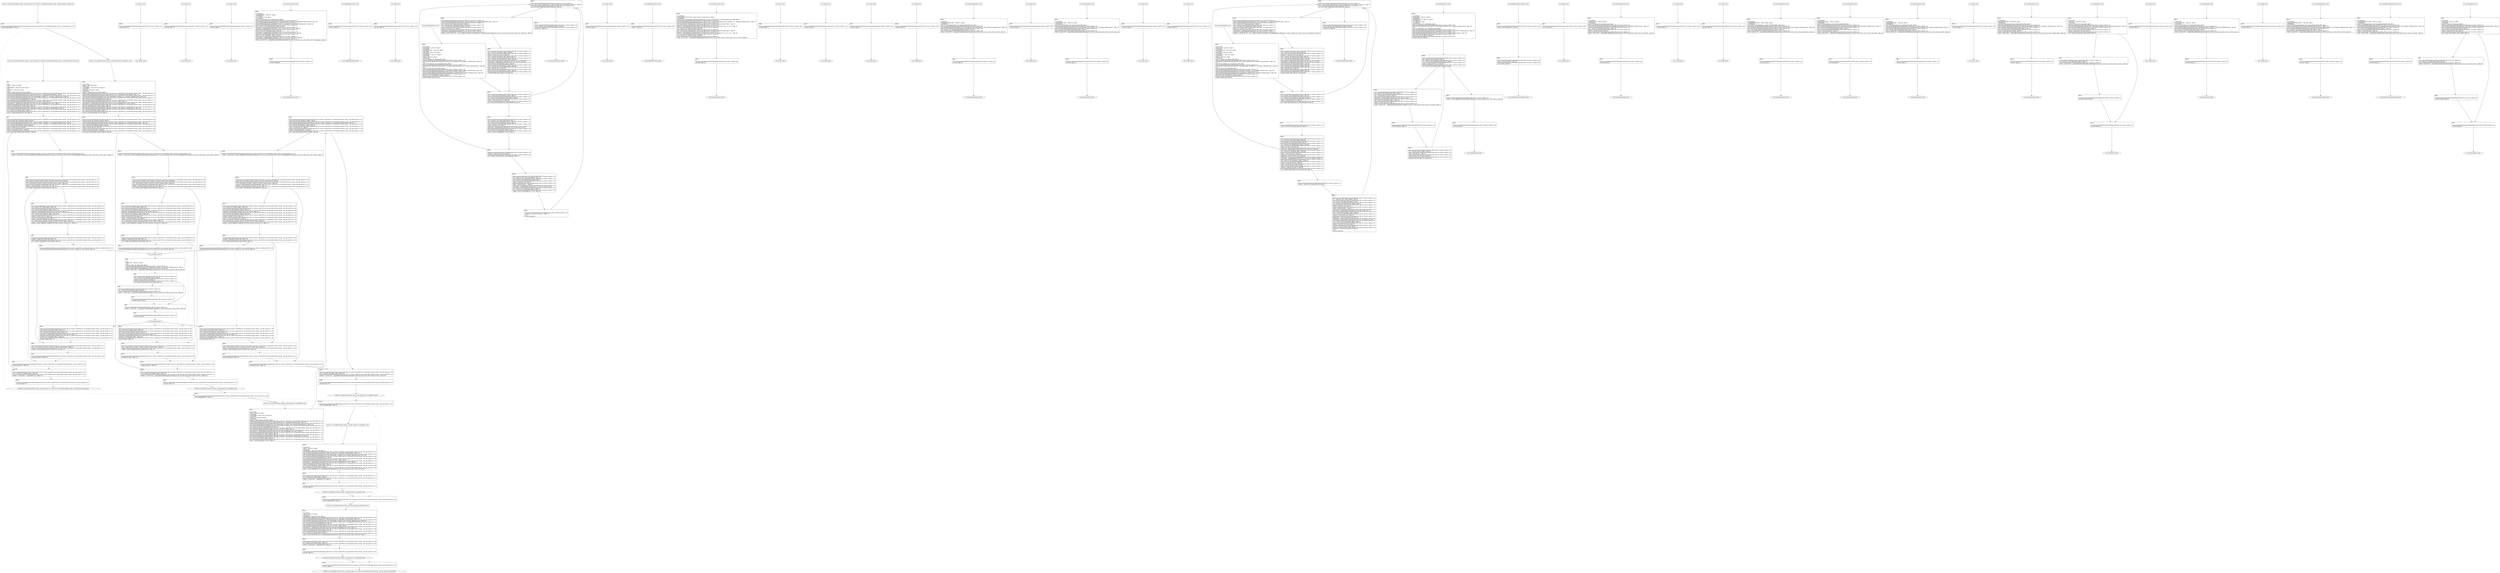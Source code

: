 digraph "icfg graph" {
BBCWE134_Uncontrolled_Format_String__char_file_printf_02_ll_goodG2B2_end [label="{CWE134_Uncontrolled_Format_String__char_file_printf_02_ll_goodG2B2_end}"];
BBio_ll_good1_end [label="{io_ll_good1_end}"];
BBio_ll_bad6_end [label="{io_ll_bad6_end}"];
BBio_ll_good5_end [label="{io_ll_good5_end}"];
BBio_ll_printWcharLine_end [label="{io_ll_printWcharLine_end}"];
BBio_ll_globalReturnsFalse_end [label="{io_ll_globalReturnsFalse_end}"];
BBio_ll_bad8_end [label="{io_ll_bad8_end}"];
BBio_ll_decodeHexWChars_end [label="{io_ll_decodeHexWChars_end}"];
BBio_ll_good7_end [label="{io_ll_good7_end}"];
BBio_ll_globalReturnsTrue_end [label="{io_ll_globalReturnsTrue_end}"];
BBio_ll_printStructLine_end [label="{io_ll_printStructLine_end}"];
BBio_ll_bad7_end [label="{io_ll_bad7_end}"];
BBio_ll_good6_end [label="{io_ll_good6_end}"];
BBio_ll_bad2_end [label="{io_ll_bad2_end}"];
BBio_ll_bad9_end [label="{io_ll_bad9_end}"];
BBio_ll_printUnsignedLine_end [label="{io_ll_printUnsignedLine_end}"];
BBio_ll_good4_end [label="{io_ll_good4_end}"];
BBio_ll_printSizeTLine_end [label="{io_ll_printSizeTLine_end}"];
BBio_ll_bad5_end [label="{io_ll_bad5_end}"];
BBio_ll_printLine_end [label="{io_ll_printLine_end}"];
BBio_ll_bad4_end [label="{io_ll_bad4_end}"];
BBio_ll_decodeHexChars_end [label="{io_ll_decodeHexChars_end}"];
BBio_ll_printBytesLine_end [label="{io_ll_printBytesLine_end}"];
BBio_ll_globalReturnsTrueOrFalse_end [label="{io_ll_globalReturnsTrueOrFalse_end}"];
BBCWE134_Uncontrolled_Format_String__char_file_printf_02_ll_goodG2B1_end [label="{CWE134_Uncontrolled_Format_String__char_file_printf_02_ll_goodG2B1_end}"];
BBio_ll_good3_end [label="{io_ll_good3_end}"];
BBCWE134_Uncontrolled_Format_String__char_file_printf_02_ll_CWE134_Uncontrolled_Format_String__char_file_printf_02_bad_end [label="{CWE134_Uncontrolled_Format_String__char_file_printf_02_ll_CWE134_Uncontrolled_Format_String__char_file_printf_02_bad_end}"];
BBio_ll_printHexCharLine_end [label="{io_ll_printHexCharLine_end}"];
BBio_ll_good9_end [label="{io_ll_good9_end}"];
BBio_ll_bad3_end [label="{io_ll_bad3_end}"];
BBio_ll_printDoubleLine_end [label="{io_ll_printDoubleLine_end}"];
BBCWE134_Uncontrolled_Format_String__char_file_printf_02_ll_goodB2G1_end [label="{CWE134_Uncontrolled_Format_String__char_file_printf_02_ll_goodB2G1_end}"];
BBio_ll_printShortLine_end [label="{io_ll_printShortLine_end}"];
BBio_ll_printLongLine_end [label="{io_ll_printLongLine_end}"];
BBio_ll_bad1_end [label="{io_ll_bad1_end}"];
BBCWE134_Uncontrolled_Format_String__char_file_printf_02_ll_CWE134_Uncontrolled_Format_String__char_file_printf_02_good_end [label="{CWE134_Uncontrolled_Format_String__char_file_printf_02_ll_CWE134_Uncontrolled_Format_String__char_file_printf_02_good_end}"];
BBio_ll_printFloatLine_end [label="{io_ll_printFloatLine_end}"];
BBCWE134_Uncontrolled_Format_String__char_file_printf_02_ll_goodB2G2_end [label="{CWE134_Uncontrolled_Format_String__char_file_printf_02_ll_goodB2G2_end}"];
BBio_ll_printWLine_end [label="{io_ll_printWLine_end}"];
BBio_ll_good2_end [label="{io_ll_good2_end}"];
BBio_ll_printIntLine_end [label="{io_ll_printIntLine_end}"];
BBio_ll_good8_end [label="{io_ll_good8_end}"];
BBio_ll_printLongLongLine_end [label="{io_ll_printLongLongLine_end}"];
BBio_ll_printHexUnsignedCharLine_end [label="{io_ll_printHexUnsignedCharLine_end}"];
BBio_ll_printSinkLine_end [label="{io_ll_printSinkLine_end}"];
BBCWE134_Uncontrolled_Format_String__char_file_printf_02_ll_goodG2B2_start [label="{CWE134_Uncontrolled_Format_String__char_file_printf_02_ll_goodG2B2_start}", shape=record];
CWE134_Uncontrolled_Format_String__char_file_printf_02_ll_goodG2B2BB42 [label="{BB42:\l\l/:101493224\l
  %data = alloca i8*, align 8\l
/:101493224\l
  %dataBuffer = alloca [100 x i8], align 16\l
/home/raoxue/Desktop/MemVerif/workspace/000_080_011/source_code/CWE134_Uncontrolled_Format_String__char_file_printf_02.c:178\l
  call void @llvm.dbg.declare(metadata i8** %data, metadata !258, metadata !DIExpression()), !dbg !259\l
/home/raoxue/Desktop/MemVerif/workspace/000_080_011/source_code/CWE134_Uncontrolled_Format_String__char_file_printf_02.c:179\l
  call void @llvm.dbg.declare(metadata [100 x i8]* %dataBuffer, metadata !260, metadata !DIExpression()), !dbg !261\l
/home/raoxue/Desktop/MemVerif/workspace/000_080_011/source_code/CWE134_Uncontrolled_Format_String__char_file_printf_02.c:179\l
  %0 = bitcast [100 x i8]* %dataBuffer to i8*, !dbg !21\l
/home/raoxue/Desktop/MemVerif/workspace/000_080_011/source_code/CWE134_Uncontrolled_Format_String__char_file_printf_02.c:179\l
  call void @llvm.memset.p0i8.i64(i8* align 16 %0, i8 0, i64 100, i1 false), !dbg !21\l
/home/raoxue/Desktop/MemVerif/workspace/000_080_011/source_code/CWE134_Uncontrolled_Format_String__char_file_printf_02.c:180\l
  %arraydecay = getelementptr inbounds [100 x i8], [100 x i8]* %dataBuffer, i64 0, i64 0, !dbg !22\l
/home/raoxue/Desktop/MemVerif/workspace/000_080_011/source_code/CWE134_Uncontrolled_Format_String__char_file_printf_02.c:180\l
  store i8* %arraydecay, i8** %data, align 8, !dbg !23\l
/home/raoxue/Desktop/MemVerif/workspace/000_080_011/source_code/CWE134_Uncontrolled_Format_String__char_file_printf_02.c:184\l
  %1 = load i8*, i8** %data, align 8, !dbg !24\l
/home/raoxue/Desktop/MemVerif/workspace/000_080_011/source_code/CWE134_Uncontrolled_Format_String__char_file_printf_02.c:184\l
  %call = call i8* @strcpy(i8* %1, i8* getelementptr inbounds ([16 x i8], [16 x i8]* @.str.4, i64 0, i64 0)) #6, !dbg !27\l
}", shape=record];
CWE134_Uncontrolled_Format_String__char_file_printf_02_ll_goodG2B2BB42 [label="{BB42:\l\l/:101493224\l
  %data = alloca i8*, align 8\l
/:101493224\l
  %dataBuffer = alloca [100 x i8], align 16\l
/home/raoxue/Desktop/MemVerif/workspace/000_080_011/source_code/CWE134_Uncontrolled_Format_String__char_file_printf_02.c:178\l
  call void @llvm.dbg.declare(metadata i8** %data, metadata !258, metadata !DIExpression()), !dbg !259\l
/home/raoxue/Desktop/MemVerif/workspace/000_080_011/source_code/CWE134_Uncontrolled_Format_String__char_file_printf_02.c:179\l
  call void @llvm.dbg.declare(metadata [100 x i8]* %dataBuffer, metadata !260, metadata !DIExpression()), !dbg !261\l
/home/raoxue/Desktop/MemVerif/workspace/000_080_011/source_code/CWE134_Uncontrolled_Format_String__char_file_printf_02.c:179\l
  %0 = bitcast [100 x i8]* %dataBuffer to i8*, !dbg !21\l
/home/raoxue/Desktop/MemVerif/workspace/000_080_011/source_code/CWE134_Uncontrolled_Format_String__char_file_printf_02.c:179\l
  call void @llvm.memset.p0i8.i64(i8* align 16 %0, i8 0, i64 100, i1 false), !dbg !21\l
/home/raoxue/Desktop/MemVerif/workspace/000_080_011/source_code/CWE134_Uncontrolled_Format_String__char_file_printf_02.c:180\l
  %arraydecay = getelementptr inbounds [100 x i8], [100 x i8]* %dataBuffer, i64 0, i64 0, !dbg !22\l
/home/raoxue/Desktop/MemVerif/workspace/000_080_011/source_code/CWE134_Uncontrolled_Format_String__char_file_printf_02.c:180\l
  store i8* %arraydecay, i8** %data, align 8, !dbg !23\l
/home/raoxue/Desktop/MemVerif/workspace/000_080_011/source_code/CWE134_Uncontrolled_Format_String__char_file_printf_02.c:184\l
  %1 = load i8*, i8** %data, align 8, !dbg !24\l
/home/raoxue/Desktop/MemVerif/workspace/000_080_011/source_code/CWE134_Uncontrolled_Format_String__char_file_printf_02.c:184\l
  %call = call i8* @strcpy(i8* %1, i8* getelementptr inbounds ([16 x i8], [16 x i8]* @.str.4, i64 0, i64 0)) #6, !dbg !27\l
}", shape=record];
CWE134_Uncontrolled_Format_String__char_file_printf_02_ll_goodG2B2BB43 [label="{BB43:\l\l/home/raoxue/Desktop/MemVerif/workspace/000_080_011/source_code/CWE134_Uncontrolled_Format_String__char_file_printf_02.c:189\l
  %2 = load i8*, i8** %data, align 8, !dbg !28\l
/home/raoxue/Desktop/MemVerif/workspace/000_080_011/source_code/CWE134_Uncontrolled_Format_String__char_file_printf_02.c:189\l
  %call1 = call i32 (i8*, ...) @printf(i8* %2), !dbg !31\l
}", shape=record];
CWE134_Uncontrolled_Format_String__char_file_printf_02_ll_goodG2B2BB43 [label="{BB43:\l\l/home/raoxue/Desktop/MemVerif/workspace/000_080_011/source_code/CWE134_Uncontrolled_Format_String__char_file_printf_02.c:189\l
  %2 = load i8*, i8** %data, align 8, !dbg !28\l
/home/raoxue/Desktop/MemVerif/workspace/000_080_011/source_code/CWE134_Uncontrolled_Format_String__char_file_printf_02.c:189\l
  %call1 = call i32 (i8*, ...) @printf(i8* %2), !dbg !31\l
}", shape=record];
CWE134_Uncontrolled_Format_String__char_file_printf_02_ll_goodG2B2BB44 [label="{BB44:\l\l/home/raoxue/Desktop/MemVerif/workspace/000_080_011/source_code/CWE134_Uncontrolled_Format_String__char_file_printf_02.c:191\l
  ret void, !dbg !32\l
}", shape=record];
BBio_ll_good1_start [label="{io_ll_good1_start}", shape=record];
io_ll_good1BB69 [label="{BB69:\l\l/home/raoxue/Desktop/MemVerif/workspace/000_080_011/source_code/io.c:187\l
  ret void, !dbg !52\l
}", shape=record];
BBio_ll_bad6_start [label="{io_ll_bad6_start}", shape=record];
io_ll_bad6BB83 [label="{BB83:\l\l/home/raoxue/Desktop/MemVerif/workspace/000_080_011/source_code/io.c:203\l
  ret void, !dbg !52\l
}", shape=record];
BBio_ll_good5_start [label="{io_ll_good5_start}", shape=record];
io_ll_good5BB73 [label="{BB73:\l\l/home/raoxue/Desktop/MemVerif/workspace/000_080_011/source_code/io.c:191\l
  ret void, !dbg !52\l
}", shape=record];
BBio_ll_printWcharLine_start [label="{io_ll_printWcharLine_start}", shape=record];
io_ll_printWcharLineBB28 [label="{BB28:\l\l/:2559088640\l
  %wideChar.addr = alloca i32, align 4\l
/:2559088640\l
  %s = alloca [2 x i32], align 4\l
/:2559088640\l
  store i32 %wideChar, i32* %wideChar.addr, align 4\l
/home/raoxue/Desktop/MemVerif/workspace/000_080_011/source_code/io.c:70\l
  call void @llvm.dbg.declare(metadata i32* %wideChar.addr, metadata !162, metadata !DIExpression()), !dbg !163\l
/home/raoxue/Desktop/MemVerif/workspace/000_080_011/source_code/io.c:74\l
  call void @llvm.dbg.declare(metadata [2 x i32]* %s, metadata !164, metadata !DIExpression()), !dbg !168\l
/home/raoxue/Desktop/MemVerif/workspace/000_080_011/source_code/io.c:75\l
  %0 = load i32, i32* %wideChar.addr, align 4, !dbg !61\l
/home/raoxue/Desktop/MemVerif/workspace/000_080_011/source_code/io.c:75\l
  %arrayidx = getelementptr inbounds [2 x i32], [2 x i32]* %s, i64 0, i64 0, !dbg !62\l
/home/raoxue/Desktop/MemVerif/workspace/000_080_011/source_code/io.c:75\l
  store i32 %0, i32* %arrayidx, align 4, !dbg !63\l
/home/raoxue/Desktop/MemVerif/workspace/000_080_011/source_code/io.c:76\l
  %arrayidx1 = getelementptr inbounds [2 x i32], [2 x i32]* %s, i64 0, i64 1, !dbg !64\l
/home/raoxue/Desktop/MemVerif/workspace/000_080_011/source_code/io.c:76\l
  store i32 0, i32* %arrayidx1, align 4, !dbg !65\l
/home/raoxue/Desktop/MemVerif/workspace/000_080_011/source_code/io.c:77\l
  %arraydecay = getelementptr inbounds [2 x i32], [2 x i32]* %s, i64 0, i64 0, !dbg !66\l
/home/raoxue/Desktop/MemVerif/workspace/000_080_011/source_code/io.c:77\l
  %call = call i32 (i8*, ...) @printf(i8* getelementptr inbounds ([5 x i8], [5 x i8]* @.str.10, i64 0, i64 0), i32* %arraydecay), !dbg !67\l
}", shape=record];
io_ll_printWcharLineBB28 [label="{BB28:\l\l/:2559088640\l
  %wideChar.addr = alloca i32, align 4\l
/:2559088640\l
  %s = alloca [2 x i32], align 4\l
/:2559088640\l
  store i32 %wideChar, i32* %wideChar.addr, align 4\l
/home/raoxue/Desktop/MemVerif/workspace/000_080_011/source_code/io.c:70\l
  call void @llvm.dbg.declare(metadata i32* %wideChar.addr, metadata !162, metadata !DIExpression()), !dbg !163\l
/home/raoxue/Desktop/MemVerif/workspace/000_080_011/source_code/io.c:74\l
  call void @llvm.dbg.declare(metadata [2 x i32]* %s, metadata !164, metadata !DIExpression()), !dbg !168\l
/home/raoxue/Desktop/MemVerif/workspace/000_080_011/source_code/io.c:75\l
  %0 = load i32, i32* %wideChar.addr, align 4, !dbg !61\l
/home/raoxue/Desktop/MemVerif/workspace/000_080_011/source_code/io.c:75\l
  %arrayidx = getelementptr inbounds [2 x i32], [2 x i32]* %s, i64 0, i64 0, !dbg !62\l
/home/raoxue/Desktop/MemVerif/workspace/000_080_011/source_code/io.c:75\l
  store i32 %0, i32* %arrayidx, align 4, !dbg !63\l
/home/raoxue/Desktop/MemVerif/workspace/000_080_011/source_code/io.c:76\l
  %arrayidx1 = getelementptr inbounds [2 x i32], [2 x i32]* %s, i64 0, i64 1, !dbg !64\l
/home/raoxue/Desktop/MemVerif/workspace/000_080_011/source_code/io.c:76\l
  store i32 0, i32* %arrayidx1, align 4, !dbg !65\l
/home/raoxue/Desktop/MemVerif/workspace/000_080_011/source_code/io.c:77\l
  %arraydecay = getelementptr inbounds [2 x i32], [2 x i32]* %s, i64 0, i64 0, !dbg !66\l
/home/raoxue/Desktop/MemVerif/workspace/000_080_011/source_code/io.c:77\l
  %call = call i32 (i8*, ...) @printf(i8* getelementptr inbounds ([5 x i8], [5 x i8]* @.str.10, i64 0, i64 0), i32* %arraydecay), !dbg !67\l
}", shape=record];
io_ll_printWcharLineBB29 [label="{BB29:\l\l/home/raoxue/Desktop/MemVerif/workspace/000_080_011/source_code/io.c:78\l
  ret void, !dbg !68\l
}", shape=record];
BBio_ll_globalReturnsFalse_start [label="{io_ll_globalReturnsFalse_start}", shape=record];
io_ll_globalReturnsFalseBB66 [label="{BB66:\l\l/home/raoxue/Desktop/MemVerif/workspace/000_080_011/source_code/io.c:163\l
  ret i32 0, !dbg !52\l
}", shape=record];
BBio_ll_bad8_start [label="{io_ll_bad8_start}", shape=record];
io_ll_bad8BB85 [label="{BB85:\l\l/home/raoxue/Desktop/MemVerif/workspace/000_080_011/source_code/io.c:205\l
  ret void, !dbg !52\l
}", shape=record];
BBio_ll_decodeHexWChars_start [label="{io_ll_decodeHexWChars_start}", shape=record];
io_ll_decodeHexWCharsBB55 [label="{BB55:\l\l/:102439496\l
  %bytes.addr = alloca i8*, align 8\l
/:102439496\l
  %numBytes.addr = alloca i64, align 8\l
/:102439496\l
  %hex.addr = alloca i32*, align 8\l
/:102439496\l
  %numWritten = alloca i64, align 8\l
/:102439496\l
  %byte = alloca i32, align 4\l
/:102439496\l
  store i8* %bytes, i8** %bytes.addr, align 8\l
/home/raoxue/Desktop/MemVerif/workspace/000_080_011/source_code/io.c:135\l
  call void @llvm.dbg.declare(metadata i8** %bytes.addr, metadata !290, metadata !DIExpression()), !dbg !291\l
/:135\l
  store i64 %numBytes, i64* %numBytes.addr, align 8\l
/home/raoxue/Desktop/MemVerif/workspace/000_080_011/source_code/io.c:135\l
  call void @llvm.dbg.declare(metadata i64* %numBytes.addr, metadata !292, metadata !DIExpression()), !dbg !293\l
/:135\l
  store i32* %hex, i32** %hex.addr, align 8\l
/home/raoxue/Desktop/MemVerif/workspace/000_080_011/source_code/io.c:135\l
  call void @llvm.dbg.declare(metadata i32** %hex.addr, metadata !294, metadata !DIExpression()), !dbg !295\l
/home/raoxue/Desktop/MemVerif/workspace/000_080_011/source_code/io.c:137\l
  call void @llvm.dbg.declare(metadata i64* %numWritten, metadata !296, metadata !DIExpression()), !dbg !297\l
/home/raoxue/Desktop/MemVerif/workspace/000_080_011/source_code/io.c:137\l
  store i64 0, i64* %numWritten, align 8, !dbg !65\l
/home/raoxue/Desktop/MemVerif/workspace/000_080_011/source_code/io.c:143\l
  br label %while.cond, !dbg !66\l
}", shape=record];
io_ll_decodeHexWCharsBB56 [label="{BB56:\l\l/home/raoxue/Desktop/MemVerif/workspace/000_080_011/source_code/io.c:143\l
  %0 = load i64, i64* %numWritten, align 8, !dbg !67\l
/home/raoxue/Desktop/MemVerif/workspace/000_080_011/source_code/io.c:143\l
  %1 = load i64, i64* %numBytes.addr, align 8, !dbg !68\l
/home/raoxue/Desktop/MemVerif/workspace/000_080_011/source_code/io.c:143\l
  %cmp = icmp ult i64 %0, %1, !dbg !69\l
/home/raoxue/Desktop/MemVerif/workspace/000_080_011/source_code/io.c:143\l
  br i1 %cmp, label %land.lhs.true, label %land.end, !dbg !70\l
}", shape=record];
io_ll_decodeHexWCharsBB57 [label="{BB57:\l\l/home/raoxue/Desktop/MemVerif/workspace/000_080_011/source_code/io.c:143\l
  %2 = load i32*, i32** %hex.addr, align 8, !dbg !71\l
/home/raoxue/Desktop/MemVerif/workspace/000_080_011/source_code/io.c:143\l
  %3 = load i64, i64* %numWritten, align 8, !dbg !72\l
/home/raoxue/Desktop/MemVerif/workspace/000_080_011/source_code/io.c:143\l
  %mul = mul i64 2, %3, !dbg !73\l
/home/raoxue/Desktop/MemVerif/workspace/000_080_011/source_code/io.c:143\l
  %arrayidx = getelementptr inbounds i32, i32* %2, i64 %mul, !dbg !71\l
/home/raoxue/Desktop/MemVerif/workspace/000_080_011/source_code/io.c:143\l
  %4 = load i32, i32* %arrayidx, align 4, !dbg !71\l
/home/raoxue/Desktop/MemVerif/workspace/000_080_011/source_code/io.c:143\l
  %call = call i32 @iswxdigit(i32 %4) #5, !dbg !74\l
}", shape=record];
io_ll_decodeHexWCharsBB57 [label="{BB57:\l\l/home/raoxue/Desktop/MemVerif/workspace/000_080_011/source_code/io.c:143\l
  %2 = load i32*, i32** %hex.addr, align 8, !dbg !71\l
/home/raoxue/Desktop/MemVerif/workspace/000_080_011/source_code/io.c:143\l
  %3 = load i64, i64* %numWritten, align 8, !dbg !72\l
/home/raoxue/Desktop/MemVerif/workspace/000_080_011/source_code/io.c:143\l
  %mul = mul i64 2, %3, !dbg !73\l
/home/raoxue/Desktop/MemVerif/workspace/000_080_011/source_code/io.c:143\l
  %arrayidx = getelementptr inbounds i32, i32* %2, i64 %mul, !dbg !71\l
/home/raoxue/Desktop/MemVerif/workspace/000_080_011/source_code/io.c:143\l
  %4 = load i32, i32* %arrayidx, align 4, !dbg !71\l
/home/raoxue/Desktop/MemVerif/workspace/000_080_011/source_code/io.c:143\l
  %call = call i32 @iswxdigit(i32 %4) #5, !dbg !74\l
}", shape=record];
io_ll_decodeHexWCharsBB59 [label="{BB59:\l\l/home/raoxue/Desktop/MemVerif/workspace/000_080_011/source_code/io.c:143\l
  %tobool = icmp ne i32 %call, 0, !dbg !74\l
/home/raoxue/Desktop/MemVerif/workspace/000_080_011/source_code/io.c:143\l
  br i1 %tobool, label %land.rhs, label %land.end, !dbg !75\l
}", shape=record];
io_ll_decodeHexWCharsBB60 [label="{BB60:\l\l/home/raoxue/Desktop/MemVerif/workspace/000_080_011/source_code/io.c:143\l
  %5 = load i32*, i32** %hex.addr, align 8, !dbg !76\l
/home/raoxue/Desktop/MemVerif/workspace/000_080_011/source_code/io.c:143\l
  %6 = load i64, i64* %numWritten, align 8, !dbg !77\l
/home/raoxue/Desktop/MemVerif/workspace/000_080_011/source_code/io.c:143\l
  %mul1 = mul i64 2, %6, !dbg !78\l
/home/raoxue/Desktop/MemVerif/workspace/000_080_011/source_code/io.c:143\l
  %add = add i64 %mul1, 1, !dbg !79\l
/home/raoxue/Desktop/MemVerif/workspace/000_080_011/source_code/io.c:143\l
  %arrayidx2 = getelementptr inbounds i32, i32* %5, i64 %add, !dbg !76\l
/home/raoxue/Desktop/MemVerif/workspace/000_080_011/source_code/io.c:143\l
  %7 = load i32, i32* %arrayidx2, align 4, !dbg !76\l
/home/raoxue/Desktop/MemVerif/workspace/000_080_011/source_code/io.c:143\l
  %call3 = call i32 @iswxdigit(i32 %7) #5, !dbg !80\l
}", shape=record];
io_ll_decodeHexWCharsBB60 [label="{BB60:\l\l/home/raoxue/Desktop/MemVerif/workspace/000_080_011/source_code/io.c:143\l
  %5 = load i32*, i32** %hex.addr, align 8, !dbg !76\l
/home/raoxue/Desktop/MemVerif/workspace/000_080_011/source_code/io.c:143\l
  %6 = load i64, i64* %numWritten, align 8, !dbg !77\l
/home/raoxue/Desktop/MemVerif/workspace/000_080_011/source_code/io.c:143\l
  %mul1 = mul i64 2, %6, !dbg !78\l
/home/raoxue/Desktop/MemVerif/workspace/000_080_011/source_code/io.c:143\l
  %add = add i64 %mul1, 1, !dbg !79\l
/home/raoxue/Desktop/MemVerif/workspace/000_080_011/source_code/io.c:143\l
  %arrayidx2 = getelementptr inbounds i32, i32* %5, i64 %add, !dbg !76\l
/home/raoxue/Desktop/MemVerif/workspace/000_080_011/source_code/io.c:143\l
  %7 = load i32, i32* %arrayidx2, align 4, !dbg !76\l
/home/raoxue/Desktop/MemVerif/workspace/000_080_011/source_code/io.c:143\l
  %call3 = call i32 @iswxdigit(i32 %7) #5, !dbg !80\l
}", shape=record];
io_ll_decodeHexWCharsBB61 [label="{BB61:\l\l/home/raoxue/Desktop/MemVerif/workspace/000_080_011/source_code/io.c:143\l
  %tobool4 = icmp ne i32 %call3, 0, !dbg !75\l
/:143\l
  br label %land.end\l
}", shape=record];
io_ll_decodeHexWCharsBB58 [label="{BB58:\l\l/home/raoxue/Desktop/MemVerif/workspace/000_080_011/source_code/io.c:0\l
  %8 = phi i1 [ false, %land.lhs.true ], [ false, %while.cond ], [ %tobool4, %land.rhs ], !dbg !81\l
/home/raoxue/Desktop/MemVerif/workspace/000_080_011/source_code/io.c:143\l
  br i1 %8, label %while.body, label %while.end, !dbg !66\l
}", shape=record];
io_ll_decodeHexWCharsBB62 [label="{BB62:\l\l/home/raoxue/Desktop/MemVerif/workspace/000_080_011/source_code/io.c:145\l
  call void @llvm.dbg.declare(metadata i32* %byte, metadata !314, metadata !DIExpression()), !dbg !316\l
/home/raoxue/Desktop/MemVerif/workspace/000_080_011/source_code/io.c:146\l
  %9 = load i32*, i32** %hex.addr, align 8, !dbg !85\l
/home/raoxue/Desktop/MemVerif/workspace/000_080_011/source_code/io.c:146\l
  %10 = load i64, i64* %numWritten, align 8, !dbg !86\l
/home/raoxue/Desktop/MemVerif/workspace/000_080_011/source_code/io.c:146\l
  %mul5 = mul i64 2, %10, !dbg !87\l
/home/raoxue/Desktop/MemVerif/workspace/000_080_011/source_code/io.c:146\l
  %arrayidx6 = getelementptr inbounds i32, i32* %9, i64 %mul5, !dbg !85\l
/home/raoxue/Desktop/MemVerif/workspace/000_080_011/source_code/io.c:146\l
  %call7 = call i32 (i32*, i32*, ...) @__isoc99_swscanf(i32* %arrayidx6, i32* getelementptr inbounds ([5 x i32], [5 x i32]* @.str.16, i64 0, i64 0), i32* %byte) #5, !dbg !88\l
}", shape=record];
io_ll_decodeHexWCharsBB62 [label="{BB62:\l\l/home/raoxue/Desktop/MemVerif/workspace/000_080_011/source_code/io.c:145\l
  call void @llvm.dbg.declare(metadata i32* %byte, metadata !314, metadata !DIExpression()), !dbg !316\l
/home/raoxue/Desktop/MemVerif/workspace/000_080_011/source_code/io.c:146\l
  %9 = load i32*, i32** %hex.addr, align 8, !dbg !85\l
/home/raoxue/Desktop/MemVerif/workspace/000_080_011/source_code/io.c:146\l
  %10 = load i64, i64* %numWritten, align 8, !dbg !86\l
/home/raoxue/Desktop/MemVerif/workspace/000_080_011/source_code/io.c:146\l
  %mul5 = mul i64 2, %10, !dbg !87\l
/home/raoxue/Desktop/MemVerif/workspace/000_080_011/source_code/io.c:146\l
  %arrayidx6 = getelementptr inbounds i32, i32* %9, i64 %mul5, !dbg !85\l
/home/raoxue/Desktop/MemVerif/workspace/000_080_011/source_code/io.c:146\l
  %call7 = call i32 (i32*, i32*, ...) @__isoc99_swscanf(i32* %arrayidx6, i32* getelementptr inbounds ([5 x i32], [5 x i32]* @.str.16, i64 0, i64 0), i32* %byte) #5, !dbg !88\l
}", shape=record];
io_ll_decodeHexWCharsBB64 [label="{BB64:\l\l/home/raoxue/Desktop/MemVerif/workspace/000_080_011/source_code/io.c:147\l
  %11 = load i32, i32* %byte, align 4, !dbg !89\l
/home/raoxue/Desktop/MemVerif/workspace/000_080_011/source_code/io.c:147\l
  %conv = trunc i32 %11 to i8, !dbg !90\l
/home/raoxue/Desktop/MemVerif/workspace/000_080_011/source_code/io.c:147\l
  %12 = load i8*, i8** %bytes.addr, align 8, !dbg !91\l
/home/raoxue/Desktop/MemVerif/workspace/000_080_011/source_code/io.c:147\l
  %13 = load i64, i64* %numWritten, align 8, !dbg !92\l
/home/raoxue/Desktop/MemVerif/workspace/000_080_011/source_code/io.c:147\l
  %arrayidx8 = getelementptr inbounds i8, i8* %12, i64 %13, !dbg !91\l
/home/raoxue/Desktop/MemVerif/workspace/000_080_011/source_code/io.c:147\l
  store i8 %conv, i8* %arrayidx8, align 1, !dbg !93\l
/home/raoxue/Desktop/MemVerif/workspace/000_080_011/source_code/io.c:148\l
  %14 = load i64, i64* %numWritten, align 8, !dbg !94\l
/home/raoxue/Desktop/MemVerif/workspace/000_080_011/source_code/io.c:148\l
  %inc = add i64 %14, 1, !dbg !94\l
/home/raoxue/Desktop/MemVerif/workspace/000_080_011/source_code/io.c:148\l
  store i64 %inc, i64* %numWritten, align 8, !dbg !94\l
/home/raoxue/Desktop/MemVerif/workspace/000_080_011/source_code/io.c:143\l
  br label %while.cond, !dbg !66, !llvm.loop !95\l
}", shape=record];
io_ll_decodeHexWCharsBB63 [label="{BB63:\l\l/home/raoxue/Desktop/MemVerif/workspace/000_080_011/source_code/io.c:151\l
  %15 = load i64, i64* %numWritten, align 8, !dbg !98\l
/home/raoxue/Desktop/MemVerif/workspace/000_080_011/source_code/io.c:151\l
  ret i64 %15, !dbg !99\l
}", shape=record];
BBio_ll_good7_start [label="{io_ll_good7_start}", shape=record];
io_ll_good7BB75 [label="{BB75:\l\l/home/raoxue/Desktop/MemVerif/workspace/000_080_011/source_code/io.c:193\l
  ret void, !dbg !52\l
}", shape=record];
BBio_ll_globalReturnsTrue_start [label="{io_ll_globalReturnsTrue_start}", shape=record];
io_ll_globalReturnsTrueBB65 [label="{BB65:\l\l/home/raoxue/Desktop/MemVerif/workspace/000_080_011/source_code/io.c:158\l
  ret i32 1, !dbg !52\l
}", shape=record];
BBio_ll_printStructLine_start [label="{io_ll_printStructLine_start}", shape=record];
io_ll_printStructLineBB36 [label="{BB36:\l\l/:2559088640\l
  %structTwoIntsStruct.addr = alloca %struct._twoIntsStruct*, align 8\l
/:2559088640\l
  store %struct._twoIntsStruct* %structTwoIntsStruct, %struct._twoIntsStruct** %structTwoIntsStruct.addr, align 8\l
/home/raoxue/Desktop/MemVerif/workspace/000_080_011/source_code/io.c:95\l
  call void @llvm.dbg.declare(metadata %struct._twoIntsStruct** %structTwoIntsStruct.addr, metadata !212, metadata !DIExpression()), !dbg !213\l
/home/raoxue/Desktop/MemVerif/workspace/000_080_011/source_code/io.c:97\l
  %0 = load %struct._twoIntsStruct*, %struct._twoIntsStruct** %structTwoIntsStruct.addr, align 8, !dbg !61\l
/home/raoxue/Desktop/MemVerif/workspace/000_080_011/source_code/io.c:97\l
  %intOne = getelementptr inbounds %struct._twoIntsStruct, %struct._twoIntsStruct* %0, i32 0, i32 0, !dbg !62\l
/home/raoxue/Desktop/MemVerif/workspace/000_080_011/source_code/io.c:97\l
  %1 = load i32, i32* %intOne, align 4, !dbg !62\l
/home/raoxue/Desktop/MemVerif/workspace/000_080_011/source_code/io.c:97\l
  %2 = load %struct._twoIntsStruct*, %struct._twoIntsStruct** %structTwoIntsStruct.addr, align 8, !dbg !63\l
/home/raoxue/Desktop/MemVerif/workspace/000_080_011/source_code/io.c:97\l
  %intTwo = getelementptr inbounds %struct._twoIntsStruct, %struct._twoIntsStruct* %2, i32 0, i32 1, !dbg !64\l
/home/raoxue/Desktop/MemVerif/workspace/000_080_011/source_code/io.c:97\l
  %3 = load i32, i32* %intTwo, align 4, !dbg !64\l
/home/raoxue/Desktop/MemVerif/workspace/000_080_011/source_code/io.c:97\l
  %call = call i32 (i8*, ...) @printf(i8* getelementptr inbounds ([10 x i8], [10 x i8]* @.str.13, i64 0, i64 0), i32 %1, i32 %3), !dbg !65\l
}", shape=record];
io_ll_printStructLineBB36 [label="{BB36:\l\l/:2559088640\l
  %structTwoIntsStruct.addr = alloca %struct._twoIntsStruct*, align 8\l
/:2559088640\l
  store %struct._twoIntsStruct* %structTwoIntsStruct, %struct._twoIntsStruct** %structTwoIntsStruct.addr, align 8\l
/home/raoxue/Desktop/MemVerif/workspace/000_080_011/source_code/io.c:95\l
  call void @llvm.dbg.declare(metadata %struct._twoIntsStruct** %structTwoIntsStruct.addr, metadata !212, metadata !DIExpression()), !dbg !213\l
/home/raoxue/Desktop/MemVerif/workspace/000_080_011/source_code/io.c:97\l
  %0 = load %struct._twoIntsStruct*, %struct._twoIntsStruct** %structTwoIntsStruct.addr, align 8, !dbg !61\l
/home/raoxue/Desktop/MemVerif/workspace/000_080_011/source_code/io.c:97\l
  %intOne = getelementptr inbounds %struct._twoIntsStruct, %struct._twoIntsStruct* %0, i32 0, i32 0, !dbg !62\l
/home/raoxue/Desktop/MemVerif/workspace/000_080_011/source_code/io.c:97\l
  %1 = load i32, i32* %intOne, align 4, !dbg !62\l
/home/raoxue/Desktop/MemVerif/workspace/000_080_011/source_code/io.c:97\l
  %2 = load %struct._twoIntsStruct*, %struct._twoIntsStruct** %structTwoIntsStruct.addr, align 8, !dbg !63\l
/home/raoxue/Desktop/MemVerif/workspace/000_080_011/source_code/io.c:97\l
  %intTwo = getelementptr inbounds %struct._twoIntsStruct, %struct._twoIntsStruct* %2, i32 0, i32 1, !dbg !64\l
/home/raoxue/Desktop/MemVerif/workspace/000_080_011/source_code/io.c:97\l
  %3 = load i32, i32* %intTwo, align 4, !dbg !64\l
/home/raoxue/Desktop/MemVerif/workspace/000_080_011/source_code/io.c:97\l
  %call = call i32 (i8*, ...) @printf(i8* getelementptr inbounds ([10 x i8], [10 x i8]* @.str.13, i64 0, i64 0), i32 %1, i32 %3), !dbg !65\l
}", shape=record];
io_ll_printStructLineBB37 [label="{BB37:\l\l/home/raoxue/Desktop/MemVerif/workspace/000_080_011/source_code/io.c:98\l
  ret void, !dbg !66\l
}", shape=record];
BBio_ll_bad7_start [label="{io_ll_bad7_start}", shape=record];
io_ll_bad7BB84 [label="{BB84:\l\l/home/raoxue/Desktop/MemVerif/workspace/000_080_011/source_code/io.c:204\l
  ret void, !dbg !52\l
}", shape=record];
BBio_ll_good6_start [label="{io_ll_good6_start}", shape=record];
io_ll_good6BB74 [label="{BB74:\l\l/home/raoxue/Desktop/MemVerif/workspace/000_080_011/source_code/io.c:192\l
  ret void, !dbg !52\l
}", shape=record];
BBio_ll_bad2_start [label="{io_ll_bad2_start}", shape=record];
io_ll_bad2BB79 [label="{BB79:\l\l/home/raoxue/Desktop/MemVerif/workspace/000_080_011/source_code/io.c:199\l
  ret void, !dbg !52\l
}", shape=record];
BBio_ll_bad9_start [label="{io_ll_bad9_start}", shape=record];
io_ll_bad9BB86 [label="{BB86:\l\l/home/raoxue/Desktop/MemVerif/workspace/000_080_011/source_code/io.c:206\l
  ret void, !dbg !52\l
}", shape=record];
BBio_ll_printUnsignedLine_start [label="{io_ll_printUnsignedLine_start}", shape=record];
io_ll_printUnsignedLineBB30 [label="{BB30:\l\l/:102600536\l
  %unsignedNumber.addr = alloca i32, align 4\l
/:102600536\l
  store i32 %unsignedNumber, i32* %unsignedNumber.addr, align 4\l
/home/raoxue/Desktop/MemVerif/workspace/000_080_011/source_code/io.c:80\l
  call void @llvm.dbg.declare(metadata i32* %unsignedNumber.addr, metadata !180, metadata !DIExpression()), !dbg !181\l
/home/raoxue/Desktop/MemVerif/workspace/000_080_011/source_code/io.c:82\l
  %0 = load i32, i32* %unsignedNumber.addr, align 4, !dbg !54\l
/home/raoxue/Desktop/MemVerif/workspace/000_080_011/source_code/io.c:82\l
  %call = call i32 (i8*, ...) @printf(i8* getelementptr inbounds ([4 x i8], [4 x i8]* @.str.11, i64 0, i64 0), i32 %0), !dbg !55\l
}", shape=record];
io_ll_printUnsignedLineBB30 [label="{BB30:\l\l/:102600536\l
  %unsignedNumber.addr = alloca i32, align 4\l
/:102600536\l
  store i32 %unsignedNumber, i32* %unsignedNumber.addr, align 4\l
/home/raoxue/Desktop/MemVerif/workspace/000_080_011/source_code/io.c:80\l
  call void @llvm.dbg.declare(metadata i32* %unsignedNumber.addr, metadata !180, metadata !DIExpression()), !dbg !181\l
/home/raoxue/Desktop/MemVerif/workspace/000_080_011/source_code/io.c:82\l
  %0 = load i32, i32* %unsignedNumber.addr, align 4, !dbg !54\l
/home/raoxue/Desktop/MemVerif/workspace/000_080_011/source_code/io.c:82\l
  %call = call i32 (i8*, ...) @printf(i8* getelementptr inbounds ([4 x i8], [4 x i8]* @.str.11, i64 0, i64 0), i32 %0), !dbg !55\l
}", shape=record];
io_ll_printUnsignedLineBB31 [label="{BB31:\l\l/home/raoxue/Desktop/MemVerif/workspace/000_080_011/source_code/io.c:83\l
  ret void, !dbg !56\l
}", shape=record];
BBio_ll_good4_start [label="{io_ll_good4_start}", shape=record];
io_ll_good4BB72 [label="{BB72:\l\l/home/raoxue/Desktop/MemVerif/workspace/000_080_011/source_code/io.c:190\l
  ret void, !dbg !52\l
}", shape=record];
BBio_ll_printSizeTLine_start [label="{io_ll_printSizeTLine_start}", shape=record];
io_ll_printSizeTLineBB24 [label="{BB24:\l\l/:2559088640\l
  %sizeTNumber.addr = alloca i64, align 8\l
/:2559088640\l
  store i64 %sizeTNumber, i64* %sizeTNumber.addr, align 8\l
/home/raoxue/Desktop/MemVerif/workspace/000_080_011/source_code/io.c:60\l
  call void @llvm.dbg.declare(metadata i64* %sizeTNumber.addr, metadata !146, metadata !DIExpression()), !dbg !147\l
/home/raoxue/Desktop/MemVerif/workspace/000_080_011/source_code/io.c:62\l
  %0 = load i64, i64* %sizeTNumber.addr, align 8, !dbg !57\l
/home/raoxue/Desktop/MemVerif/workspace/000_080_011/source_code/io.c:62\l
  %call = call i32 (i8*, ...) @printf(i8* getelementptr inbounds ([5 x i8], [5 x i8]* @.str.8, i64 0, i64 0), i64 %0), !dbg !58\l
}", shape=record];
io_ll_printSizeTLineBB24 [label="{BB24:\l\l/:2559088640\l
  %sizeTNumber.addr = alloca i64, align 8\l
/:2559088640\l
  store i64 %sizeTNumber, i64* %sizeTNumber.addr, align 8\l
/home/raoxue/Desktop/MemVerif/workspace/000_080_011/source_code/io.c:60\l
  call void @llvm.dbg.declare(metadata i64* %sizeTNumber.addr, metadata !146, metadata !DIExpression()), !dbg !147\l
/home/raoxue/Desktop/MemVerif/workspace/000_080_011/source_code/io.c:62\l
  %0 = load i64, i64* %sizeTNumber.addr, align 8, !dbg !57\l
/home/raoxue/Desktop/MemVerif/workspace/000_080_011/source_code/io.c:62\l
  %call = call i32 (i8*, ...) @printf(i8* getelementptr inbounds ([5 x i8], [5 x i8]* @.str.8, i64 0, i64 0), i64 %0), !dbg !58\l
}", shape=record];
io_ll_printSizeTLineBB25 [label="{BB25:\l\l/home/raoxue/Desktop/MemVerif/workspace/000_080_011/source_code/io.c:63\l
  ret void, !dbg !59\l
}", shape=record];
BBio_ll_bad5_start [label="{io_ll_bad5_start}", shape=record];
io_ll_bad5BB82 [label="{BB82:\l\l/home/raoxue/Desktop/MemVerif/workspace/000_080_011/source_code/io.c:202\l
  ret void, !dbg !52\l
}", shape=record];
BBio_ll_printLine_start [label="{io_ll_printLine_start}", shape=record];
io_ll_printLineBB0 [label="{BB0:\l\l/:415\l
  %line.addr = alloca i8*, align 8\l
/:415\l
  store i8* %line, i8** %line.addr, align 8\l
/home/raoxue/Desktop/MemVerif/workspace/000_080_011/source_code/io.c:11\l
  call void @llvm.dbg.declare(metadata i8** %line.addr, metadata !52, metadata !DIExpression()), !dbg !53\l
/home/raoxue/Desktop/MemVerif/workspace/000_080_011/source_code/io.c:13\l
  %call = call i32 (i8*, ...) @printf(i8* getelementptr inbounds ([9 x i8], [9 x i8]* @.str, i64 0, i64 0)), !dbg !54\l
}", shape=record];
io_ll_printLineBB0 [label="{BB0:\l\l/:415\l
  %line.addr = alloca i8*, align 8\l
/:415\l
  store i8* %line, i8** %line.addr, align 8\l
/home/raoxue/Desktop/MemVerif/workspace/000_080_011/source_code/io.c:11\l
  call void @llvm.dbg.declare(metadata i8** %line.addr, metadata !52, metadata !DIExpression()), !dbg !53\l
/home/raoxue/Desktop/MemVerif/workspace/000_080_011/source_code/io.c:13\l
  %call = call i32 (i8*, ...) @printf(i8* getelementptr inbounds ([9 x i8], [9 x i8]* @.str, i64 0, i64 0)), !dbg !54\l
}", shape=record];
io_ll_printLineBB1 [label="{BB1:\l\l/home/raoxue/Desktop/MemVerif/workspace/000_080_011/source_code/io.c:14\l
  %0 = load i8*, i8** %line.addr, align 8, !dbg !55\l
/home/raoxue/Desktop/MemVerif/workspace/000_080_011/source_code/io.c:14\l
  %cmp = icmp ne i8* %0, null, !dbg !57\l
/home/raoxue/Desktop/MemVerif/workspace/000_080_011/source_code/io.c:14\l
  br i1 %cmp, label %if.then, label %if.end, !dbg !58\l
}", shape=record];
io_ll_printLineBB2 [label="{BB2:\l\l/home/raoxue/Desktop/MemVerif/workspace/000_080_011/source_code/io.c:16\l
  %1 = load i8*, i8** %line.addr, align 8, !dbg !59\l
/home/raoxue/Desktop/MemVerif/workspace/000_080_011/source_code/io.c:16\l
  %call1 = call i32 (i8*, ...) @printf(i8* getelementptr inbounds ([4 x i8], [4 x i8]* @.str.1, i64 0, i64 0), i8* %1), !dbg !61\l
}", shape=record];
io_ll_printLineBB2 [label="{BB2:\l\l/home/raoxue/Desktop/MemVerif/workspace/000_080_011/source_code/io.c:16\l
  %1 = load i8*, i8** %line.addr, align 8, !dbg !59\l
/home/raoxue/Desktop/MemVerif/workspace/000_080_011/source_code/io.c:16\l
  %call1 = call i32 (i8*, ...) @printf(i8* getelementptr inbounds ([4 x i8], [4 x i8]* @.str.1, i64 0, i64 0), i8* %1), !dbg !61\l
}", shape=record];
io_ll_printLineBB4 [label="{BB4:\l\l/home/raoxue/Desktop/MemVerif/workspace/000_080_011/source_code/io.c:17\l
  br label %if.end, !dbg !62\l
}", shape=record];
io_ll_printLineBB3 [label="{BB3:\l\l/home/raoxue/Desktop/MemVerif/workspace/000_080_011/source_code/io.c:18\l
  %call2 = call i32 (i8*, ...) @printf(i8* getelementptr inbounds ([9 x i8], [9 x i8]* @.str.2, i64 0, i64 0)), !dbg !63\l
}", shape=record];
io_ll_printLineBB3 [label="{BB3:\l\l/home/raoxue/Desktop/MemVerif/workspace/000_080_011/source_code/io.c:18\l
  %call2 = call i32 (i8*, ...) @printf(i8* getelementptr inbounds ([9 x i8], [9 x i8]* @.str.2, i64 0, i64 0)), !dbg !63\l
}", shape=record];
io_ll_printLineBB5 [label="{BB5:\l\l/home/raoxue/Desktop/MemVerif/workspace/000_080_011/source_code/io.c:19\l
  ret void, !dbg !64\l
}", shape=record];
BBio_ll_bad4_start [label="{io_ll_bad4_start}", shape=record];
io_ll_bad4BB81 [label="{BB81:\l\l/home/raoxue/Desktop/MemVerif/workspace/000_080_011/source_code/io.c:201\l
  ret void, !dbg !52\l
}", shape=record];
BBio_ll_decodeHexChars_start [label="{io_ll_decodeHexChars_start}", shape=record];
io_ll_decodeHexCharsBB45 [label="{BB45:\l\l/:102453824\l
  %bytes.addr = alloca i8*, align 8\l
/:102453824\l
  %numBytes.addr = alloca i64, align 8\l
/:102453824\l
  %hex.addr = alloca i8*, align 8\l
/:102453824\l
  %numWritten = alloca i64, align 8\l
/:102453824\l
  %byte = alloca i32, align 4\l
/:102453824\l
  store i8* %bytes, i8** %bytes.addr, align 8\l
/home/raoxue/Desktop/MemVerif/workspace/000_080_011/source_code/io.c:113\l
  call void @llvm.dbg.declare(metadata i8** %bytes.addr, metadata !253, metadata !DIExpression()), !dbg !254\l
/:113\l
  store i64 %numBytes, i64* %numBytes.addr, align 8\l
/home/raoxue/Desktop/MemVerif/workspace/000_080_011/source_code/io.c:113\l
  call void @llvm.dbg.declare(metadata i64* %numBytes.addr, metadata !255, metadata !DIExpression()), !dbg !256\l
/:113\l
  store i8* %hex, i8** %hex.addr, align 8\l
/home/raoxue/Desktop/MemVerif/workspace/000_080_011/source_code/io.c:113\l
  call void @llvm.dbg.declare(metadata i8** %hex.addr, metadata !257, metadata !DIExpression()), !dbg !258\l
/home/raoxue/Desktop/MemVerif/workspace/000_080_011/source_code/io.c:115\l
  call void @llvm.dbg.declare(metadata i64* %numWritten, metadata !259, metadata !DIExpression()), !dbg !260\l
/home/raoxue/Desktop/MemVerif/workspace/000_080_011/source_code/io.c:115\l
  store i64 0, i64* %numWritten, align 8, !dbg !63\l
/home/raoxue/Desktop/MemVerif/workspace/000_080_011/source_code/io.c:121\l
  br label %while.cond, !dbg !64\l
}", shape=record];
io_ll_decodeHexCharsBB46 [label="{BB46:\l\l/home/raoxue/Desktop/MemVerif/workspace/000_080_011/source_code/io.c:121\l
  %0 = load i64, i64* %numWritten, align 8, !dbg !65\l
/home/raoxue/Desktop/MemVerif/workspace/000_080_011/source_code/io.c:121\l
  %1 = load i64, i64* %numBytes.addr, align 8, !dbg !66\l
/home/raoxue/Desktop/MemVerif/workspace/000_080_011/source_code/io.c:121\l
  %cmp = icmp ult i64 %0, %1, !dbg !67\l
/home/raoxue/Desktop/MemVerif/workspace/000_080_011/source_code/io.c:121\l
  br i1 %cmp, label %land.lhs.true, label %land.end, !dbg !68\l
}", shape=record];
io_ll_decodeHexCharsBB47 [label="{BB47:\l\l/home/raoxue/Desktop/MemVerif/workspace/000_080_011/source_code/io.c:121\l
  %call = call i16** @__ctype_b_loc() #5, !dbg !69\l
}", shape=record];
io_ll_decodeHexCharsBB47 [label="{BB47:\l\l/home/raoxue/Desktop/MemVerif/workspace/000_080_011/source_code/io.c:121\l
  %call = call i16** @__ctype_b_loc() #5, !dbg !69\l
}", shape=record];
io_ll_decodeHexCharsBB49 [label="{BB49:\l\l/home/raoxue/Desktop/MemVerif/workspace/000_080_011/source_code/io.c:121\l
  %2 = load i16*, i16** %call, align 8, !dbg !69\l
/home/raoxue/Desktop/MemVerif/workspace/000_080_011/source_code/io.c:121\l
  %3 = load i8*, i8** %hex.addr, align 8, !dbg !69\l
/home/raoxue/Desktop/MemVerif/workspace/000_080_011/source_code/io.c:121\l
  %4 = load i64, i64* %numWritten, align 8, !dbg !69\l
/home/raoxue/Desktop/MemVerif/workspace/000_080_011/source_code/io.c:121\l
  %mul = mul i64 2, %4, !dbg !69\l
/home/raoxue/Desktop/MemVerif/workspace/000_080_011/source_code/io.c:121\l
  %arrayidx = getelementptr inbounds i8, i8* %3, i64 %mul, !dbg !69\l
/home/raoxue/Desktop/MemVerif/workspace/000_080_011/source_code/io.c:121\l
  %5 = load i8, i8* %arrayidx, align 1, !dbg !69\l
/home/raoxue/Desktop/MemVerif/workspace/000_080_011/source_code/io.c:121\l
  %conv = sext i8 %5 to i32, !dbg !69\l
/home/raoxue/Desktop/MemVerif/workspace/000_080_011/source_code/io.c:121\l
  %idxprom = sext i32 %conv to i64, !dbg !69\l
/home/raoxue/Desktop/MemVerif/workspace/000_080_011/source_code/io.c:121\l
  %arrayidx1 = getelementptr inbounds i16, i16* %2, i64 %idxprom, !dbg !69\l
/home/raoxue/Desktop/MemVerif/workspace/000_080_011/source_code/io.c:121\l
  %6 = load i16, i16* %arrayidx1, align 2, !dbg !69\l
/home/raoxue/Desktop/MemVerif/workspace/000_080_011/source_code/io.c:121\l
  %conv2 = zext i16 %6 to i32, !dbg !69\l
/home/raoxue/Desktop/MemVerif/workspace/000_080_011/source_code/io.c:121\l
  %and = and i32 %conv2, 4096, !dbg !69\l
/home/raoxue/Desktop/MemVerif/workspace/000_080_011/source_code/io.c:121\l
  %tobool = icmp ne i32 %and, 0, !dbg !69\l
/home/raoxue/Desktop/MemVerif/workspace/000_080_011/source_code/io.c:121\l
  br i1 %tobool, label %land.rhs, label %land.end, !dbg !70\l
}", shape=record];
io_ll_decodeHexCharsBB50 [label="{BB50:\l\l/home/raoxue/Desktop/MemVerif/workspace/000_080_011/source_code/io.c:121\l
  %call3 = call i16** @__ctype_b_loc() #5, !dbg !71\l
}", shape=record];
io_ll_decodeHexCharsBB50 [label="{BB50:\l\l/home/raoxue/Desktop/MemVerif/workspace/000_080_011/source_code/io.c:121\l
  %call3 = call i16** @__ctype_b_loc() #5, !dbg !71\l
}", shape=record];
io_ll_decodeHexCharsBB51 [label="{BB51:\l\l/home/raoxue/Desktop/MemVerif/workspace/000_080_011/source_code/io.c:121\l
  %7 = load i16*, i16** %call3, align 8, !dbg !71\l
/home/raoxue/Desktop/MemVerif/workspace/000_080_011/source_code/io.c:121\l
  %8 = load i8*, i8** %hex.addr, align 8, !dbg !71\l
/home/raoxue/Desktop/MemVerif/workspace/000_080_011/source_code/io.c:121\l
  %9 = load i64, i64* %numWritten, align 8, !dbg !71\l
/home/raoxue/Desktop/MemVerif/workspace/000_080_011/source_code/io.c:121\l
  %mul4 = mul i64 2, %9, !dbg !71\l
/home/raoxue/Desktop/MemVerif/workspace/000_080_011/source_code/io.c:121\l
  %add = add i64 %mul4, 1, !dbg !71\l
/home/raoxue/Desktop/MemVerif/workspace/000_080_011/source_code/io.c:121\l
  %arrayidx5 = getelementptr inbounds i8, i8* %8, i64 %add, !dbg !71\l
/home/raoxue/Desktop/MemVerif/workspace/000_080_011/source_code/io.c:121\l
  %10 = load i8, i8* %arrayidx5, align 1, !dbg !71\l
/home/raoxue/Desktop/MemVerif/workspace/000_080_011/source_code/io.c:121\l
  %conv6 = sext i8 %10 to i32, !dbg !71\l
/home/raoxue/Desktop/MemVerif/workspace/000_080_011/source_code/io.c:121\l
  %idxprom7 = sext i32 %conv6 to i64, !dbg !71\l
/home/raoxue/Desktop/MemVerif/workspace/000_080_011/source_code/io.c:121\l
  %arrayidx8 = getelementptr inbounds i16, i16* %7, i64 %idxprom7, !dbg !71\l
/home/raoxue/Desktop/MemVerif/workspace/000_080_011/source_code/io.c:121\l
  %11 = load i16, i16* %arrayidx8, align 2, !dbg !71\l
/home/raoxue/Desktop/MemVerif/workspace/000_080_011/source_code/io.c:121\l
  %conv9 = zext i16 %11 to i32, !dbg !71\l
/home/raoxue/Desktop/MemVerif/workspace/000_080_011/source_code/io.c:121\l
  %and10 = and i32 %conv9, 4096, !dbg !71\l
/home/raoxue/Desktop/MemVerif/workspace/000_080_011/source_code/io.c:121\l
  %tobool11 = icmp ne i32 %and10, 0, !dbg !70\l
/:121\l
  br label %land.end\l
}", shape=record];
io_ll_decodeHexCharsBB48 [label="{BB48:\l\l/home/raoxue/Desktop/MemVerif/workspace/000_080_011/source_code/io.c:0\l
  %12 = phi i1 [ false, %land.lhs.true ], [ false, %while.cond ], [ %tobool11, %land.rhs ], !dbg !72\l
/home/raoxue/Desktop/MemVerif/workspace/000_080_011/source_code/io.c:121\l
  br i1 %12, label %while.body, label %while.end, !dbg !64\l
}", shape=record];
io_ll_decodeHexCharsBB52 [label="{BB52:\l\l/home/raoxue/Desktop/MemVerif/workspace/000_080_011/source_code/io.c:123\l
  call void @llvm.dbg.declare(metadata i32* %byte, metadata !270, metadata !DIExpression()), !dbg !272\l
/home/raoxue/Desktop/MemVerif/workspace/000_080_011/source_code/io.c:124\l
  %13 = load i8*, i8** %hex.addr, align 8, !dbg !76\l
/home/raoxue/Desktop/MemVerif/workspace/000_080_011/source_code/io.c:124\l
  %14 = load i64, i64* %numWritten, align 8, !dbg !77\l
/home/raoxue/Desktop/MemVerif/workspace/000_080_011/source_code/io.c:124\l
  %mul12 = mul i64 2, %14, !dbg !78\l
/home/raoxue/Desktop/MemVerif/workspace/000_080_011/source_code/io.c:124\l
  %arrayidx13 = getelementptr inbounds i8, i8* %13, i64 %mul12, !dbg !76\l
/home/raoxue/Desktop/MemVerif/workspace/000_080_011/source_code/io.c:124\l
  %call14 = call i32 (i8*, i8*, ...) @__isoc99_sscanf(i8* %arrayidx13, i8* getelementptr inbounds ([5 x i8], [5 x i8]* @.str.14, i64 0, i64 0), i32* %byte) #6, !dbg !79\l
}", shape=record];
io_ll_decodeHexCharsBB52 [label="{BB52:\l\l/home/raoxue/Desktop/MemVerif/workspace/000_080_011/source_code/io.c:123\l
  call void @llvm.dbg.declare(metadata i32* %byte, metadata !270, metadata !DIExpression()), !dbg !272\l
/home/raoxue/Desktop/MemVerif/workspace/000_080_011/source_code/io.c:124\l
  %13 = load i8*, i8** %hex.addr, align 8, !dbg !76\l
/home/raoxue/Desktop/MemVerif/workspace/000_080_011/source_code/io.c:124\l
  %14 = load i64, i64* %numWritten, align 8, !dbg !77\l
/home/raoxue/Desktop/MemVerif/workspace/000_080_011/source_code/io.c:124\l
  %mul12 = mul i64 2, %14, !dbg !78\l
/home/raoxue/Desktop/MemVerif/workspace/000_080_011/source_code/io.c:124\l
  %arrayidx13 = getelementptr inbounds i8, i8* %13, i64 %mul12, !dbg !76\l
/home/raoxue/Desktop/MemVerif/workspace/000_080_011/source_code/io.c:124\l
  %call14 = call i32 (i8*, i8*, ...) @__isoc99_sscanf(i8* %arrayidx13, i8* getelementptr inbounds ([5 x i8], [5 x i8]* @.str.14, i64 0, i64 0), i32* %byte) #6, !dbg !79\l
}", shape=record];
io_ll_decodeHexCharsBB54 [label="{BB54:\l\l/home/raoxue/Desktop/MemVerif/workspace/000_080_011/source_code/io.c:125\l
  %15 = load i32, i32* %byte, align 4, !dbg !80\l
/home/raoxue/Desktop/MemVerif/workspace/000_080_011/source_code/io.c:125\l
  %conv15 = trunc i32 %15 to i8, !dbg !81\l
/home/raoxue/Desktop/MemVerif/workspace/000_080_011/source_code/io.c:125\l
  %16 = load i8*, i8** %bytes.addr, align 8, !dbg !82\l
/home/raoxue/Desktop/MemVerif/workspace/000_080_011/source_code/io.c:125\l
  %17 = load i64, i64* %numWritten, align 8, !dbg !83\l
/home/raoxue/Desktop/MemVerif/workspace/000_080_011/source_code/io.c:125\l
  %arrayidx16 = getelementptr inbounds i8, i8* %16, i64 %17, !dbg !82\l
/home/raoxue/Desktop/MemVerif/workspace/000_080_011/source_code/io.c:125\l
  store i8 %conv15, i8* %arrayidx16, align 1, !dbg !84\l
/home/raoxue/Desktop/MemVerif/workspace/000_080_011/source_code/io.c:126\l
  %18 = load i64, i64* %numWritten, align 8, !dbg !85\l
/home/raoxue/Desktop/MemVerif/workspace/000_080_011/source_code/io.c:126\l
  %inc = add i64 %18, 1, !dbg !85\l
/home/raoxue/Desktop/MemVerif/workspace/000_080_011/source_code/io.c:126\l
  store i64 %inc, i64* %numWritten, align 8, !dbg !85\l
/home/raoxue/Desktop/MemVerif/workspace/000_080_011/source_code/io.c:121\l
  br label %while.cond, !dbg !64, !llvm.loop !86\l
}", shape=record];
io_ll_decodeHexCharsBB53 [label="{BB53:\l\l/home/raoxue/Desktop/MemVerif/workspace/000_080_011/source_code/io.c:129\l
  %19 = load i64, i64* %numWritten, align 8, !dbg !89\l
/home/raoxue/Desktop/MemVerif/workspace/000_080_011/source_code/io.c:129\l
  ret i64 %19, !dbg !90\l
}", shape=record];
BBio_ll_printBytesLine_start [label="{io_ll_printBytesLine_start}", shape=record];
io_ll_printBytesLineBB38 [label="{BB38:\l\l/:2559088640\l
  %bytes.addr = alloca i8*, align 8\l
/:2559088640\l
  %numBytes.addr = alloca i64, align 8\l
/:2559088640\l
  %i = alloca i64, align 8\l
/:2559088640\l
  store i8* %bytes, i8** %bytes.addr, align 8\l
/home/raoxue/Desktop/MemVerif/workspace/000_080_011/source_code/io.c:100\l
  call void @llvm.dbg.declare(metadata i8** %bytes.addr, metadata !224, metadata !DIExpression()), !dbg !225\l
/:100\l
  store i64 %numBytes, i64* %numBytes.addr, align 8\l
/home/raoxue/Desktop/MemVerif/workspace/000_080_011/source_code/io.c:100\l
  call void @llvm.dbg.declare(metadata i64* %numBytes.addr, metadata !226, metadata !DIExpression()), !dbg !227\l
/home/raoxue/Desktop/MemVerif/workspace/000_080_011/source_code/io.c:102\l
  call void @llvm.dbg.declare(metadata i64* %i, metadata !228, metadata !DIExpression()), !dbg !229\l
/home/raoxue/Desktop/MemVerif/workspace/000_080_011/source_code/io.c:103\l
  store i64 0, i64* %i, align 8, !dbg !62\l
/home/raoxue/Desktop/MemVerif/workspace/000_080_011/source_code/io.c:103\l
  br label %for.cond, !dbg !64\l
}", shape=record];
io_ll_printBytesLineBB39 [label="{BB39:\l\l/home/raoxue/Desktop/MemVerif/workspace/000_080_011/source_code/io.c:103\l
  %0 = load i64, i64* %i, align 8, !dbg !65\l
/home/raoxue/Desktop/MemVerif/workspace/000_080_011/source_code/io.c:103\l
  %1 = load i64, i64* %numBytes.addr, align 8, !dbg !67\l
/home/raoxue/Desktop/MemVerif/workspace/000_080_011/source_code/io.c:103\l
  %cmp = icmp ult i64 %0, %1, !dbg !68\l
/home/raoxue/Desktop/MemVerif/workspace/000_080_011/source_code/io.c:103\l
  br i1 %cmp, label %for.body, label %for.end, !dbg !69\l
}", shape=record];
io_ll_printBytesLineBB40 [label="{BB40:\l\l/home/raoxue/Desktop/MemVerif/workspace/000_080_011/source_code/io.c:105\l
  %2 = load i8*, i8** %bytes.addr, align 8, !dbg !70\l
/home/raoxue/Desktop/MemVerif/workspace/000_080_011/source_code/io.c:105\l
  %3 = load i64, i64* %i, align 8, !dbg !72\l
/home/raoxue/Desktop/MemVerif/workspace/000_080_011/source_code/io.c:105\l
  %arrayidx = getelementptr inbounds i8, i8* %2, i64 %3, !dbg !70\l
/home/raoxue/Desktop/MemVerif/workspace/000_080_011/source_code/io.c:105\l
  %4 = load i8, i8* %arrayidx, align 1, !dbg !70\l
/home/raoxue/Desktop/MemVerif/workspace/000_080_011/source_code/io.c:105\l
  %conv = zext i8 %4 to i32, !dbg !70\l
/home/raoxue/Desktop/MemVerif/workspace/000_080_011/source_code/io.c:105\l
  %call = call i32 (i8*, ...) @printf(i8* getelementptr inbounds ([5 x i8], [5 x i8]* @.str.14, i64 0, i64 0), i32 %conv), !dbg !73\l
}", shape=record];
io_ll_printBytesLineBB40 [label="{BB40:\l\l/home/raoxue/Desktop/MemVerif/workspace/000_080_011/source_code/io.c:105\l
  %2 = load i8*, i8** %bytes.addr, align 8, !dbg !70\l
/home/raoxue/Desktop/MemVerif/workspace/000_080_011/source_code/io.c:105\l
  %3 = load i64, i64* %i, align 8, !dbg !72\l
/home/raoxue/Desktop/MemVerif/workspace/000_080_011/source_code/io.c:105\l
  %arrayidx = getelementptr inbounds i8, i8* %2, i64 %3, !dbg !70\l
/home/raoxue/Desktop/MemVerif/workspace/000_080_011/source_code/io.c:105\l
  %4 = load i8, i8* %arrayidx, align 1, !dbg !70\l
/home/raoxue/Desktop/MemVerif/workspace/000_080_011/source_code/io.c:105\l
  %conv = zext i8 %4 to i32, !dbg !70\l
/home/raoxue/Desktop/MemVerif/workspace/000_080_011/source_code/io.c:105\l
  %call = call i32 (i8*, ...) @printf(i8* getelementptr inbounds ([5 x i8], [5 x i8]* @.str.14, i64 0, i64 0), i32 %conv), !dbg !73\l
}", shape=record];
io_ll_printBytesLineBB42 [label="{BB42:\l\l/home/raoxue/Desktop/MemVerif/workspace/000_080_011/source_code/io.c:106\l
  br label %for.inc, !dbg !74\l
}", shape=record];
io_ll_printBytesLineBB43 [label="{BB43:\l\l/home/raoxue/Desktop/MemVerif/workspace/000_080_011/source_code/io.c:103\l
  %5 = load i64, i64* %i, align 8, !dbg !75\l
/home/raoxue/Desktop/MemVerif/workspace/000_080_011/source_code/io.c:103\l
  %inc = add i64 %5, 1, !dbg !75\l
/home/raoxue/Desktop/MemVerif/workspace/000_080_011/source_code/io.c:103\l
  store i64 %inc, i64* %i, align 8, !dbg !75\l
/home/raoxue/Desktop/MemVerif/workspace/000_080_011/source_code/io.c:103\l
  br label %for.cond, !dbg !76, !llvm.loop !77\l
}", shape=record];
io_ll_printBytesLineBB41 [label="{BB41:\l\l/home/raoxue/Desktop/MemVerif/workspace/000_080_011/source_code/io.c:107\l
  %call1 = call i32 @puts(i8* getelementptr inbounds ([1 x i8], [1 x i8]* @.str.15, i64 0, i64 0)), !dbg !80\l
}", shape=record];
io_ll_printBytesLineBB41 [label="{BB41:\l\l/home/raoxue/Desktop/MemVerif/workspace/000_080_011/source_code/io.c:107\l
  %call1 = call i32 @puts(i8* getelementptr inbounds ([1 x i8], [1 x i8]* @.str.15, i64 0, i64 0)), !dbg !80\l
}", shape=record];
io_ll_printBytesLineBB44 [label="{BB44:\l\l/home/raoxue/Desktop/MemVerif/workspace/000_080_011/source_code/io.c:108\l
  ret void, !dbg !81\l
}", shape=record];
BBio_ll_globalReturnsTrueOrFalse_start [label="{io_ll_globalReturnsTrueOrFalse_start}", shape=record];
io_ll_globalReturnsTrueOrFalseBB67 [label="{BB67:\l\l/home/raoxue/Desktop/MemVerif/workspace/000_080_011/source_code/io.c:168\l
  %call = call i32 @rand() #5, !dbg !52\l
}", shape=record];
io_ll_globalReturnsTrueOrFalseBB67 [label="{BB67:\l\l/home/raoxue/Desktop/MemVerif/workspace/000_080_011/source_code/io.c:168\l
  %call = call i32 @rand() #5, !dbg !52\l
}", shape=record];
io_ll_globalReturnsTrueOrFalseBB68 [label="{BB68:\l\l/home/raoxue/Desktop/MemVerif/workspace/000_080_011/source_code/io.c:168\l
  %rem = srem i32 %call, 2, !dbg !53\l
/home/raoxue/Desktop/MemVerif/workspace/000_080_011/source_code/io.c:168\l
  ret i32 %rem, !dbg !54\l
}", shape=record];
BBCWE134_Uncontrolled_Format_String__char_file_printf_02_ll_goodG2B1_start [label="{CWE134_Uncontrolled_Format_String__char_file_printf_02_ll_goodG2B1_start}", shape=record];
CWE134_Uncontrolled_Format_String__char_file_printf_02_ll_goodG2B1BB39 [label="{BB39:\l\l/:101485192\l
  %data = alloca i8*, align 8\l
/:101485192\l
  %dataBuffer = alloca [100 x i8], align 16\l
/home/raoxue/Desktop/MemVerif/workspace/000_080_011/source_code/CWE134_Uncontrolled_Format_String__char_file_printf_02.c:155\l
  call void @llvm.dbg.declare(metadata i8** %data, metadata !242, metadata !DIExpression()), !dbg !243\l
/home/raoxue/Desktop/MemVerif/workspace/000_080_011/source_code/CWE134_Uncontrolled_Format_String__char_file_printf_02.c:156\l
  call void @llvm.dbg.declare(metadata [100 x i8]* %dataBuffer, metadata !244, metadata !DIExpression()), !dbg !245\l
/home/raoxue/Desktop/MemVerif/workspace/000_080_011/source_code/CWE134_Uncontrolled_Format_String__char_file_printf_02.c:156\l
  %0 = bitcast [100 x i8]* %dataBuffer to i8*, !dbg !21\l
/home/raoxue/Desktop/MemVerif/workspace/000_080_011/source_code/CWE134_Uncontrolled_Format_String__char_file_printf_02.c:156\l
  call void @llvm.memset.p0i8.i64(i8* align 16 %0, i8 0, i64 100, i1 false), !dbg !21\l
/home/raoxue/Desktop/MemVerif/workspace/000_080_011/source_code/CWE134_Uncontrolled_Format_String__char_file_printf_02.c:157\l
  %arraydecay = getelementptr inbounds [100 x i8], [100 x i8]* %dataBuffer, i64 0, i64 0, !dbg !22\l
/home/raoxue/Desktop/MemVerif/workspace/000_080_011/source_code/CWE134_Uncontrolled_Format_String__char_file_printf_02.c:157\l
  store i8* %arraydecay, i8** %data, align 8, !dbg !23\l
/home/raoxue/Desktop/MemVerif/workspace/000_080_011/source_code/CWE134_Uncontrolled_Format_String__char_file_printf_02.c:166\l
  %1 = load i8*, i8** %data, align 8, !dbg !24\l
/home/raoxue/Desktop/MemVerif/workspace/000_080_011/source_code/CWE134_Uncontrolled_Format_String__char_file_printf_02.c:166\l
  %call = call i8* @strcpy(i8* %1, i8* getelementptr inbounds ([16 x i8], [16 x i8]* @.str.4, i64 0, i64 0)) #6, !dbg !27\l
}", shape=record];
CWE134_Uncontrolled_Format_String__char_file_printf_02_ll_goodG2B1BB39 [label="{BB39:\l\l/:101485192\l
  %data = alloca i8*, align 8\l
/:101485192\l
  %dataBuffer = alloca [100 x i8], align 16\l
/home/raoxue/Desktop/MemVerif/workspace/000_080_011/source_code/CWE134_Uncontrolled_Format_String__char_file_printf_02.c:155\l
  call void @llvm.dbg.declare(metadata i8** %data, metadata !242, metadata !DIExpression()), !dbg !243\l
/home/raoxue/Desktop/MemVerif/workspace/000_080_011/source_code/CWE134_Uncontrolled_Format_String__char_file_printf_02.c:156\l
  call void @llvm.dbg.declare(metadata [100 x i8]* %dataBuffer, metadata !244, metadata !DIExpression()), !dbg !245\l
/home/raoxue/Desktop/MemVerif/workspace/000_080_011/source_code/CWE134_Uncontrolled_Format_String__char_file_printf_02.c:156\l
  %0 = bitcast [100 x i8]* %dataBuffer to i8*, !dbg !21\l
/home/raoxue/Desktop/MemVerif/workspace/000_080_011/source_code/CWE134_Uncontrolled_Format_String__char_file_printf_02.c:156\l
  call void @llvm.memset.p0i8.i64(i8* align 16 %0, i8 0, i64 100, i1 false), !dbg !21\l
/home/raoxue/Desktop/MemVerif/workspace/000_080_011/source_code/CWE134_Uncontrolled_Format_String__char_file_printf_02.c:157\l
  %arraydecay = getelementptr inbounds [100 x i8], [100 x i8]* %dataBuffer, i64 0, i64 0, !dbg !22\l
/home/raoxue/Desktop/MemVerif/workspace/000_080_011/source_code/CWE134_Uncontrolled_Format_String__char_file_printf_02.c:157\l
  store i8* %arraydecay, i8** %data, align 8, !dbg !23\l
/home/raoxue/Desktop/MemVerif/workspace/000_080_011/source_code/CWE134_Uncontrolled_Format_String__char_file_printf_02.c:166\l
  %1 = load i8*, i8** %data, align 8, !dbg !24\l
/home/raoxue/Desktop/MemVerif/workspace/000_080_011/source_code/CWE134_Uncontrolled_Format_String__char_file_printf_02.c:166\l
  %call = call i8* @strcpy(i8* %1, i8* getelementptr inbounds ([16 x i8], [16 x i8]* @.str.4, i64 0, i64 0)) #6, !dbg !27\l
}", shape=record];
CWE134_Uncontrolled_Format_String__char_file_printf_02_ll_goodG2B1BB40 [label="{BB40:\l\l/home/raoxue/Desktop/MemVerif/workspace/000_080_011/source_code/CWE134_Uncontrolled_Format_String__char_file_printf_02.c:171\l
  %2 = load i8*, i8** %data, align 8, !dbg !28\l
/home/raoxue/Desktop/MemVerif/workspace/000_080_011/source_code/CWE134_Uncontrolled_Format_String__char_file_printf_02.c:171\l
  %call1 = call i32 (i8*, ...) @printf(i8* %2), !dbg !31\l
}", shape=record];
CWE134_Uncontrolled_Format_String__char_file_printf_02_ll_goodG2B1BB40 [label="{BB40:\l\l/home/raoxue/Desktop/MemVerif/workspace/000_080_011/source_code/CWE134_Uncontrolled_Format_String__char_file_printf_02.c:171\l
  %2 = load i8*, i8** %data, align 8, !dbg !28\l
/home/raoxue/Desktop/MemVerif/workspace/000_080_011/source_code/CWE134_Uncontrolled_Format_String__char_file_printf_02.c:171\l
  %call1 = call i32 (i8*, ...) @printf(i8* %2), !dbg !31\l
}", shape=record];
CWE134_Uncontrolled_Format_String__char_file_printf_02_ll_goodG2B1BB41 [label="{BB41:\l\l/home/raoxue/Desktop/MemVerif/workspace/000_080_011/source_code/CWE134_Uncontrolled_Format_String__char_file_printf_02.c:173\l
  ret void, !dbg !32\l
}", shape=record];
BBio_ll_good3_start [label="{io_ll_good3_start}", shape=record];
io_ll_good3BB71 [label="{BB71:\l\l/home/raoxue/Desktop/MemVerif/workspace/000_080_011/source_code/io.c:189\l
  ret void, !dbg !52\l
}", shape=record];
BBCWE134_Uncontrolled_Format_String__char_file_printf_02_ll_CWE134_Uncontrolled_Format_String__char_file_printf_02_bad_start [label="{CWE134_Uncontrolled_Format_String__char_file_printf_02_ll_CWE134_Uncontrolled_Format_String__char_file_printf_02_bad_start}", shape=record];
CWE134_Uncontrolled_Format_String__char_file_printf_02_ll_CWE134_Uncontrolled_Format_String__char_file_printf_02_badBB0 [label="{BB0:\l\l/:415\l
  %data = alloca i8*, align 8\l
/:415\l
  %dataBuffer = alloca [100 x i8], align 16\l
/:415\l
  %dataLen = alloca i64, align 8\l
/:415\l
  %pFile = alloca %struct._IO_FILE*, align 8\l
/home/raoxue/Desktop/MemVerif/workspace/000_080_011/source_code/CWE134_Uncontrolled_Format_String__char_file_printf_02.c:35\l
  call void @llvm.dbg.declare(metadata i8** %data, metadata !13, metadata !DIExpression()), !dbg !16\l
/home/raoxue/Desktop/MemVerif/workspace/000_080_011/source_code/CWE134_Uncontrolled_Format_String__char_file_printf_02.c:36\l
  call void @llvm.dbg.declare(metadata [100 x i8]* %dataBuffer, metadata !17, metadata !DIExpression()), !dbg !21\l
/home/raoxue/Desktop/MemVerif/workspace/000_080_011/source_code/CWE134_Uncontrolled_Format_String__char_file_printf_02.c:36\l
  %0 = bitcast [100 x i8]* %dataBuffer to i8*, !dbg !21\l
/home/raoxue/Desktop/MemVerif/workspace/000_080_011/source_code/CWE134_Uncontrolled_Format_String__char_file_printf_02.c:36\l
  call void @llvm.memset.p0i8.i64(i8* align 16 %0, i8 0, i64 100, i1 false), !dbg !21\l
/home/raoxue/Desktop/MemVerif/workspace/000_080_011/source_code/CWE134_Uncontrolled_Format_String__char_file_printf_02.c:37\l
  %arraydecay = getelementptr inbounds [100 x i8], [100 x i8]* %dataBuffer, i64 0, i64 0, !dbg !22\l
/home/raoxue/Desktop/MemVerif/workspace/000_080_011/source_code/CWE134_Uncontrolled_Format_String__char_file_printf_02.c:37\l
  store i8* %arraydecay, i8** %data, align 8, !dbg !23\l
/home/raoxue/Desktop/MemVerif/workspace/000_080_011/source_code/CWE134_Uncontrolled_Format_String__char_file_printf_02.c:42\l
  call void @llvm.dbg.declare(metadata i64* %dataLen, metadata !24, metadata !DIExpression()), !dbg !31\l
/home/raoxue/Desktop/MemVerif/workspace/000_080_011/source_code/CWE134_Uncontrolled_Format_String__char_file_printf_02.c:42\l
  %1 = load i8*, i8** %data, align 8, !dbg !32\l
/home/raoxue/Desktop/MemVerif/workspace/000_080_011/source_code/CWE134_Uncontrolled_Format_String__char_file_printf_02.c:42\l
  %call = call i64 @strlen(i8* %1) #6, !dbg !33\l
}", shape=record];
CWE134_Uncontrolled_Format_String__char_file_printf_02_ll_CWE134_Uncontrolled_Format_String__char_file_printf_02_badBB0 [label="{BB0:\l\l/:415\l
  %data = alloca i8*, align 8\l
/:415\l
  %dataBuffer = alloca [100 x i8], align 16\l
/:415\l
  %dataLen = alloca i64, align 8\l
/:415\l
  %pFile = alloca %struct._IO_FILE*, align 8\l
/home/raoxue/Desktop/MemVerif/workspace/000_080_011/source_code/CWE134_Uncontrolled_Format_String__char_file_printf_02.c:35\l
  call void @llvm.dbg.declare(metadata i8** %data, metadata !13, metadata !DIExpression()), !dbg !16\l
/home/raoxue/Desktop/MemVerif/workspace/000_080_011/source_code/CWE134_Uncontrolled_Format_String__char_file_printf_02.c:36\l
  call void @llvm.dbg.declare(metadata [100 x i8]* %dataBuffer, metadata !17, metadata !DIExpression()), !dbg !21\l
/home/raoxue/Desktop/MemVerif/workspace/000_080_011/source_code/CWE134_Uncontrolled_Format_String__char_file_printf_02.c:36\l
  %0 = bitcast [100 x i8]* %dataBuffer to i8*, !dbg !21\l
/home/raoxue/Desktop/MemVerif/workspace/000_080_011/source_code/CWE134_Uncontrolled_Format_String__char_file_printf_02.c:36\l
  call void @llvm.memset.p0i8.i64(i8* align 16 %0, i8 0, i64 100, i1 false), !dbg !21\l
/home/raoxue/Desktop/MemVerif/workspace/000_080_011/source_code/CWE134_Uncontrolled_Format_String__char_file_printf_02.c:37\l
  %arraydecay = getelementptr inbounds [100 x i8], [100 x i8]* %dataBuffer, i64 0, i64 0, !dbg !22\l
/home/raoxue/Desktop/MemVerif/workspace/000_080_011/source_code/CWE134_Uncontrolled_Format_String__char_file_printf_02.c:37\l
  store i8* %arraydecay, i8** %data, align 8, !dbg !23\l
/home/raoxue/Desktop/MemVerif/workspace/000_080_011/source_code/CWE134_Uncontrolled_Format_String__char_file_printf_02.c:42\l
  call void @llvm.dbg.declare(metadata i64* %dataLen, metadata !24, metadata !DIExpression()), !dbg !31\l
/home/raoxue/Desktop/MemVerif/workspace/000_080_011/source_code/CWE134_Uncontrolled_Format_String__char_file_printf_02.c:42\l
  %1 = load i8*, i8** %data, align 8, !dbg !32\l
/home/raoxue/Desktop/MemVerif/workspace/000_080_011/source_code/CWE134_Uncontrolled_Format_String__char_file_printf_02.c:42\l
  %call = call i64 @strlen(i8* %1) #6, !dbg !33\l
}", shape=record];
CWE134_Uncontrolled_Format_String__char_file_printf_02_ll_CWE134_Uncontrolled_Format_String__char_file_printf_02_badBB1 [label="{BB1:\l\l/home/raoxue/Desktop/MemVerif/workspace/000_080_011/source_code/CWE134_Uncontrolled_Format_String__char_file_printf_02.c:42\l
  store i64 %call, i64* %dataLen, align 8, !dbg !31\l
/home/raoxue/Desktop/MemVerif/workspace/000_080_011/source_code/CWE134_Uncontrolled_Format_String__char_file_printf_02.c:43\l
  call void @llvm.dbg.declare(metadata %struct._IO_FILE** %pFile, metadata !34, metadata !DIExpression()), !dbg !91\l
/home/raoxue/Desktop/MemVerif/workspace/000_080_011/source_code/CWE134_Uncontrolled_Format_String__char_file_printf_02.c:45\l
  %2 = load i64, i64* %dataLen, align 8, !dbg !92\l
/home/raoxue/Desktop/MemVerif/workspace/000_080_011/source_code/CWE134_Uncontrolled_Format_String__char_file_printf_02.c:45\l
  %sub = sub i64 100, %2, !dbg !94\l
/home/raoxue/Desktop/MemVerif/workspace/000_080_011/source_code/CWE134_Uncontrolled_Format_String__char_file_printf_02.c:45\l
  %cmp = icmp ugt i64 %sub, 1, !dbg !95\l
/home/raoxue/Desktop/MemVerif/workspace/000_080_011/source_code/CWE134_Uncontrolled_Format_String__char_file_printf_02.c:45\l
  br i1 %cmp, label %if.then, label %if.end11, !dbg !96\l
}", shape=record];
CWE134_Uncontrolled_Format_String__char_file_printf_02_ll_CWE134_Uncontrolled_Format_String__char_file_printf_02_badBB2 [label="{BB2:\l\l/home/raoxue/Desktop/MemVerif/workspace/000_080_011/source_code/CWE134_Uncontrolled_Format_String__char_file_printf_02.c:47\l
  %call1 = call %struct._IO_FILE* @fopen(i8* getelementptr inbounds ([14 x i8], [14 x i8]* @.str, i64 0, i64 0), i8* getelementptr inbounds ([2 x i8], [2 x i8]* @.str.1, i64 0, i64 0)), !dbg !97\l
}", shape=record];
CWE134_Uncontrolled_Format_String__char_file_printf_02_ll_CWE134_Uncontrolled_Format_String__char_file_printf_02_badBB2 [label="{BB2:\l\l/home/raoxue/Desktop/MemVerif/workspace/000_080_011/source_code/CWE134_Uncontrolled_Format_String__char_file_printf_02.c:47\l
  %call1 = call %struct._IO_FILE* @fopen(i8* getelementptr inbounds ([14 x i8], [14 x i8]* @.str, i64 0, i64 0), i8* getelementptr inbounds ([2 x i8], [2 x i8]* @.str.1, i64 0, i64 0)), !dbg !97\l
}", shape=record];
CWE134_Uncontrolled_Format_String__char_file_printf_02_ll_CWE134_Uncontrolled_Format_String__char_file_printf_02_badBB4 [label="{BB4:\l\l/home/raoxue/Desktop/MemVerif/workspace/000_080_011/source_code/CWE134_Uncontrolled_Format_String__char_file_printf_02.c:47\l
  store %struct._IO_FILE* %call1, %struct._IO_FILE** %pFile, align 8, !dbg !99\l
/home/raoxue/Desktop/MemVerif/workspace/000_080_011/source_code/CWE134_Uncontrolled_Format_String__char_file_printf_02.c:48\l
  %3 = load %struct._IO_FILE*, %struct._IO_FILE** %pFile, align 8, !dbg !100\l
/home/raoxue/Desktop/MemVerif/workspace/000_080_011/source_code/CWE134_Uncontrolled_Format_String__char_file_printf_02.c:48\l
  %cmp2 = icmp ne %struct._IO_FILE* %3, null, !dbg !102\l
/home/raoxue/Desktop/MemVerif/workspace/000_080_011/source_code/CWE134_Uncontrolled_Format_String__char_file_printf_02.c:48\l
  br i1 %cmp2, label %if.then3, label %if.end10, !dbg !103\l
}", shape=record];
CWE134_Uncontrolled_Format_String__char_file_printf_02_ll_CWE134_Uncontrolled_Format_String__char_file_printf_02_badBB5 [label="{BB5:\l\l/home/raoxue/Desktop/MemVerif/workspace/000_080_011/source_code/CWE134_Uncontrolled_Format_String__char_file_printf_02.c:51\l
  %4 = load i8*, i8** %data, align 8, !dbg !104\l
/home/raoxue/Desktop/MemVerif/workspace/000_080_011/source_code/CWE134_Uncontrolled_Format_String__char_file_printf_02.c:51\l
  %5 = load i64, i64* %dataLen, align 8, !dbg !107\l
/home/raoxue/Desktop/MemVerif/workspace/000_080_011/source_code/CWE134_Uncontrolled_Format_String__char_file_printf_02.c:51\l
  %add.ptr = getelementptr inbounds i8, i8* %4, i64 %5, !dbg !108\l
/home/raoxue/Desktop/MemVerif/workspace/000_080_011/source_code/CWE134_Uncontrolled_Format_String__char_file_printf_02.c:51\l
  %6 = load i64, i64* %dataLen, align 8, !dbg !109\l
/home/raoxue/Desktop/MemVerif/workspace/000_080_011/source_code/CWE134_Uncontrolled_Format_String__char_file_printf_02.c:51\l
  %sub4 = sub i64 100, %6, !dbg !110\l
/home/raoxue/Desktop/MemVerif/workspace/000_080_011/source_code/CWE134_Uncontrolled_Format_String__char_file_printf_02.c:51\l
  %conv = trunc i64 %sub4 to i32, !dbg !111\l
/home/raoxue/Desktop/MemVerif/workspace/000_080_011/source_code/CWE134_Uncontrolled_Format_String__char_file_printf_02.c:51\l
  %7 = load %struct._IO_FILE*, %struct._IO_FILE** %pFile, align 8, !dbg !112\l
/home/raoxue/Desktop/MemVerif/workspace/000_080_011/source_code/CWE134_Uncontrolled_Format_String__char_file_printf_02.c:51\l
  %call5 = call i8* @fgets(i8* %add.ptr, i32 %conv, %struct._IO_FILE* %7), !dbg !113\l
}", shape=record];
CWE134_Uncontrolled_Format_String__char_file_printf_02_ll_CWE134_Uncontrolled_Format_String__char_file_printf_02_badBB5 [label="{BB5:\l\l/home/raoxue/Desktop/MemVerif/workspace/000_080_011/source_code/CWE134_Uncontrolled_Format_String__char_file_printf_02.c:51\l
  %4 = load i8*, i8** %data, align 8, !dbg !104\l
/home/raoxue/Desktop/MemVerif/workspace/000_080_011/source_code/CWE134_Uncontrolled_Format_String__char_file_printf_02.c:51\l
  %5 = load i64, i64* %dataLen, align 8, !dbg !107\l
/home/raoxue/Desktop/MemVerif/workspace/000_080_011/source_code/CWE134_Uncontrolled_Format_String__char_file_printf_02.c:51\l
  %add.ptr = getelementptr inbounds i8, i8* %4, i64 %5, !dbg !108\l
/home/raoxue/Desktop/MemVerif/workspace/000_080_011/source_code/CWE134_Uncontrolled_Format_String__char_file_printf_02.c:51\l
  %6 = load i64, i64* %dataLen, align 8, !dbg !109\l
/home/raoxue/Desktop/MemVerif/workspace/000_080_011/source_code/CWE134_Uncontrolled_Format_String__char_file_printf_02.c:51\l
  %sub4 = sub i64 100, %6, !dbg !110\l
/home/raoxue/Desktop/MemVerif/workspace/000_080_011/source_code/CWE134_Uncontrolled_Format_String__char_file_printf_02.c:51\l
  %conv = trunc i64 %sub4 to i32, !dbg !111\l
/home/raoxue/Desktop/MemVerif/workspace/000_080_011/source_code/CWE134_Uncontrolled_Format_String__char_file_printf_02.c:51\l
  %7 = load %struct._IO_FILE*, %struct._IO_FILE** %pFile, align 8, !dbg !112\l
/home/raoxue/Desktop/MemVerif/workspace/000_080_011/source_code/CWE134_Uncontrolled_Format_String__char_file_printf_02.c:51\l
  %call5 = call i8* @fgets(i8* %add.ptr, i32 %conv, %struct._IO_FILE* %7), !dbg !113\l
}", shape=record];
CWE134_Uncontrolled_Format_String__char_file_printf_02_ll_CWE134_Uncontrolled_Format_String__char_file_printf_02_badBB7 [label="{BB7:\l\l/home/raoxue/Desktop/MemVerif/workspace/000_080_011/source_code/CWE134_Uncontrolled_Format_String__char_file_printf_02.c:51\l
  %cmp6 = icmp eq i8* %call5, null, !dbg !114\l
/home/raoxue/Desktop/MemVerif/workspace/000_080_011/source_code/CWE134_Uncontrolled_Format_String__char_file_printf_02.c:51\l
  br i1 %cmp6, label %if.then8, label %if.end, !dbg !115\l
}", shape=record];
CWE134_Uncontrolled_Format_String__char_file_printf_02_ll_CWE134_Uncontrolled_Format_String__char_file_printf_02_badBB8 [label="{BB8:\l\l/home/raoxue/Desktop/MemVerif/workspace/000_080_011/source_code/CWE134_Uncontrolled_Format_String__char_file_printf_02.c:53\l
  call void @printLine(i8* getelementptr inbounds ([15 x i8], [15 x i8]* @.str.2, i64 0, i64 0)), !dbg !116\l
}", shape=record];
CWE134_Uncontrolled_Format_String__char_file_printf_02_ll_CWE134_Uncontrolled_Format_String__char_file_printf_02_badBB8 [label="{BB8:\l\l/home/raoxue/Desktop/MemVerif/workspace/000_080_011/source_code/CWE134_Uncontrolled_Format_String__char_file_printf_02.c:53\l
  call void @printLine(i8* getelementptr inbounds ([15 x i8], [15 x i8]* @.str.2, i64 0, i64 0)), !dbg !116\l
}", shape=record];
CWE134_Uncontrolled_Format_String__char_file_printf_02_ll_CWE134_Uncontrolled_Format_String__char_file_printf_02_badBB10 [label="{BB10:\l\l/home/raoxue/Desktop/MemVerif/workspace/000_080_011/source_code/CWE134_Uncontrolled_Format_String__char_file_printf_02.c:55\l
  %8 = load i8*, i8** %data, align 8, !dbg !118\l
/home/raoxue/Desktop/MemVerif/workspace/000_080_011/source_code/CWE134_Uncontrolled_Format_String__char_file_printf_02.c:55\l
  %9 = load i64, i64* %dataLen, align 8, !dbg !119\l
/home/raoxue/Desktop/MemVerif/workspace/000_080_011/source_code/CWE134_Uncontrolled_Format_String__char_file_printf_02.c:55\l
  %arrayidx = getelementptr inbounds i8, i8* %8, i64 %9, !dbg !118\l
/home/raoxue/Desktop/MemVerif/workspace/000_080_011/source_code/CWE134_Uncontrolled_Format_String__char_file_printf_02.c:55\l
  store i8 0, i8* %arrayidx, align 1, !dbg !120\l
/home/raoxue/Desktop/MemVerif/workspace/000_080_011/source_code/CWE134_Uncontrolled_Format_String__char_file_printf_02.c:56\l
  br label %if.end, !dbg !121\l
}", shape=record];
CWE134_Uncontrolled_Format_String__char_file_printf_02_ll_CWE134_Uncontrolled_Format_String__char_file_printf_02_badBB9 [label="{BB9:\l\l/home/raoxue/Desktop/MemVerif/workspace/000_080_011/source_code/CWE134_Uncontrolled_Format_String__char_file_printf_02.c:57\l
  %10 = load %struct._IO_FILE*, %struct._IO_FILE** %pFile, align 8, !dbg !122\l
/home/raoxue/Desktop/MemVerif/workspace/000_080_011/source_code/CWE134_Uncontrolled_Format_String__char_file_printf_02.c:57\l
  %call9 = call i32 @fclose(%struct._IO_FILE* %10), !dbg !123\l
}", shape=record];
CWE134_Uncontrolled_Format_String__char_file_printf_02_ll_CWE134_Uncontrolled_Format_String__char_file_printf_02_badBB9 [label="{BB9:\l\l/home/raoxue/Desktop/MemVerif/workspace/000_080_011/source_code/CWE134_Uncontrolled_Format_String__char_file_printf_02.c:57\l
  %10 = load %struct._IO_FILE*, %struct._IO_FILE** %pFile, align 8, !dbg !122\l
/home/raoxue/Desktop/MemVerif/workspace/000_080_011/source_code/CWE134_Uncontrolled_Format_String__char_file_printf_02.c:57\l
  %call9 = call i32 @fclose(%struct._IO_FILE* %10), !dbg !123\l
}", shape=record];
CWE134_Uncontrolled_Format_String__char_file_printf_02_ll_CWE134_Uncontrolled_Format_String__char_file_printf_02_badBB11 [label="{BB11:\l\l/home/raoxue/Desktop/MemVerif/workspace/000_080_011/source_code/CWE134_Uncontrolled_Format_String__char_file_printf_02.c:58\l
  br label %if.end10, !dbg !124\l
}", shape=record];
CWE134_Uncontrolled_Format_String__char_file_printf_02_ll_CWE134_Uncontrolled_Format_String__char_file_printf_02_badBB6 [label="{BB6:\l\l/home/raoxue/Desktop/MemVerif/workspace/000_080_011/source_code/CWE134_Uncontrolled_Format_String__char_file_printf_02.c:59\l
  br label %if.end11, !dbg !125\l
}", shape=record];
CWE134_Uncontrolled_Format_String__char_file_printf_02_ll_CWE134_Uncontrolled_Format_String__char_file_printf_02_badBB3 [label="{BB3:\l\l/home/raoxue/Desktop/MemVerif/workspace/000_080_011/source_code/CWE134_Uncontrolled_Format_String__char_file_printf_02.c:65\l
  %11 = load i8*, i8** %data, align 8, !dbg !126\l
/home/raoxue/Desktop/MemVerif/workspace/000_080_011/source_code/CWE134_Uncontrolled_Format_String__char_file_printf_02.c:65\l
  %call12 = call i32 (i8*, ...) @printf(i8* %11), !dbg !129\l
}", shape=record];
CWE134_Uncontrolled_Format_String__char_file_printf_02_ll_CWE134_Uncontrolled_Format_String__char_file_printf_02_badBB3 [label="{BB3:\l\l/home/raoxue/Desktop/MemVerif/workspace/000_080_011/source_code/CWE134_Uncontrolled_Format_String__char_file_printf_02.c:65\l
  %11 = load i8*, i8** %data, align 8, !dbg !126\l
/home/raoxue/Desktop/MemVerif/workspace/000_080_011/source_code/CWE134_Uncontrolled_Format_String__char_file_printf_02.c:65\l
  %call12 = call i32 (i8*, ...) @printf(i8* %11), !dbg !129\l
}", shape=record];
CWE134_Uncontrolled_Format_String__char_file_printf_02_ll_CWE134_Uncontrolled_Format_String__char_file_printf_02_badBB12 [label="{BB12:\l\l/home/raoxue/Desktop/MemVerif/workspace/000_080_011/source_code/CWE134_Uncontrolled_Format_String__char_file_printf_02.c:67\l
  ret void, !dbg !130\l
}", shape=record];
BBio_ll_printHexCharLine_start [label="{io_ll_printHexCharLine_start}", shape=record];
io_ll_printHexCharLineBB26 [label="{BB26:\l\l/:2559088640\l
  %charHex.addr = alloca i8, align 1\l
/:2559088640\l
  store i8 %charHex, i8* %charHex.addr, align 1\l
/home/raoxue/Desktop/MemVerif/workspace/000_080_011/source_code/io.c:65\l
  call void @llvm.dbg.declare(metadata i8* %charHex.addr, metadata !154, metadata !DIExpression()), !dbg !155\l
/home/raoxue/Desktop/MemVerif/workspace/000_080_011/source_code/io.c:67\l
  %0 = load i8, i8* %charHex.addr, align 1, !dbg !54\l
/home/raoxue/Desktop/MemVerif/workspace/000_080_011/source_code/io.c:67\l
  %conv = sext i8 %0 to i32, !dbg !54\l
/home/raoxue/Desktop/MemVerif/workspace/000_080_011/source_code/io.c:67\l
  %call = call i32 (i8*, ...) @printf(i8* getelementptr inbounds ([6 x i8], [6 x i8]* @.str.9, i64 0, i64 0), i32 %conv), !dbg !55\l
}", shape=record];
io_ll_printHexCharLineBB26 [label="{BB26:\l\l/:2559088640\l
  %charHex.addr = alloca i8, align 1\l
/:2559088640\l
  store i8 %charHex, i8* %charHex.addr, align 1\l
/home/raoxue/Desktop/MemVerif/workspace/000_080_011/source_code/io.c:65\l
  call void @llvm.dbg.declare(metadata i8* %charHex.addr, metadata !154, metadata !DIExpression()), !dbg !155\l
/home/raoxue/Desktop/MemVerif/workspace/000_080_011/source_code/io.c:67\l
  %0 = load i8, i8* %charHex.addr, align 1, !dbg !54\l
/home/raoxue/Desktop/MemVerif/workspace/000_080_011/source_code/io.c:67\l
  %conv = sext i8 %0 to i32, !dbg !54\l
/home/raoxue/Desktop/MemVerif/workspace/000_080_011/source_code/io.c:67\l
  %call = call i32 (i8*, ...) @printf(i8* getelementptr inbounds ([6 x i8], [6 x i8]* @.str.9, i64 0, i64 0), i32 %conv), !dbg !55\l
}", shape=record];
io_ll_printHexCharLineBB27 [label="{BB27:\l\l/home/raoxue/Desktop/MemVerif/workspace/000_080_011/source_code/io.c:68\l
  ret void, !dbg !56\l
}", shape=record];
BBio_ll_good9_start [label="{io_ll_good9_start}", shape=record];
io_ll_good9BB77 [label="{BB77:\l\l/home/raoxue/Desktop/MemVerif/workspace/000_080_011/source_code/io.c:195\l
  ret void, !dbg !52\l
}", shape=record];
BBio_ll_bad3_start [label="{io_ll_bad3_start}", shape=record];
io_ll_bad3BB80 [label="{BB80:\l\l/home/raoxue/Desktop/MemVerif/workspace/000_080_011/source_code/io.c:200\l
  ret void, !dbg !52\l
}", shape=record];
BBio_ll_printDoubleLine_start [label="{io_ll_printDoubleLine_start}", shape=record];
io_ll_printDoubleLineBB34 [label="{BB34:\l\l/:2559088640\l
  %doubleNumber.addr = alloca double, align 8\l
/:2559088640\l
  store double %doubleNumber, double* %doubleNumber.addr, align 8\l
/home/raoxue/Desktop/MemVerif/workspace/000_080_011/source_code/io.c:90\l
  call void @llvm.dbg.declare(metadata double* %doubleNumber.addr, metadata !197, metadata !DIExpression()), !dbg !198\l
/home/raoxue/Desktop/MemVerif/workspace/000_080_011/source_code/io.c:92\l
  %0 = load double, double* %doubleNumber.addr, align 8, !dbg !55\l
/home/raoxue/Desktop/MemVerif/workspace/000_080_011/source_code/io.c:92\l
  %call = call i32 (i8*, ...) @printf(i8* getelementptr inbounds ([4 x i8], [4 x i8]* @.str.12, i64 0, i64 0), double %0), !dbg !56\l
}", shape=record];
io_ll_printDoubleLineBB34 [label="{BB34:\l\l/:2559088640\l
  %doubleNumber.addr = alloca double, align 8\l
/:2559088640\l
  store double %doubleNumber, double* %doubleNumber.addr, align 8\l
/home/raoxue/Desktop/MemVerif/workspace/000_080_011/source_code/io.c:90\l
  call void @llvm.dbg.declare(metadata double* %doubleNumber.addr, metadata !197, metadata !DIExpression()), !dbg !198\l
/home/raoxue/Desktop/MemVerif/workspace/000_080_011/source_code/io.c:92\l
  %0 = load double, double* %doubleNumber.addr, align 8, !dbg !55\l
/home/raoxue/Desktop/MemVerif/workspace/000_080_011/source_code/io.c:92\l
  %call = call i32 (i8*, ...) @printf(i8* getelementptr inbounds ([4 x i8], [4 x i8]* @.str.12, i64 0, i64 0), double %0), !dbg !56\l
}", shape=record];
io_ll_printDoubleLineBB35 [label="{BB35:\l\l/home/raoxue/Desktop/MemVerif/workspace/000_080_011/source_code/io.c:93\l
  ret void, !dbg !57\l
}", shape=record];
BBCWE134_Uncontrolled_Format_String__char_file_printf_02_ll_goodB2G1_start [label="{CWE134_Uncontrolled_Format_String__char_file_printf_02_ll_goodB2G1_start}", shape=record];
CWE134_Uncontrolled_Format_String__char_file_printf_02_ll_goodB2G1BB13 [label="{BB13:\l\l/:101434920\l
  %data = alloca i8*, align 8\l
/:101434920\l
  %dataBuffer = alloca [100 x i8], align 16\l
/:101434920\l
  %dataLen = alloca i64, align 8\l
/:101434920\l
  %pFile = alloca %struct._IO_FILE*, align 8\l
/home/raoxue/Desktop/MemVerif/workspace/000_080_011/source_code/CWE134_Uncontrolled_Format_String__char_file_printf_02.c:76\l
  call void @llvm.dbg.declare(metadata i8** %data, metadata !132, metadata !DIExpression()), !dbg !133\l
/home/raoxue/Desktop/MemVerif/workspace/000_080_011/source_code/CWE134_Uncontrolled_Format_String__char_file_printf_02.c:77\l
  call void @llvm.dbg.declare(metadata [100 x i8]* %dataBuffer, metadata !134, metadata !DIExpression()), !dbg !135\l
/home/raoxue/Desktop/MemVerif/workspace/000_080_011/source_code/CWE134_Uncontrolled_Format_String__char_file_printf_02.c:77\l
  %0 = bitcast [100 x i8]* %dataBuffer to i8*, !dbg !21\l
/home/raoxue/Desktop/MemVerif/workspace/000_080_011/source_code/CWE134_Uncontrolled_Format_String__char_file_printf_02.c:77\l
  call void @llvm.memset.p0i8.i64(i8* align 16 %0, i8 0, i64 100, i1 false), !dbg !21\l
/home/raoxue/Desktop/MemVerif/workspace/000_080_011/source_code/CWE134_Uncontrolled_Format_String__char_file_printf_02.c:78\l
  %arraydecay = getelementptr inbounds [100 x i8], [100 x i8]* %dataBuffer, i64 0, i64 0, !dbg !22\l
/home/raoxue/Desktop/MemVerif/workspace/000_080_011/source_code/CWE134_Uncontrolled_Format_String__char_file_printf_02.c:78\l
  store i8* %arraydecay, i8** %data, align 8, !dbg !23\l
/home/raoxue/Desktop/MemVerif/workspace/000_080_011/source_code/CWE134_Uncontrolled_Format_String__char_file_printf_02.c:83\l
  call void @llvm.dbg.declare(metadata i64* %dataLen, metadata !138, metadata !DIExpression()), !dbg !142\l
/home/raoxue/Desktop/MemVerif/workspace/000_080_011/source_code/CWE134_Uncontrolled_Format_String__char_file_printf_02.c:83\l
  %1 = load i8*, i8** %data, align 8, !dbg !32\l
/home/raoxue/Desktop/MemVerif/workspace/000_080_011/source_code/CWE134_Uncontrolled_Format_String__char_file_printf_02.c:83\l
  %call = call i64 @strlen(i8* %1) #6, !dbg !33\l
}", shape=record];
CWE134_Uncontrolled_Format_String__char_file_printf_02_ll_goodB2G1BB13 [label="{BB13:\l\l/:101434920\l
  %data = alloca i8*, align 8\l
/:101434920\l
  %dataBuffer = alloca [100 x i8], align 16\l
/:101434920\l
  %dataLen = alloca i64, align 8\l
/:101434920\l
  %pFile = alloca %struct._IO_FILE*, align 8\l
/home/raoxue/Desktop/MemVerif/workspace/000_080_011/source_code/CWE134_Uncontrolled_Format_String__char_file_printf_02.c:76\l
  call void @llvm.dbg.declare(metadata i8** %data, metadata !132, metadata !DIExpression()), !dbg !133\l
/home/raoxue/Desktop/MemVerif/workspace/000_080_011/source_code/CWE134_Uncontrolled_Format_String__char_file_printf_02.c:77\l
  call void @llvm.dbg.declare(metadata [100 x i8]* %dataBuffer, metadata !134, metadata !DIExpression()), !dbg !135\l
/home/raoxue/Desktop/MemVerif/workspace/000_080_011/source_code/CWE134_Uncontrolled_Format_String__char_file_printf_02.c:77\l
  %0 = bitcast [100 x i8]* %dataBuffer to i8*, !dbg !21\l
/home/raoxue/Desktop/MemVerif/workspace/000_080_011/source_code/CWE134_Uncontrolled_Format_String__char_file_printf_02.c:77\l
  call void @llvm.memset.p0i8.i64(i8* align 16 %0, i8 0, i64 100, i1 false), !dbg !21\l
/home/raoxue/Desktop/MemVerif/workspace/000_080_011/source_code/CWE134_Uncontrolled_Format_String__char_file_printf_02.c:78\l
  %arraydecay = getelementptr inbounds [100 x i8], [100 x i8]* %dataBuffer, i64 0, i64 0, !dbg !22\l
/home/raoxue/Desktop/MemVerif/workspace/000_080_011/source_code/CWE134_Uncontrolled_Format_String__char_file_printf_02.c:78\l
  store i8* %arraydecay, i8** %data, align 8, !dbg !23\l
/home/raoxue/Desktop/MemVerif/workspace/000_080_011/source_code/CWE134_Uncontrolled_Format_String__char_file_printf_02.c:83\l
  call void @llvm.dbg.declare(metadata i64* %dataLen, metadata !138, metadata !DIExpression()), !dbg !142\l
/home/raoxue/Desktop/MemVerif/workspace/000_080_011/source_code/CWE134_Uncontrolled_Format_String__char_file_printf_02.c:83\l
  %1 = load i8*, i8** %data, align 8, !dbg !32\l
/home/raoxue/Desktop/MemVerif/workspace/000_080_011/source_code/CWE134_Uncontrolled_Format_String__char_file_printf_02.c:83\l
  %call = call i64 @strlen(i8* %1) #6, !dbg !33\l
}", shape=record];
CWE134_Uncontrolled_Format_String__char_file_printf_02_ll_goodB2G1BB14 [label="{BB14:\l\l/home/raoxue/Desktop/MemVerif/workspace/000_080_011/source_code/CWE134_Uncontrolled_Format_String__char_file_printf_02.c:83\l
  store i64 %call, i64* %dataLen, align 8, !dbg !31\l
/home/raoxue/Desktop/MemVerif/workspace/000_080_011/source_code/CWE134_Uncontrolled_Format_String__char_file_printf_02.c:84\l
  call void @llvm.dbg.declare(metadata %struct._IO_FILE** %pFile, metadata !145, metadata !DIExpression()), !dbg !146\l
/home/raoxue/Desktop/MemVerif/workspace/000_080_011/source_code/CWE134_Uncontrolled_Format_String__char_file_printf_02.c:86\l
  %2 = load i64, i64* %dataLen, align 8, !dbg !92\l
/home/raoxue/Desktop/MemVerif/workspace/000_080_011/source_code/CWE134_Uncontrolled_Format_String__char_file_printf_02.c:86\l
  %sub = sub i64 100, %2, !dbg !94\l
/home/raoxue/Desktop/MemVerif/workspace/000_080_011/source_code/CWE134_Uncontrolled_Format_String__char_file_printf_02.c:86\l
  %cmp = icmp ugt i64 %sub, 1, !dbg !95\l
/home/raoxue/Desktop/MemVerif/workspace/000_080_011/source_code/CWE134_Uncontrolled_Format_String__char_file_printf_02.c:86\l
  br i1 %cmp, label %if.then, label %if.end11, !dbg !96\l
}", shape=record];
CWE134_Uncontrolled_Format_String__char_file_printf_02_ll_goodB2G1BB15 [label="{BB15:\l\l/home/raoxue/Desktop/MemVerif/workspace/000_080_011/source_code/CWE134_Uncontrolled_Format_String__char_file_printf_02.c:88\l
  %call1 = call %struct._IO_FILE* @fopen(i8* getelementptr inbounds ([14 x i8], [14 x i8]* @.str, i64 0, i64 0), i8* getelementptr inbounds ([2 x i8], [2 x i8]* @.str.1, i64 0, i64 0)), !dbg !97\l
}", shape=record];
CWE134_Uncontrolled_Format_String__char_file_printf_02_ll_goodB2G1BB15 [label="{BB15:\l\l/home/raoxue/Desktop/MemVerif/workspace/000_080_011/source_code/CWE134_Uncontrolled_Format_String__char_file_printf_02.c:88\l
  %call1 = call %struct._IO_FILE* @fopen(i8* getelementptr inbounds ([14 x i8], [14 x i8]* @.str, i64 0, i64 0), i8* getelementptr inbounds ([2 x i8], [2 x i8]* @.str.1, i64 0, i64 0)), !dbg !97\l
}", shape=record];
CWE134_Uncontrolled_Format_String__char_file_printf_02_ll_goodB2G1BB17 [label="{BB17:\l\l/home/raoxue/Desktop/MemVerif/workspace/000_080_011/source_code/CWE134_Uncontrolled_Format_String__char_file_printf_02.c:88\l
  store %struct._IO_FILE* %call1, %struct._IO_FILE** %pFile, align 8, !dbg !99\l
/home/raoxue/Desktop/MemVerif/workspace/000_080_011/source_code/CWE134_Uncontrolled_Format_String__char_file_printf_02.c:89\l
  %3 = load %struct._IO_FILE*, %struct._IO_FILE** %pFile, align 8, !dbg !100\l
/home/raoxue/Desktop/MemVerif/workspace/000_080_011/source_code/CWE134_Uncontrolled_Format_String__char_file_printf_02.c:89\l
  %cmp2 = icmp ne %struct._IO_FILE* %3, null, !dbg !102\l
/home/raoxue/Desktop/MemVerif/workspace/000_080_011/source_code/CWE134_Uncontrolled_Format_String__char_file_printf_02.c:89\l
  br i1 %cmp2, label %if.then3, label %if.end10, !dbg !103\l
}", shape=record];
CWE134_Uncontrolled_Format_String__char_file_printf_02_ll_goodB2G1BB18 [label="{BB18:\l\l/home/raoxue/Desktop/MemVerif/workspace/000_080_011/source_code/CWE134_Uncontrolled_Format_String__char_file_printf_02.c:92\l
  %4 = load i8*, i8** %data, align 8, !dbg !104\l
/home/raoxue/Desktop/MemVerif/workspace/000_080_011/source_code/CWE134_Uncontrolled_Format_String__char_file_printf_02.c:92\l
  %5 = load i64, i64* %dataLen, align 8, !dbg !107\l
/home/raoxue/Desktop/MemVerif/workspace/000_080_011/source_code/CWE134_Uncontrolled_Format_String__char_file_printf_02.c:92\l
  %add.ptr = getelementptr inbounds i8, i8* %4, i64 %5, !dbg !108\l
/home/raoxue/Desktop/MemVerif/workspace/000_080_011/source_code/CWE134_Uncontrolled_Format_String__char_file_printf_02.c:92\l
  %6 = load i64, i64* %dataLen, align 8, !dbg !109\l
/home/raoxue/Desktop/MemVerif/workspace/000_080_011/source_code/CWE134_Uncontrolled_Format_String__char_file_printf_02.c:92\l
  %sub4 = sub i64 100, %6, !dbg !110\l
/home/raoxue/Desktop/MemVerif/workspace/000_080_011/source_code/CWE134_Uncontrolled_Format_String__char_file_printf_02.c:92\l
  %conv = trunc i64 %sub4 to i32, !dbg !111\l
/home/raoxue/Desktop/MemVerif/workspace/000_080_011/source_code/CWE134_Uncontrolled_Format_String__char_file_printf_02.c:92\l
  %7 = load %struct._IO_FILE*, %struct._IO_FILE** %pFile, align 8, !dbg !112\l
/home/raoxue/Desktop/MemVerif/workspace/000_080_011/source_code/CWE134_Uncontrolled_Format_String__char_file_printf_02.c:92\l
  %call5 = call i8* @fgets(i8* %add.ptr, i32 %conv, %struct._IO_FILE* %7), !dbg !113\l
}", shape=record];
CWE134_Uncontrolled_Format_String__char_file_printf_02_ll_goodB2G1BB18 [label="{BB18:\l\l/home/raoxue/Desktop/MemVerif/workspace/000_080_011/source_code/CWE134_Uncontrolled_Format_String__char_file_printf_02.c:92\l
  %4 = load i8*, i8** %data, align 8, !dbg !104\l
/home/raoxue/Desktop/MemVerif/workspace/000_080_011/source_code/CWE134_Uncontrolled_Format_String__char_file_printf_02.c:92\l
  %5 = load i64, i64* %dataLen, align 8, !dbg !107\l
/home/raoxue/Desktop/MemVerif/workspace/000_080_011/source_code/CWE134_Uncontrolled_Format_String__char_file_printf_02.c:92\l
  %add.ptr = getelementptr inbounds i8, i8* %4, i64 %5, !dbg !108\l
/home/raoxue/Desktop/MemVerif/workspace/000_080_011/source_code/CWE134_Uncontrolled_Format_String__char_file_printf_02.c:92\l
  %6 = load i64, i64* %dataLen, align 8, !dbg !109\l
/home/raoxue/Desktop/MemVerif/workspace/000_080_011/source_code/CWE134_Uncontrolled_Format_String__char_file_printf_02.c:92\l
  %sub4 = sub i64 100, %6, !dbg !110\l
/home/raoxue/Desktop/MemVerif/workspace/000_080_011/source_code/CWE134_Uncontrolled_Format_String__char_file_printf_02.c:92\l
  %conv = trunc i64 %sub4 to i32, !dbg !111\l
/home/raoxue/Desktop/MemVerif/workspace/000_080_011/source_code/CWE134_Uncontrolled_Format_String__char_file_printf_02.c:92\l
  %7 = load %struct._IO_FILE*, %struct._IO_FILE** %pFile, align 8, !dbg !112\l
/home/raoxue/Desktop/MemVerif/workspace/000_080_011/source_code/CWE134_Uncontrolled_Format_String__char_file_printf_02.c:92\l
  %call5 = call i8* @fgets(i8* %add.ptr, i32 %conv, %struct._IO_FILE* %7), !dbg !113\l
}", shape=record];
CWE134_Uncontrolled_Format_String__char_file_printf_02_ll_goodB2G1BB20 [label="{BB20:\l\l/home/raoxue/Desktop/MemVerif/workspace/000_080_011/source_code/CWE134_Uncontrolled_Format_String__char_file_printf_02.c:92\l
  %cmp6 = icmp eq i8* %call5, null, !dbg !114\l
/home/raoxue/Desktop/MemVerif/workspace/000_080_011/source_code/CWE134_Uncontrolled_Format_String__char_file_printf_02.c:92\l
  br i1 %cmp6, label %if.then8, label %if.end, !dbg !115\l
}", shape=record];
CWE134_Uncontrolled_Format_String__char_file_printf_02_ll_goodB2G1BB21 [label="{BB21:\l\l/home/raoxue/Desktop/MemVerif/workspace/000_080_011/source_code/CWE134_Uncontrolled_Format_String__char_file_printf_02.c:94\l
  call void @printLine(i8* getelementptr inbounds ([15 x i8], [15 x i8]* @.str.2, i64 0, i64 0)), !dbg !116\l
}", shape=record];
CWE134_Uncontrolled_Format_String__char_file_printf_02_ll_goodB2G1BB21 [label="{BB21:\l\l/home/raoxue/Desktop/MemVerif/workspace/000_080_011/source_code/CWE134_Uncontrolled_Format_String__char_file_printf_02.c:94\l
  call void @printLine(i8* getelementptr inbounds ([15 x i8], [15 x i8]* @.str.2, i64 0, i64 0)), !dbg !116\l
}", shape=record];
CWE134_Uncontrolled_Format_String__char_file_printf_02_ll_goodB2G1BB23 [label="{BB23:\l\l/home/raoxue/Desktop/MemVerif/workspace/000_080_011/source_code/CWE134_Uncontrolled_Format_String__char_file_printf_02.c:96\l
  %8 = load i8*, i8** %data, align 8, !dbg !118\l
/home/raoxue/Desktop/MemVerif/workspace/000_080_011/source_code/CWE134_Uncontrolled_Format_String__char_file_printf_02.c:96\l
  %9 = load i64, i64* %dataLen, align 8, !dbg !119\l
/home/raoxue/Desktop/MemVerif/workspace/000_080_011/source_code/CWE134_Uncontrolled_Format_String__char_file_printf_02.c:96\l
  %arrayidx = getelementptr inbounds i8, i8* %8, i64 %9, !dbg !118\l
/home/raoxue/Desktop/MemVerif/workspace/000_080_011/source_code/CWE134_Uncontrolled_Format_String__char_file_printf_02.c:96\l
  store i8 0, i8* %arrayidx, align 1, !dbg !120\l
/home/raoxue/Desktop/MemVerif/workspace/000_080_011/source_code/CWE134_Uncontrolled_Format_String__char_file_printf_02.c:97\l
  br label %if.end, !dbg !121\l
}", shape=record];
CWE134_Uncontrolled_Format_String__char_file_printf_02_ll_goodB2G1BB22 [label="{BB22:\l\l/home/raoxue/Desktop/MemVerif/workspace/000_080_011/source_code/CWE134_Uncontrolled_Format_String__char_file_printf_02.c:98\l
  %10 = load %struct._IO_FILE*, %struct._IO_FILE** %pFile, align 8, !dbg !122\l
/home/raoxue/Desktop/MemVerif/workspace/000_080_011/source_code/CWE134_Uncontrolled_Format_String__char_file_printf_02.c:98\l
  %call9 = call i32 @fclose(%struct._IO_FILE* %10), !dbg !123\l
}", shape=record];
CWE134_Uncontrolled_Format_String__char_file_printf_02_ll_goodB2G1BB22 [label="{BB22:\l\l/home/raoxue/Desktop/MemVerif/workspace/000_080_011/source_code/CWE134_Uncontrolled_Format_String__char_file_printf_02.c:98\l
  %10 = load %struct._IO_FILE*, %struct._IO_FILE** %pFile, align 8, !dbg !122\l
/home/raoxue/Desktop/MemVerif/workspace/000_080_011/source_code/CWE134_Uncontrolled_Format_String__char_file_printf_02.c:98\l
  %call9 = call i32 @fclose(%struct._IO_FILE* %10), !dbg !123\l
}", shape=record];
CWE134_Uncontrolled_Format_String__char_file_printf_02_ll_goodB2G1BB24 [label="{BB24:\l\l/home/raoxue/Desktop/MemVerif/workspace/000_080_011/source_code/CWE134_Uncontrolled_Format_String__char_file_printf_02.c:99\l
  br label %if.end10, !dbg !124\l
}", shape=record];
CWE134_Uncontrolled_Format_String__char_file_printf_02_ll_goodB2G1BB19 [label="{BB19:\l\l/home/raoxue/Desktop/MemVerif/workspace/000_080_011/source_code/CWE134_Uncontrolled_Format_String__char_file_printf_02.c:100\l
  br label %if.end11, !dbg !125\l
}", shape=record];
CWE134_Uncontrolled_Format_String__char_file_printf_02_ll_goodB2G1BB16 [label="{BB16:\l\l/home/raoxue/Desktop/MemVerif/workspace/000_080_011/source_code/CWE134_Uncontrolled_Format_String__char_file_printf_02.c:111\l
  %11 = load i8*, i8** %data, align 8, !dbg !126\l
/home/raoxue/Desktop/MemVerif/workspace/000_080_011/source_code/CWE134_Uncontrolled_Format_String__char_file_printf_02.c:111\l
  %call12 = call i32 (i8*, ...) @printf(i8* getelementptr inbounds ([4 x i8], [4 x i8]* @.str.3, i64 0, i64 0), i8* %11), !dbg !129\l
}", shape=record];
CWE134_Uncontrolled_Format_String__char_file_printf_02_ll_goodB2G1BB16 [label="{BB16:\l\l/home/raoxue/Desktop/MemVerif/workspace/000_080_011/source_code/CWE134_Uncontrolled_Format_String__char_file_printf_02.c:111\l
  %11 = load i8*, i8** %data, align 8, !dbg !126\l
/home/raoxue/Desktop/MemVerif/workspace/000_080_011/source_code/CWE134_Uncontrolled_Format_String__char_file_printf_02.c:111\l
  %call12 = call i32 (i8*, ...) @printf(i8* getelementptr inbounds ([4 x i8], [4 x i8]* @.str.3, i64 0, i64 0), i8* %11), !dbg !129\l
}", shape=record];
CWE134_Uncontrolled_Format_String__char_file_printf_02_ll_goodB2G1BB25 [label="{BB25:\l\l/home/raoxue/Desktop/MemVerif/workspace/000_080_011/source_code/CWE134_Uncontrolled_Format_String__char_file_printf_02.c:113\l
  ret void, !dbg !130\l
}", shape=record];
BBio_ll_printShortLine_start [label="{io_ll_printShortLine_start}", shape=record];
io_ll_printShortLineBB16 [label="{BB16:\l\l/:2559088640\l
  %shortNumber.addr = alloca i16, align 2\l
/:2559088640\l
  store i16 %shortNumber, i16* %shortNumber.addr, align 2\l
/home/raoxue/Desktop/MemVerif/workspace/000_080_011/source_code/io.c:40\l
  call void @llvm.dbg.declare(metadata i16* %shortNumber.addr, metadata !106, metadata !DIExpression()), !dbg !107\l
/home/raoxue/Desktop/MemVerif/workspace/000_080_011/source_code/io.c:42\l
  %0 = load i16, i16* %shortNumber.addr, align 2, !dbg !55\l
/home/raoxue/Desktop/MemVerif/workspace/000_080_011/source_code/io.c:42\l
  %conv = sext i16 %0 to i32, !dbg !55\l
/home/raoxue/Desktop/MemVerif/workspace/000_080_011/source_code/io.c:42\l
  %call = call i32 (i8*, ...) @printf(i8* getelementptr inbounds ([5 x i8], [5 x i8]* @.str.5, i64 0, i64 0), i32 %conv), !dbg !56\l
}", shape=record];
io_ll_printShortLineBB16 [label="{BB16:\l\l/:2559088640\l
  %shortNumber.addr = alloca i16, align 2\l
/:2559088640\l
  store i16 %shortNumber, i16* %shortNumber.addr, align 2\l
/home/raoxue/Desktop/MemVerif/workspace/000_080_011/source_code/io.c:40\l
  call void @llvm.dbg.declare(metadata i16* %shortNumber.addr, metadata !106, metadata !DIExpression()), !dbg !107\l
/home/raoxue/Desktop/MemVerif/workspace/000_080_011/source_code/io.c:42\l
  %0 = load i16, i16* %shortNumber.addr, align 2, !dbg !55\l
/home/raoxue/Desktop/MemVerif/workspace/000_080_011/source_code/io.c:42\l
  %conv = sext i16 %0 to i32, !dbg !55\l
/home/raoxue/Desktop/MemVerif/workspace/000_080_011/source_code/io.c:42\l
  %call = call i32 (i8*, ...) @printf(i8* getelementptr inbounds ([5 x i8], [5 x i8]* @.str.5, i64 0, i64 0), i32 %conv), !dbg !56\l
}", shape=record];
io_ll_printShortLineBB17 [label="{BB17:\l\l/home/raoxue/Desktop/MemVerif/workspace/000_080_011/source_code/io.c:43\l
  ret void, !dbg !57\l
}", shape=record];
BBio_ll_printLongLine_start [label="{io_ll_printLongLine_start}", shape=record];
io_ll_printLongLineBB20 [label="{BB20:\l\l/:2559088640\l
  %longNumber.addr = alloca i64, align 8\l
/:2559088640\l
  store i64 %longNumber, i64* %longNumber.addr, align 8\l
/home/raoxue/Desktop/MemVerif/workspace/000_080_011/source_code/io.c:50\l
  call void @llvm.dbg.declare(metadata i64* %longNumber.addr, metadata !124, metadata !DIExpression()), !dbg !125\l
/home/raoxue/Desktop/MemVerif/workspace/000_080_011/source_code/io.c:52\l
  %0 = load i64, i64* %longNumber.addr, align 8, !dbg !55\l
/home/raoxue/Desktop/MemVerif/workspace/000_080_011/source_code/io.c:52\l
  %call = call i32 (i8*, ...) @printf(i8* getelementptr inbounds ([5 x i8], [5 x i8]* @.str.7, i64 0, i64 0), i64 %0), !dbg !56\l
}", shape=record];
io_ll_printLongLineBB20 [label="{BB20:\l\l/:2559088640\l
  %longNumber.addr = alloca i64, align 8\l
/:2559088640\l
  store i64 %longNumber, i64* %longNumber.addr, align 8\l
/home/raoxue/Desktop/MemVerif/workspace/000_080_011/source_code/io.c:50\l
  call void @llvm.dbg.declare(metadata i64* %longNumber.addr, metadata !124, metadata !DIExpression()), !dbg !125\l
/home/raoxue/Desktop/MemVerif/workspace/000_080_011/source_code/io.c:52\l
  %0 = load i64, i64* %longNumber.addr, align 8, !dbg !55\l
/home/raoxue/Desktop/MemVerif/workspace/000_080_011/source_code/io.c:52\l
  %call = call i32 (i8*, ...) @printf(i8* getelementptr inbounds ([5 x i8], [5 x i8]* @.str.7, i64 0, i64 0), i64 %0), !dbg !56\l
}", shape=record];
io_ll_printLongLineBB21 [label="{BB21:\l\l/home/raoxue/Desktop/MemVerif/workspace/000_080_011/source_code/io.c:53\l
  ret void, !dbg !57\l
}", shape=record];
BBio_ll_bad1_start [label="{io_ll_bad1_start}", shape=record];
io_ll_bad1BB78 [label="{BB78:\l\l/home/raoxue/Desktop/MemVerif/workspace/000_080_011/source_code/io.c:198\l
  ret void, !dbg !52\l
}", shape=record];
BBCWE134_Uncontrolled_Format_String__char_file_printf_02_ll_CWE134_Uncontrolled_Format_String__char_file_printf_02_good_start [label="{CWE134_Uncontrolled_Format_String__char_file_printf_02_ll_CWE134_Uncontrolled_Format_String__char_file_printf_02_good_start}", shape=record];
CWE134_Uncontrolled_Format_String__char_file_printf_02_ll_CWE134_Uncontrolled_Format_String__char_file_printf_02_goodBB45 [label="{BB45:\l\l/home/raoxue/Desktop/MemVerif/workspace/000_080_011/source_code/CWE134_Uncontrolled_Format_String__char_file_printf_02.c:195\l
  call void @goodB2G1(), !dbg !13\l
}", shape=record];
CWE134_Uncontrolled_Format_String__char_file_printf_02_ll_CWE134_Uncontrolled_Format_String__char_file_printf_02_goodBB45 [label="{BB45:\l\l/home/raoxue/Desktop/MemVerif/workspace/000_080_011/source_code/CWE134_Uncontrolled_Format_String__char_file_printf_02.c:195\l
  call void @goodB2G1(), !dbg !13\l
}", shape=record];
CWE134_Uncontrolled_Format_String__char_file_printf_02_ll_CWE134_Uncontrolled_Format_String__char_file_printf_02_goodBB46 [label="{BB46:\l\l/home/raoxue/Desktop/MemVerif/workspace/000_080_011/source_code/CWE134_Uncontrolled_Format_String__char_file_printf_02.c:196\l
  call void @goodB2G2(), !dbg !14\l
}", shape=record];
CWE134_Uncontrolled_Format_String__char_file_printf_02_ll_CWE134_Uncontrolled_Format_String__char_file_printf_02_goodBB46 [label="{BB46:\l\l/home/raoxue/Desktop/MemVerif/workspace/000_080_011/source_code/CWE134_Uncontrolled_Format_String__char_file_printf_02.c:196\l
  call void @goodB2G2(), !dbg !14\l
}", shape=record];
CWE134_Uncontrolled_Format_String__char_file_printf_02_ll_CWE134_Uncontrolled_Format_String__char_file_printf_02_goodBB47 [label="{BB47:\l\l/home/raoxue/Desktop/MemVerif/workspace/000_080_011/source_code/CWE134_Uncontrolled_Format_String__char_file_printf_02.c:197\l
  call void @goodG2B1(), !dbg !15\l
}", shape=record];
CWE134_Uncontrolled_Format_String__char_file_printf_02_ll_CWE134_Uncontrolled_Format_String__char_file_printf_02_goodBB47 [label="{BB47:\l\l/home/raoxue/Desktop/MemVerif/workspace/000_080_011/source_code/CWE134_Uncontrolled_Format_String__char_file_printf_02.c:197\l
  call void @goodG2B1(), !dbg !15\l
}", shape=record];
CWE134_Uncontrolled_Format_String__char_file_printf_02_ll_CWE134_Uncontrolled_Format_String__char_file_printf_02_goodBB48 [label="{BB48:\l\l/home/raoxue/Desktop/MemVerif/workspace/000_080_011/source_code/CWE134_Uncontrolled_Format_String__char_file_printf_02.c:198\l
  call void @goodG2B2(), !dbg !16\l
}", shape=record];
CWE134_Uncontrolled_Format_String__char_file_printf_02_ll_CWE134_Uncontrolled_Format_String__char_file_printf_02_goodBB48 [label="{BB48:\l\l/home/raoxue/Desktop/MemVerif/workspace/000_080_011/source_code/CWE134_Uncontrolled_Format_String__char_file_printf_02.c:198\l
  call void @goodG2B2(), !dbg !16\l
}", shape=record];
CWE134_Uncontrolled_Format_String__char_file_printf_02_ll_CWE134_Uncontrolled_Format_String__char_file_printf_02_goodBB49 [label="{BB49:\l\l/home/raoxue/Desktop/MemVerif/workspace/000_080_011/source_code/CWE134_Uncontrolled_Format_String__char_file_printf_02.c:199\l
  ret void, !dbg !17\l
}", shape=record];
BBio_ll_printFloatLine_start [label="{io_ll_printFloatLine_start}", shape=record];
io_ll_printFloatLineBB18 [label="{BB18:\l\l/:2559088640\l
  %floatNumber.addr = alloca float, align 4\l
/:2559088640\l
  store float %floatNumber, float* %floatNumber.addr, align 4\l
/home/raoxue/Desktop/MemVerif/workspace/000_080_011/source_code/io.c:45\l
  call void @llvm.dbg.declare(metadata float* %floatNumber.addr, metadata !115, metadata !DIExpression()), !dbg !116\l
/home/raoxue/Desktop/MemVerif/workspace/000_080_011/source_code/io.c:47\l
  %0 = load float, float* %floatNumber.addr, align 4, !dbg !55\l
/home/raoxue/Desktop/MemVerif/workspace/000_080_011/source_code/io.c:47\l
  %conv = fpext float %0 to double, !dbg !55\l
/home/raoxue/Desktop/MemVerif/workspace/000_080_011/source_code/io.c:47\l
  %call = call i32 (i8*, ...) @printf(i8* getelementptr inbounds ([4 x i8], [4 x i8]* @.str.6, i64 0, i64 0), double %conv), !dbg !56\l
}", shape=record];
io_ll_printFloatLineBB18 [label="{BB18:\l\l/:2559088640\l
  %floatNumber.addr = alloca float, align 4\l
/:2559088640\l
  store float %floatNumber, float* %floatNumber.addr, align 4\l
/home/raoxue/Desktop/MemVerif/workspace/000_080_011/source_code/io.c:45\l
  call void @llvm.dbg.declare(metadata float* %floatNumber.addr, metadata !115, metadata !DIExpression()), !dbg !116\l
/home/raoxue/Desktop/MemVerif/workspace/000_080_011/source_code/io.c:47\l
  %0 = load float, float* %floatNumber.addr, align 4, !dbg !55\l
/home/raoxue/Desktop/MemVerif/workspace/000_080_011/source_code/io.c:47\l
  %conv = fpext float %0 to double, !dbg !55\l
/home/raoxue/Desktop/MemVerif/workspace/000_080_011/source_code/io.c:47\l
  %call = call i32 (i8*, ...) @printf(i8* getelementptr inbounds ([4 x i8], [4 x i8]* @.str.6, i64 0, i64 0), double %conv), !dbg !56\l
}", shape=record];
io_ll_printFloatLineBB19 [label="{BB19:\l\l/home/raoxue/Desktop/MemVerif/workspace/000_080_011/source_code/io.c:48\l
  ret void, !dbg !57\l
}", shape=record];
BBCWE134_Uncontrolled_Format_String__char_file_printf_02_ll_goodB2G2_start [label="{CWE134_Uncontrolled_Format_String__char_file_printf_02_ll_goodB2G2_start}", shape=record];
CWE134_Uncontrolled_Format_String__char_file_printf_02_ll_goodB2G2BB26 [label="{BB26:\l\l/:101452904\l
  %data = alloca i8*, align 8\l
/:101452904\l
  %dataBuffer = alloca [100 x i8], align 16\l
/:101452904\l
  %dataLen = alloca i64, align 8\l
/:101452904\l
  %pFile = alloca %struct._IO_FILE*, align 8\l
/home/raoxue/Desktop/MemVerif/workspace/000_080_011/source_code/CWE134_Uncontrolled_Format_String__char_file_printf_02.c:118\l
  call void @llvm.dbg.declare(metadata i8** %data, metadata !187, metadata !DIExpression()), !dbg !188\l
/home/raoxue/Desktop/MemVerif/workspace/000_080_011/source_code/CWE134_Uncontrolled_Format_String__char_file_printf_02.c:119\l
  call void @llvm.dbg.declare(metadata [100 x i8]* %dataBuffer, metadata !189, metadata !DIExpression()), !dbg !190\l
/home/raoxue/Desktop/MemVerif/workspace/000_080_011/source_code/CWE134_Uncontrolled_Format_String__char_file_printf_02.c:119\l
  %0 = bitcast [100 x i8]* %dataBuffer to i8*, !dbg !21\l
/home/raoxue/Desktop/MemVerif/workspace/000_080_011/source_code/CWE134_Uncontrolled_Format_String__char_file_printf_02.c:119\l
  call void @llvm.memset.p0i8.i64(i8* align 16 %0, i8 0, i64 100, i1 false), !dbg !21\l
/home/raoxue/Desktop/MemVerif/workspace/000_080_011/source_code/CWE134_Uncontrolled_Format_String__char_file_printf_02.c:120\l
  %arraydecay = getelementptr inbounds [100 x i8], [100 x i8]* %dataBuffer, i64 0, i64 0, !dbg !22\l
/home/raoxue/Desktop/MemVerif/workspace/000_080_011/source_code/CWE134_Uncontrolled_Format_String__char_file_printf_02.c:120\l
  store i8* %arraydecay, i8** %data, align 8, !dbg !23\l
/home/raoxue/Desktop/MemVerif/workspace/000_080_011/source_code/CWE134_Uncontrolled_Format_String__char_file_printf_02.c:125\l
  call void @llvm.dbg.declare(metadata i64* %dataLen, metadata !193, metadata !DIExpression()), !dbg !197\l
/home/raoxue/Desktop/MemVerif/workspace/000_080_011/source_code/CWE134_Uncontrolled_Format_String__char_file_printf_02.c:125\l
  %1 = load i8*, i8** %data, align 8, !dbg !32\l
/home/raoxue/Desktop/MemVerif/workspace/000_080_011/source_code/CWE134_Uncontrolled_Format_String__char_file_printf_02.c:125\l
  %call = call i64 @strlen(i8* %1) #6, !dbg !33\l
}", shape=record];
CWE134_Uncontrolled_Format_String__char_file_printf_02_ll_goodB2G2BB26 [label="{BB26:\l\l/:101452904\l
  %data = alloca i8*, align 8\l
/:101452904\l
  %dataBuffer = alloca [100 x i8], align 16\l
/:101452904\l
  %dataLen = alloca i64, align 8\l
/:101452904\l
  %pFile = alloca %struct._IO_FILE*, align 8\l
/home/raoxue/Desktop/MemVerif/workspace/000_080_011/source_code/CWE134_Uncontrolled_Format_String__char_file_printf_02.c:118\l
  call void @llvm.dbg.declare(metadata i8** %data, metadata !187, metadata !DIExpression()), !dbg !188\l
/home/raoxue/Desktop/MemVerif/workspace/000_080_011/source_code/CWE134_Uncontrolled_Format_String__char_file_printf_02.c:119\l
  call void @llvm.dbg.declare(metadata [100 x i8]* %dataBuffer, metadata !189, metadata !DIExpression()), !dbg !190\l
/home/raoxue/Desktop/MemVerif/workspace/000_080_011/source_code/CWE134_Uncontrolled_Format_String__char_file_printf_02.c:119\l
  %0 = bitcast [100 x i8]* %dataBuffer to i8*, !dbg !21\l
/home/raoxue/Desktop/MemVerif/workspace/000_080_011/source_code/CWE134_Uncontrolled_Format_String__char_file_printf_02.c:119\l
  call void @llvm.memset.p0i8.i64(i8* align 16 %0, i8 0, i64 100, i1 false), !dbg !21\l
/home/raoxue/Desktop/MemVerif/workspace/000_080_011/source_code/CWE134_Uncontrolled_Format_String__char_file_printf_02.c:120\l
  %arraydecay = getelementptr inbounds [100 x i8], [100 x i8]* %dataBuffer, i64 0, i64 0, !dbg !22\l
/home/raoxue/Desktop/MemVerif/workspace/000_080_011/source_code/CWE134_Uncontrolled_Format_String__char_file_printf_02.c:120\l
  store i8* %arraydecay, i8** %data, align 8, !dbg !23\l
/home/raoxue/Desktop/MemVerif/workspace/000_080_011/source_code/CWE134_Uncontrolled_Format_String__char_file_printf_02.c:125\l
  call void @llvm.dbg.declare(metadata i64* %dataLen, metadata !193, metadata !DIExpression()), !dbg !197\l
/home/raoxue/Desktop/MemVerif/workspace/000_080_011/source_code/CWE134_Uncontrolled_Format_String__char_file_printf_02.c:125\l
  %1 = load i8*, i8** %data, align 8, !dbg !32\l
/home/raoxue/Desktop/MemVerif/workspace/000_080_011/source_code/CWE134_Uncontrolled_Format_String__char_file_printf_02.c:125\l
  %call = call i64 @strlen(i8* %1) #6, !dbg !33\l
}", shape=record];
CWE134_Uncontrolled_Format_String__char_file_printf_02_ll_goodB2G2BB27 [label="{BB27:\l\l/home/raoxue/Desktop/MemVerif/workspace/000_080_011/source_code/CWE134_Uncontrolled_Format_String__char_file_printf_02.c:125\l
  store i64 %call, i64* %dataLen, align 8, !dbg !31\l
/home/raoxue/Desktop/MemVerif/workspace/000_080_011/source_code/CWE134_Uncontrolled_Format_String__char_file_printf_02.c:126\l
  call void @llvm.dbg.declare(metadata %struct._IO_FILE** %pFile, metadata !200, metadata !DIExpression()), !dbg !201\l
/home/raoxue/Desktop/MemVerif/workspace/000_080_011/source_code/CWE134_Uncontrolled_Format_String__char_file_printf_02.c:128\l
  %2 = load i64, i64* %dataLen, align 8, !dbg !92\l
/home/raoxue/Desktop/MemVerif/workspace/000_080_011/source_code/CWE134_Uncontrolled_Format_String__char_file_printf_02.c:128\l
  %sub = sub i64 100, %2, !dbg !94\l
/home/raoxue/Desktop/MemVerif/workspace/000_080_011/source_code/CWE134_Uncontrolled_Format_String__char_file_printf_02.c:128\l
  %cmp = icmp ugt i64 %sub, 1, !dbg !95\l
/home/raoxue/Desktop/MemVerif/workspace/000_080_011/source_code/CWE134_Uncontrolled_Format_String__char_file_printf_02.c:128\l
  br i1 %cmp, label %if.then, label %if.end11, !dbg !96\l
}", shape=record];
CWE134_Uncontrolled_Format_String__char_file_printf_02_ll_goodB2G2BB28 [label="{BB28:\l\l/home/raoxue/Desktop/MemVerif/workspace/000_080_011/source_code/CWE134_Uncontrolled_Format_String__char_file_printf_02.c:130\l
  %call1 = call %struct._IO_FILE* @fopen(i8* getelementptr inbounds ([14 x i8], [14 x i8]* @.str, i64 0, i64 0), i8* getelementptr inbounds ([2 x i8], [2 x i8]* @.str.1, i64 0, i64 0)), !dbg !97\l
}", shape=record];
CWE134_Uncontrolled_Format_String__char_file_printf_02_ll_goodB2G2BB28 [label="{BB28:\l\l/home/raoxue/Desktop/MemVerif/workspace/000_080_011/source_code/CWE134_Uncontrolled_Format_String__char_file_printf_02.c:130\l
  %call1 = call %struct._IO_FILE* @fopen(i8* getelementptr inbounds ([14 x i8], [14 x i8]* @.str, i64 0, i64 0), i8* getelementptr inbounds ([2 x i8], [2 x i8]* @.str.1, i64 0, i64 0)), !dbg !97\l
}", shape=record];
CWE134_Uncontrolled_Format_String__char_file_printf_02_ll_goodB2G2BB30 [label="{BB30:\l\l/home/raoxue/Desktop/MemVerif/workspace/000_080_011/source_code/CWE134_Uncontrolled_Format_String__char_file_printf_02.c:130\l
  store %struct._IO_FILE* %call1, %struct._IO_FILE** %pFile, align 8, !dbg !99\l
/home/raoxue/Desktop/MemVerif/workspace/000_080_011/source_code/CWE134_Uncontrolled_Format_String__char_file_printf_02.c:131\l
  %3 = load %struct._IO_FILE*, %struct._IO_FILE** %pFile, align 8, !dbg !100\l
/home/raoxue/Desktop/MemVerif/workspace/000_080_011/source_code/CWE134_Uncontrolled_Format_String__char_file_printf_02.c:131\l
  %cmp2 = icmp ne %struct._IO_FILE* %3, null, !dbg !102\l
/home/raoxue/Desktop/MemVerif/workspace/000_080_011/source_code/CWE134_Uncontrolled_Format_String__char_file_printf_02.c:131\l
  br i1 %cmp2, label %if.then3, label %if.end10, !dbg !103\l
}", shape=record];
CWE134_Uncontrolled_Format_String__char_file_printf_02_ll_goodB2G2BB31 [label="{BB31:\l\l/home/raoxue/Desktop/MemVerif/workspace/000_080_011/source_code/CWE134_Uncontrolled_Format_String__char_file_printf_02.c:134\l
  %4 = load i8*, i8** %data, align 8, !dbg !104\l
/home/raoxue/Desktop/MemVerif/workspace/000_080_011/source_code/CWE134_Uncontrolled_Format_String__char_file_printf_02.c:134\l
  %5 = load i64, i64* %dataLen, align 8, !dbg !107\l
/home/raoxue/Desktop/MemVerif/workspace/000_080_011/source_code/CWE134_Uncontrolled_Format_String__char_file_printf_02.c:134\l
  %add.ptr = getelementptr inbounds i8, i8* %4, i64 %5, !dbg !108\l
/home/raoxue/Desktop/MemVerif/workspace/000_080_011/source_code/CWE134_Uncontrolled_Format_String__char_file_printf_02.c:134\l
  %6 = load i64, i64* %dataLen, align 8, !dbg !109\l
/home/raoxue/Desktop/MemVerif/workspace/000_080_011/source_code/CWE134_Uncontrolled_Format_String__char_file_printf_02.c:134\l
  %sub4 = sub i64 100, %6, !dbg !110\l
/home/raoxue/Desktop/MemVerif/workspace/000_080_011/source_code/CWE134_Uncontrolled_Format_String__char_file_printf_02.c:134\l
  %conv = trunc i64 %sub4 to i32, !dbg !111\l
/home/raoxue/Desktop/MemVerif/workspace/000_080_011/source_code/CWE134_Uncontrolled_Format_String__char_file_printf_02.c:134\l
  %7 = load %struct._IO_FILE*, %struct._IO_FILE** %pFile, align 8, !dbg !112\l
/home/raoxue/Desktop/MemVerif/workspace/000_080_011/source_code/CWE134_Uncontrolled_Format_String__char_file_printf_02.c:134\l
  %call5 = call i8* @fgets(i8* %add.ptr, i32 %conv, %struct._IO_FILE* %7), !dbg !113\l
}", shape=record];
CWE134_Uncontrolled_Format_String__char_file_printf_02_ll_goodB2G2BB31 [label="{BB31:\l\l/home/raoxue/Desktop/MemVerif/workspace/000_080_011/source_code/CWE134_Uncontrolled_Format_String__char_file_printf_02.c:134\l
  %4 = load i8*, i8** %data, align 8, !dbg !104\l
/home/raoxue/Desktop/MemVerif/workspace/000_080_011/source_code/CWE134_Uncontrolled_Format_String__char_file_printf_02.c:134\l
  %5 = load i64, i64* %dataLen, align 8, !dbg !107\l
/home/raoxue/Desktop/MemVerif/workspace/000_080_011/source_code/CWE134_Uncontrolled_Format_String__char_file_printf_02.c:134\l
  %add.ptr = getelementptr inbounds i8, i8* %4, i64 %5, !dbg !108\l
/home/raoxue/Desktop/MemVerif/workspace/000_080_011/source_code/CWE134_Uncontrolled_Format_String__char_file_printf_02.c:134\l
  %6 = load i64, i64* %dataLen, align 8, !dbg !109\l
/home/raoxue/Desktop/MemVerif/workspace/000_080_011/source_code/CWE134_Uncontrolled_Format_String__char_file_printf_02.c:134\l
  %sub4 = sub i64 100, %6, !dbg !110\l
/home/raoxue/Desktop/MemVerif/workspace/000_080_011/source_code/CWE134_Uncontrolled_Format_String__char_file_printf_02.c:134\l
  %conv = trunc i64 %sub4 to i32, !dbg !111\l
/home/raoxue/Desktop/MemVerif/workspace/000_080_011/source_code/CWE134_Uncontrolled_Format_String__char_file_printf_02.c:134\l
  %7 = load %struct._IO_FILE*, %struct._IO_FILE** %pFile, align 8, !dbg !112\l
/home/raoxue/Desktop/MemVerif/workspace/000_080_011/source_code/CWE134_Uncontrolled_Format_String__char_file_printf_02.c:134\l
  %call5 = call i8* @fgets(i8* %add.ptr, i32 %conv, %struct._IO_FILE* %7), !dbg !113\l
}", shape=record];
CWE134_Uncontrolled_Format_String__char_file_printf_02_ll_goodB2G2BB33 [label="{BB33:\l\l/home/raoxue/Desktop/MemVerif/workspace/000_080_011/source_code/CWE134_Uncontrolled_Format_String__char_file_printf_02.c:134\l
  %cmp6 = icmp eq i8* %call5, null, !dbg !114\l
/home/raoxue/Desktop/MemVerif/workspace/000_080_011/source_code/CWE134_Uncontrolled_Format_String__char_file_printf_02.c:134\l
  br i1 %cmp6, label %if.then8, label %if.end, !dbg !115\l
}", shape=record];
CWE134_Uncontrolled_Format_String__char_file_printf_02_ll_goodB2G2BB34 [label="{BB34:\l\l/home/raoxue/Desktop/MemVerif/workspace/000_080_011/source_code/CWE134_Uncontrolled_Format_String__char_file_printf_02.c:136\l
  call void @printLine(i8* getelementptr inbounds ([15 x i8], [15 x i8]* @.str.2, i64 0, i64 0)), !dbg !116\l
}", shape=record];
CWE134_Uncontrolled_Format_String__char_file_printf_02_ll_goodB2G2BB34 [label="{BB34:\l\l/home/raoxue/Desktop/MemVerif/workspace/000_080_011/source_code/CWE134_Uncontrolled_Format_String__char_file_printf_02.c:136\l
  call void @printLine(i8* getelementptr inbounds ([15 x i8], [15 x i8]* @.str.2, i64 0, i64 0)), !dbg !116\l
}", shape=record];
CWE134_Uncontrolled_Format_String__char_file_printf_02_ll_goodB2G2BB36 [label="{BB36:\l\l/home/raoxue/Desktop/MemVerif/workspace/000_080_011/source_code/CWE134_Uncontrolled_Format_String__char_file_printf_02.c:138\l
  %8 = load i8*, i8** %data, align 8, !dbg !118\l
/home/raoxue/Desktop/MemVerif/workspace/000_080_011/source_code/CWE134_Uncontrolled_Format_String__char_file_printf_02.c:138\l
  %9 = load i64, i64* %dataLen, align 8, !dbg !119\l
/home/raoxue/Desktop/MemVerif/workspace/000_080_011/source_code/CWE134_Uncontrolled_Format_String__char_file_printf_02.c:138\l
  %arrayidx = getelementptr inbounds i8, i8* %8, i64 %9, !dbg !118\l
/home/raoxue/Desktop/MemVerif/workspace/000_080_011/source_code/CWE134_Uncontrolled_Format_String__char_file_printf_02.c:138\l
  store i8 0, i8* %arrayidx, align 1, !dbg !120\l
/home/raoxue/Desktop/MemVerif/workspace/000_080_011/source_code/CWE134_Uncontrolled_Format_String__char_file_printf_02.c:139\l
  br label %if.end, !dbg !121\l
}", shape=record];
CWE134_Uncontrolled_Format_String__char_file_printf_02_ll_goodB2G2BB35 [label="{BB35:\l\l/home/raoxue/Desktop/MemVerif/workspace/000_080_011/source_code/CWE134_Uncontrolled_Format_String__char_file_printf_02.c:140\l
  %10 = load %struct._IO_FILE*, %struct._IO_FILE** %pFile, align 8, !dbg !122\l
/home/raoxue/Desktop/MemVerif/workspace/000_080_011/source_code/CWE134_Uncontrolled_Format_String__char_file_printf_02.c:140\l
  %call9 = call i32 @fclose(%struct._IO_FILE* %10), !dbg !123\l
}", shape=record];
CWE134_Uncontrolled_Format_String__char_file_printf_02_ll_goodB2G2BB35 [label="{BB35:\l\l/home/raoxue/Desktop/MemVerif/workspace/000_080_011/source_code/CWE134_Uncontrolled_Format_String__char_file_printf_02.c:140\l
  %10 = load %struct._IO_FILE*, %struct._IO_FILE** %pFile, align 8, !dbg !122\l
/home/raoxue/Desktop/MemVerif/workspace/000_080_011/source_code/CWE134_Uncontrolled_Format_String__char_file_printf_02.c:140\l
  %call9 = call i32 @fclose(%struct._IO_FILE* %10), !dbg !123\l
}", shape=record];
CWE134_Uncontrolled_Format_String__char_file_printf_02_ll_goodB2G2BB37 [label="{BB37:\l\l/home/raoxue/Desktop/MemVerif/workspace/000_080_011/source_code/CWE134_Uncontrolled_Format_String__char_file_printf_02.c:141\l
  br label %if.end10, !dbg !124\l
}", shape=record];
CWE134_Uncontrolled_Format_String__char_file_printf_02_ll_goodB2G2BB32 [label="{BB32:\l\l/home/raoxue/Desktop/MemVerif/workspace/000_080_011/source_code/CWE134_Uncontrolled_Format_String__char_file_printf_02.c:142\l
  br label %if.end11, !dbg !125\l
}", shape=record];
CWE134_Uncontrolled_Format_String__char_file_printf_02_ll_goodB2G2BB29 [label="{BB29:\l\l/home/raoxue/Desktop/MemVerif/workspace/000_080_011/source_code/CWE134_Uncontrolled_Format_String__char_file_printf_02.c:148\l
  %11 = load i8*, i8** %data, align 8, !dbg !126\l
/home/raoxue/Desktop/MemVerif/workspace/000_080_011/source_code/CWE134_Uncontrolled_Format_String__char_file_printf_02.c:148\l
  %call12 = call i32 (i8*, ...) @printf(i8* getelementptr inbounds ([4 x i8], [4 x i8]* @.str.3, i64 0, i64 0), i8* %11), !dbg !129\l
}", shape=record];
CWE134_Uncontrolled_Format_String__char_file_printf_02_ll_goodB2G2BB29 [label="{BB29:\l\l/home/raoxue/Desktop/MemVerif/workspace/000_080_011/source_code/CWE134_Uncontrolled_Format_String__char_file_printf_02.c:148\l
  %11 = load i8*, i8** %data, align 8, !dbg !126\l
/home/raoxue/Desktop/MemVerif/workspace/000_080_011/source_code/CWE134_Uncontrolled_Format_String__char_file_printf_02.c:148\l
  %call12 = call i32 (i8*, ...) @printf(i8* getelementptr inbounds ([4 x i8], [4 x i8]* @.str.3, i64 0, i64 0), i8* %11), !dbg !129\l
}", shape=record];
CWE134_Uncontrolled_Format_String__char_file_printf_02_ll_goodB2G2BB38 [label="{BB38:\l\l/home/raoxue/Desktop/MemVerif/workspace/000_080_011/source_code/CWE134_Uncontrolled_Format_String__char_file_printf_02.c:150\l
  ret void, !dbg !130\l
}", shape=record];
BBio_ll_printWLine_start [label="{io_ll_printWLine_start}", shape=record];
io_ll_printWLineBB10 [label="{BB10:\l\l/:102611624\l
  %line.addr = alloca i32*, align 8\l
/:102611624\l
  store i32* %line, i32** %line.addr, align 8\l
/home/raoxue/Desktop/MemVerif/workspace/000_080_011/source_code/io.c:27\l
  call void @llvm.dbg.declare(metadata i32** %line.addr, metadata !83, metadata !DIExpression()), !dbg !84\l
/home/raoxue/Desktop/MemVerif/workspace/000_080_011/source_code/io.c:29\l
  %0 = load i32*, i32** %line.addr, align 8, !dbg !57\l
/home/raoxue/Desktop/MemVerif/workspace/000_080_011/source_code/io.c:29\l
  %cmp = icmp ne i32* %0, null, !dbg !59\l
/home/raoxue/Desktop/MemVerif/workspace/000_080_011/source_code/io.c:29\l
  br i1 %cmp, label %if.then, label %if.end, !dbg !60\l
}", shape=record];
io_ll_printWLineBB11 [label="{BB11:\l\l/home/raoxue/Desktop/MemVerif/workspace/000_080_011/source_code/io.c:31\l
  %1 = load i32*, i32** %line.addr, align 8, !dbg !61\l
/home/raoxue/Desktop/MemVerif/workspace/000_080_011/source_code/io.c:31\l
  %call = call i32 (i32*, ...) @wprintf(i32* getelementptr inbounds ([5 x i32], [5 x i32]* @.str.3, i64 0, i64 0), i32* %1), !dbg !63\l
}", shape=record];
io_ll_printWLineBB11 [label="{BB11:\l\l/home/raoxue/Desktop/MemVerif/workspace/000_080_011/source_code/io.c:31\l
  %1 = load i32*, i32** %line.addr, align 8, !dbg !61\l
/home/raoxue/Desktop/MemVerif/workspace/000_080_011/source_code/io.c:31\l
  %call = call i32 (i32*, ...) @wprintf(i32* getelementptr inbounds ([5 x i32], [5 x i32]* @.str.3, i64 0, i64 0), i32* %1), !dbg !63\l
}", shape=record];
io_ll_printWLineBB13 [label="{BB13:\l\l/home/raoxue/Desktop/MemVerif/workspace/000_080_011/source_code/io.c:32\l
  br label %if.end, !dbg !64\l
}", shape=record];
io_ll_printWLineBB12 [label="{BB12:\l\l/home/raoxue/Desktop/MemVerif/workspace/000_080_011/source_code/io.c:33\l
  ret void, !dbg !65\l
}", shape=record];
BBio_ll_good2_start [label="{io_ll_good2_start}", shape=record];
io_ll_good2BB70 [label="{BB70:\l\l/home/raoxue/Desktop/MemVerif/workspace/000_080_011/source_code/io.c:188\l
  ret void, !dbg !52\l
}", shape=record];
BBio_ll_printIntLine_start [label="{io_ll_printIntLine_start}", shape=record];
io_ll_printIntLineBB14 [label="{BB14:\l\l/:102612568\l
  %intNumber.addr = alloca i32, align 4\l
/:102612568\l
  store i32 %intNumber, i32* %intNumber.addr, align 4\l
/home/raoxue/Desktop/MemVerif/workspace/000_080_011/source_code/io.c:35\l
  call void @llvm.dbg.declare(metadata i32* %intNumber.addr, metadata !97, metadata !DIExpression()), !dbg !98\l
/home/raoxue/Desktop/MemVerif/workspace/000_080_011/source_code/io.c:37\l
  %0 = load i32, i32* %intNumber.addr, align 4, !dbg !54\l
/home/raoxue/Desktop/MemVerif/workspace/000_080_011/source_code/io.c:37\l
  %call = call i32 (i8*, ...) @printf(i8* getelementptr inbounds ([4 x i8], [4 x i8]* @.str.4, i64 0, i64 0), i32 %0), !dbg !55\l
}", shape=record];
io_ll_printIntLineBB14 [label="{BB14:\l\l/:102612568\l
  %intNumber.addr = alloca i32, align 4\l
/:102612568\l
  store i32 %intNumber, i32* %intNumber.addr, align 4\l
/home/raoxue/Desktop/MemVerif/workspace/000_080_011/source_code/io.c:35\l
  call void @llvm.dbg.declare(metadata i32* %intNumber.addr, metadata !97, metadata !DIExpression()), !dbg !98\l
/home/raoxue/Desktop/MemVerif/workspace/000_080_011/source_code/io.c:37\l
  %0 = load i32, i32* %intNumber.addr, align 4, !dbg !54\l
/home/raoxue/Desktop/MemVerif/workspace/000_080_011/source_code/io.c:37\l
  %call = call i32 (i8*, ...) @printf(i8* getelementptr inbounds ([4 x i8], [4 x i8]* @.str.4, i64 0, i64 0), i32 %0), !dbg !55\l
}", shape=record];
io_ll_printIntLineBB15 [label="{BB15:\l\l/home/raoxue/Desktop/MemVerif/workspace/000_080_011/source_code/io.c:38\l
  ret void, !dbg !56\l
}", shape=record];
BBio_ll_good8_start [label="{io_ll_good8_start}", shape=record];
io_ll_good8BB76 [label="{BB76:\l\l/home/raoxue/Desktop/MemVerif/workspace/000_080_011/source_code/io.c:194\l
  ret void, !dbg !52\l
}", shape=record];
BBio_ll_printLongLongLine_start [label="{io_ll_printLongLongLine_start}", shape=record];
io_ll_printLongLongLineBB22 [label="{BB22:\l\l/:2559088640\l
  %longLongIntNumber.addr = alloca i64, align 8\l
/:2559088640\l
  store i64 %longLongIntNumber, i64* %longLongIntNumber.addr, align 8\l
/home/raoxue/Desktop/MemVerif/workspace/000_080_011/source_code/io.c:55\l
  call void @llvm.dbg.declare(metadata i64* %longLongIntNumber.addr, metadata !136, metadata !DIExpression()), !dbg !137\l
/home/raoxue/Desktop/MemVerif/workspace/000_080_011/source_code/io.c:57\l
  %0 = load i64, i64* %longLongIntNumber.addr, align 8, !dbg !59\l
/home/raoxue/Desktop/MemVerif/workspace/000_080_011/source_code/io.c:57\l
  %call = call i32 (i8*, ...) @printf(i8* getelementptr inbounds ([5 x i8], [5 x i8]* @.str.7, i64 0, i64 0), i64 %0), !dbg !60\l
}", shape=record];
io_ll_printLongLongLineBB22 [label="{BB22:\l\l/:2559088640\l
  %longLongIntNumber.addr = alloca i64, align 8\l
/:2559088640\l
  store i64 %longLongIntNumber, i64* %longLongIntNumber.addr, align 8\l
/home/raoxue/Desktop/MemVerif/workspace/000_080_011/source_code/io.c:55\l
  call void @llvm.dbg.declare(metadata i64* %longLongIntNumber.addr, metadata !136, metadata !DIExpression()), !dbg !137\l
/home/raoxue/Desktop/MemVerif/workspace/000_080_011/source_code/io.c:57\l
  %0 = load i64, i64* %longLongIntNumber.addr, align 8, !dbg !59\l
/home/raoxue/Desktop/MemVerif/workspace/000_080_011/source_code/io.c:57\l
  %call = call i32 (i8*, ...) @printf(i8* getelementptr inbounds ([5 x i8], [5 x i8]* @.str.7, i64 0, i64 0), i64 %0), !dbg !60\l
}", shape=record];
io_ll_printLongLongLineBB23 [label="{BB23:\l\l/home/raoxue/Desktop/MemVerif/workspace/000_080_011/source_code/io.c:58\l
  ret void, !dbg !61\l
}", shape=record];
BBio_ll_printHexUnsignedCharLine_start [label="{io_ll_printHexUnsignedCharLine_start}", shape=record];
io_ll_printHexUnsignedCharLineBB32 [label="{BB32:\l\l/:2559088640\l
  %unsignedCharacter.addr = alloca i8, align 1\l
/:2559088640\l
  store i8 %unsignedCharacter, i8* %unsignedCharacter.addr, align 1\l
/home/raoxue/Desktop/MemVerif/workspace/000_080_011/source_code/io.c:85\l
  call void @llvm.dbg.declare(metadata i8* %unsignedCharacter.addr, metadata !188, metadata !DIExpression()), !dbg !189\l
/home/raoxue/Desktop/MemVerif/workspace/000_080_011/source_code/io.c:87\l
  %0 = load i8, i8* %unsignedCharacter.addr, align 1, !dbg !54\l
/home/raoxue/Desktop/MemVerif/workspace/000_080_011/source_code/io.c:87\l
  %conv = zext i8 %0 to i32, !dbg !54\l
/home/raoxue/Desktop/MemVerif/workspace/000_080_011/source_code/io.c:87\l
  %call = call i32 (i8*, ...) @printf(i8* getelementptr inbounds ([6 x i8], [6 x i8]* @.str.9, i64 0, i64 0), i32 %conv), !dbg !55\l
}", shape=record];
io_ll_printHexUnsignedCharLineBB32 [label="{BB32:\l\l/:2559088640\l
  %unsignedCharacter.addr = alloca i8, align 1\l
/:2559088640\l
  store i8 %unsignedCharacter, i8* %unsignedCharacter.addr, align 1\l
/home/raoxue/Desktop/MemVerif/workspace/000_080_011/source_code/io.c:85\l
  call void @llvm.dbg.declare(metadata i8* %unsignedCharacter.addr, metadata !188, metadata !DIExpression()), !dbg !189\l
/home/raoxue/Desktop/MemVerif/workspace/000_080_011/source_code/io.c:87\l
  %0 = load i8, i8* %unsignedCharacter.addr, align 1, !dbg !54\l
/home/raoxue/Desktop/MemVerif/workspace/000_080_011/source_code/io.c:87\l
  %conv = zext i8 %0 to i32, !dbg !54\l
/home/raoxue/Desktop/MemVerif/workspace/000_080_011/source_code/io.c:87\l
  %call = call i32 (i8*, ...) @printf(i8* getelementptr inbounds ([6 x i8], [6 x i8]* @.str.9, i64 0, i64 0), i32 %conv), !dbg !55\l
}", shape=record];
io_ll_printHexUnsignedCharLineBB33 [label="{BB33:\l\l/home/raoxue/Desktop/MemVerif/workspace/000_080_011/source_code/io.c:88\l
  ret void, !dbg !56\l
}", shape=record];
BBio_ll_printSinkLine_start [label="{io_ll_printSinkLine_start}", shape=record];
io_ll_printSinkLineBB6 [label="{BB6:\l\l/:102366384\l
  %line.addr = alloca i8*, align 8\l
/:102366384\l
  store i8* %line, i8** %line.addr, align 8\l
/home/raoxue/Desktop/MemVerif/workspace/000_080_011/source_code/io.c:20\l
  call void @llvm.dbg.declare(metadata i8** %line.addr, metadata !66, metadata !DIExpression()), !dbg !67\l
/home/raoxue/Desktop/MemVerif/workspace/000_080_011/source_code/io.c:22\l
  %0 = load i8*, i8** %line.addr, align 8, !dbg !54\l
/home/raoxue/Desktop/MemVerif/workspace/000_080_011/source_code/io.c:22\l
  %cmp = icmp ne i8* %0, null, !dbg !56\l
/home/raoxue/Desktop/MemVerif/workspace/000_080_011/source_code/io.c:22\l
  br i1 %cmp, label %if.then, label %if.end, !dbg !57\l
}", shape=record];
io_ll_printSinkLineBB7 [label="{BB7:\l\l/home/raoxue/Desktop/MemVerif/workspace/000_080_011/source_code/io.c:24\l
  %1 = load i8*, i8** %line.addr, align 8, !dbg !58\l
/home/raoxue/Desktop/MemVerif/workspace/000_080_011/source_code/io.c:24\l
  %call = call i32 (i8*, ...) @printf(i8* getelementptr inbounds ([4 x i8], [4 x i8]* @.str.1, i64 0, i64 0), i8* %1), !dbg !60\l
}", shape=record];
io_ll_printSinkLineBB7 [label="{BB7:\l\l/home/raoxue/Desktop/MemVerif/workspace/000_080_011/source_code/io.c:24\l
  %1 = load i8*, i8** %line.addr, align 8, !dbg !58\l
/home/raoxue/Desktop/MemVerif/workspace/000_080_011/source_code/io.c:24\l
  %call = call i32 (i8*, ...) @printf(i8* getelementptr inbounds ([4 x i8], [4 x i8]* @.str.1, i64 0, i64 0), i8* %1), !dbg !60\l
}", shape=record];
io_ll_printSinkLineBB9 [label="{BB9:\l\l/home/raoxue/Desktop/MemVerif/workspace/000_080_011/source_code/io.c:25\l
  br label %if.end, !dbg !61\l
}", shape=record];
io_ll_printSinkLineBB8 [label="{BB8:\l\l/home/raoxue/Desktop/MemVerif/workspace/000_080_011/source_code/io.c:26\l
  ret void, !dbg !62\l
}", shape=record];
CWE134_Uncontrolled_Format_String__char_file_printf_02_ll_goodG2B2BB44 -> BBCWE134_Uncontrolled_Format_String__char_file_printf_02_ll_goodG2B2_end;
io_ll_good1BB69 -> BBio_ll_good1_end;
io_ll_bad6BB83 -> BBio_ll_bad6_end;
io_ll_good5BB73 -> BBio_ll_good5_end;
io_ll_printWcharLineBB29 -> BBio_ll_printWcharLine_end;
io_ll_globalReturnsFalseBB66 -> BBio_ll_globalReturnsFalse_end;
io_ll_bad8BB85 -> BBio_ll_bad8_end;
io_ll_decodeHexWCharsBB63 -> BBio_ll_decodeHexWChars_end;
io_ll_good7BB75 -> BBio_ll_good7_end;
io_ll_globalReturnsTrueBB65 -> BBio_ll_globalReturnsTrue_end;
io_ll_printStructLineBB37 -> BBio_ll_printStructLine_end;
io_ll_bad7BB84 -> BBio_ll_bad7_end;
io_ll_good6BB74 -> BBio_ll_good6_end;
io_ll_bad2BB79 -> BBio_ll_bad2_end;
io_ll_bad9BB86 -> BBio_ll_bad9_end;
io_ll_printUnsignedLineBB31 -> BBio_ll_printUnsignedLine_end;
io_ll_good4BB72 -> BBio_ll_good4_end;
io_ll_printSizeTLineBB25 -> BBio_ll_printSizeTLine_end;
io_ll_bad5BB82 -> BBio_ll_bad5_end;
io_ll_printLineBB5 -> BBio_ll_printLine_end;
io_ll_bad4BB81 -> BBio_ll_bad4_end;
io_ll_decodeHexCharsBB53 -> BBio_ll_decodeHexChars_end;
io_ll_printBytesLineBB44 -> BBio_ll_printBytesLine_end;
io_ll_globalReturnsTrueOrFalseBB68 -> BBio_ll_globalReturnsTrueOrFalse_end;
CWE134_Uncontrolled_Format_String__char_file_printf_02_ll_goodG2B1BB41 -> BBCWE134_Uncontrolled_Format_String__char_file_printf_02_ll_goodG2B1_end;
io_ll_good3BB71 -> BBio_ll_good3_end;
CWE134_Uncontrolled_Format_String__char_file_printf_02_ll_CWE134_Uncontrolled_Format_String__char_file_printf_02_badBB12 -> BBCWE134_Uncontrolled_Format_String__char_file_printf_02_ll_CWE134_Uncontrolled_Format_String__char_file_printf_02_bad_end;
io_ll_printHexCharLineBB27 -> BBio_ll_printHexCharLine_end;
io_ll_good9BB77 -> BBio_ll_good9_end;
io_ll_bad3BB80 -> BBio_ll_bad3_end;
io_ll_printDoubleLineBB35 -> BBio_ll_printDoubleLine_end;
CWE134_Uncontrolled_Format_String__char_file_printf_02_ll_goodB2G1BB25 -> BBCWE134_Uncontrolled_Format_String__char_file_printf_02_ll_goodB2G1_end;
io_ll_printShortLineBB17 -> BBio_ll_printShortLine_end;
io_ll_printLongLineBB21 -> BBio_ll_printLongLine_end;
io_ll_bad1BB78 -> BBio_ll_bad1_end;
CWE134_Uncontrolled_Format_String__char_file_printf_02_ll_CWE134_Uncontrolled_Format_String__char_file_printf_02_goodBB49 -> BBCWE134_Uncontrolled_Format_String__char_file_printf_02_ll_CWE134_Uncontrolled_Format_String__char_file_printf_02_good_end;
io_ll_printFloatLineBB19 -> BBio_ll_printFloatLine_end;
CWE134_Uncontrolled_Format_String__char_file_printf_02_ll_goodB2G2BB38 -> BBCWE134_Uncontrolled_Format_String__char_file_printf_02_ll_goodB2G2_end;
io_ll_printWLineBB12 -> BBio_ll_printWLine_end;
io_ll_good2BB70 -> BBio_ll_good2_end;
io_ll_printIntLineBB15 -> BBio_ll_printIntLine_end;
io_ll_good8BB76 -> BBio_ll_good8_end;
io_ll_printLongLongLineBB23 -> BBio_ll_printLongLongLine_end;
io_ll_printHexUnsignedCharLineBB33 -> BBio_ll_printHexUnsignedCharLine_end;
io_ll_printSinkLineBB8 -> BBio_ll_printSinkLine_end;
BBCWE134_Uncontrolled_Format_String__char_file_printf_02_ll_goodG2B2_start -> CWE134_Uncontrolled_Format_String__char_file_printf_02_ll_goodG2B2BB42;
CWE134_Uncontrolled_Format_String__char_file_printf_02_ll_goodG2B2BB42 -> CWE134_Uncontrolled_Format_String__char_file_printf_02_ll_goodG2B2BB43;
CWE134_Uncontrolled_Format_String__char_file_printf_02_ll_goodG2B2BB43 -> CWE134_Uncontrolled_Format_String__char_file_printf_02_ll_goodG2B2BB44;
BBio_ll_good1_start -> io_ll_good1BB69;
BBio_ll_bad6_start -> io_ll_bad6BB83;
BBio_ll_good5_start -> io_ll_good5BB73;
BBio_ll_printWcharLine_start -> io_ll_printWcharLineBB28;
io_ll_printWcharLineBB28 -> io_ll_printWcharLineBB29;
BBio_ll_globalReturnsFalse_start -> io_ll_globalReturnsFalseBB66;
BBio_ll_bad8_start -> io_ll_bad8BB85;
BBio_ll_decodeHexWChars_start -> io_ll_decodeHexWCharsBB55;
io_ll_decodeHexWCharsBB55 -> io_ll_decodeHexWCharsBB56;
io_ll_decodeHexWCharsBB56 -> io_ll_decodeHexWCharsBB57;
io_ll_decodeHexWCharsBB56 -> io_ll_decodeHexWCharsBB58;
io_ll_decodeHexWCharsBB57 -> io_ll_decodeHexWCharsBB59;
io_ll_decodeHexWCharsBB59 -> io_ll_decodeHexWCharsBB60;
io_ll_decodeHexWCharsBB59 -> io_ll_decodeHexWCharsBB58;
io_ll_decodeHexWCharsBB60 -> io_ll_decodeHexWCharsBB61;
io_ll_decodeHexWCharsBB61 -> io_ll_decodeHexWCharsBB58;
io_ll_decodeHexWCharsBB58 -> io_ll_decodeHexWCharsBB62;
io_ll_decodeHexWCharsBB58 -> io_ll_decodeHexWCharsBB63;
io_ll_decodeHexWCharsBB62 -> io_ll_decodeHexWCharsBB64;
io_ll_decodeHexWCharsBB64 -> io_ll_decodeHexWCharsBB56;
BBio_ll_good7_start -> io_ll_good7BB75;
BBio_ll_globalReturnsTrue_start -> io_ll_globalReturnsTrueBB65;
BBio_ll_printStructLine_start -> io_ll_printStructLineBB36;
io_ll_printStructLineBB36 -> io_ll_printStructLineBB37;
BBio_ll_bad7_start -> io_ll_bad7BB84;
BBio_ll_good6_start -> io_ll_good6BB74;
BBio_ll_bad2_start -> io_ll_bad2BB79;
BBio_ll_bad9_start -> io_ll_bad9BB86;
BBio_ll_printUnsignedLine_start -> io_ll_printUnsignedLineBB30;
io_ll_printUnsignedLineBB30 -> io_ll_printUnsignedLineBB31;
BBio_ll_good4_start -> io_ll_good4BB72;
BBio_ll_printSizeTLine_start -> io_ll_printSizeTLineBB24;
io_ll_printSizeTLineBB24 -> io_ll_printSizeTLineBB25;
BBio_ll_bad5_start -> io_ll_bad5BB82;
BBio_ll_printLine_start -> io_ll_printLineBB0;
io_ll_printLineBB0 -> io_ll_printLineBB1;
io_ll_printLineBB1 -> io_ll_printLineBB2;
io_ll_printLineBB1 -> io_ll_printLineBB3;
io_ll_printLineBB2 -> io_ll_printLineBB4;
io_ll_printLineBB4 -> io_ll_printLineBB3;
io_ll_printLineBB3 -> io_ll_printLineBB5;
BBio_ll_bad4_start -> io_ll_bad4BB81;
BBio_ll_decodeHexChars_start -> io_ll_decodeHexCharsBB45;
io_ll_decodeHexCharsBB45 -> io_ll_decodeHexCharsBB46;
io_ll_decodeHexCharsBB46 -> io_ll_decodeHexCharsBB47;
io_ll_decodeHexCharsBB46 -> io_ll_decodeHexCharsBB48;
io_ll_decodeHexCharsBB47 -> io_ll_decodeHexCharsBB49;
io_ll_decodeHexCharsBB49 -> io_ll_decodeHexCharsBB50;
io_ll_decodeHexCharsBB49 -> io_ll_decodeHexCharsBB48;
io_ll_decodeHexCharsBB50 -> io_ll_decodeHexCharsBB51;
io_ll_decodeHexCharsBB51 -> io_ll_decodeHexCharsBB48;
io_ll_decodeHexCharsBB48 -> io_ll_decodeHexCharsBB52;
io_ll_decodeHexCharsBB48 -> io_ll_decodeHexCharsBB53;
io_ll_decodeHexCharsBB52 -> io_ll_decodeHexCharsBB54;
io_ll_decodeHexCharsBB54 -> io_ll_decodeHexCharsBB46;
BBio_ll_printBytesLine_start -> io_ll_printBytesLineBB38;
io_ll_printBytesLineBB38 -> io_ll_printBytesLineBB39;
io_ll_printBytesLineBB39 -> io_ll_printBytesLineBB40;
io_ll_printBytesLineBB39 -> io_ll_printBytesLineBB41;
io_ll_printBytesLineBB40 -> io_ll_printBytesLineBB42;
io_ll_printBytesLineBB42 -> io_ll_printBytesLineBB43;
io_ll_printBytesLineBB43 -> io_ll_printBytesLineBB39;
io_ll_printBytesLineBB41 -> io_ll_printBytesLineBB44;
BBio_ll_globalReturnsTrueOrFalse_start -> io_ll_globalReturnsTrueOrFalseBB67;
io_ll_globalReturnsTrueOrFalseBB67 -> io_ll_globalReturnsTrueOrFalseBB68;
BBCWE134_Uncontrolled_Format_String__char_file_printf_02_ll_goodG2B1_start -> CWE134_Uncontrolled_Format_String__char_file_printf_02_ll_goodG2B1BB39;
CWE134_Uncontrolled_Format_String__char_file_printf_02_ll_goodG2B1BB39 -> CWE134_Uncontrolled_Format_String__char_file_printf_02_ll_goodG2B1BB40;
CWE134_Uncontrolled_Format_String__char_file_printf_02_ll_goodG2B1BB40 -> CWE134_Uncontrolled_Format_String__char_file_printf_02_ll_goodG2B1BB41;
BBio_ll_good3_start -> io_ll_good3BB71;
CWE134_Uncontrolled_Format_String__char_file_printf_02_ll_CWE134_Uncontrolled_Format_String__char_file_printf_02_badBB8 -> BBio_ll_printLine_start;
BBio_ll_printLine_end -> CWE134_Uncontrolled_Format_String__char_file_printf_02_ll_CWE134_Uncontrolled_Format_String__char_file_printf_02_badBB10;
BBCWE134_Uncontrolled_Format_String__char_file_printf_02_ll_CWE134_Uncontrolled_Format_String__char_file_printf_02_bad_start -> CWE134_Uncontrolled_Format_String__char_file_printf_02_ll_CWE134_Uncontrolled_Format_String__char_file_printf_02_badBB0;
CWE134_Uncontrolled_Format_String__char_file_printf_02_ll_CWE134_Uncontrolled_Format_String__char_file_printf_02_badBB0 -> CWE134_Uncontrolled_Format_String__char_file_printf_02_ll_CWE134_Uncontrolled_Format_String__char_file_printf_02_badBB1;
CWE134_Uncontrolled_Format_String__char_file_printf_02_ll_CWE134_Uncontrolled_Format_String__char_file_printf_02_badBB1 -> CWE134_Uncontrolled_Format_String__char_file_printf_02_ll_CWE134_Uncontrolled_Format_String__char_file_printf_02_badBB2;
CWE134_Uncontrolled_Format_String__char_file_printf_02_ll_CWE134_Uncontrolled_Format_String__char_file_printf_02_badBB1 -> CWE134_Uncontrolled_Format_String__char_file_printf_02_ll_CWE134_Uncontrolled_Format_String__char_file_printf_02_badBB3;
CWE134_Uncontrolled_Format_String__char_file_printf_02_ll_CWE134_Uncontrolled_Format_String__char_file_printf_02_badBB2 -> CWE134_Uncontrolled_Format_String__char_file_printf_02_ll_CWE134_Uncontrolled_Format_String__char_file_printf_02_badBB4;
CWE134_Uncontrolled_Format_String__char_file_printf_02_ll_CWE134_Uncontrolled_Format_String__char_file_printf_02_badBB4 -> CWE134_Uncontrolled_Format_String__char_file_printf_02_ll_CWE134_Uncontrolled_Format_String__char_file_printf_02_badBB5;
CWE134_Uncontrolled_Format_String__char_file_printf_02_ll_CWE134_Uncontrolled_Format_String__char_file_printf_02_badBB4 -> CWE134_Uncontrolled_Format_String__char_file_printf_02_ll_CWE134_Uncontrolled_Format_String__char_file_printf_02_badBB6;
CWE134_Uncontrolled_Format_String__char_file_printf_02_ll_CWE134_Uncontrolled_Format_String__char_file_printf_02_badBB5 -> CWE134_Uncontrolled_Format_String__char_file_printf_02_ll_CWE134_Uncontrolled_Format_String__char_file_printf_02_badBB7;
CWE134_Uncontrolled_Format_String__char_file_printf_02_ll_CWE134_Uncontrolled_Format_String__char_file_printf_02_badBB7 -> CWE134_Uncontrolled_Format_String__char_file_printf_02_ll_CWE134_Uncontrolled_Format_String__char_file_printf_02_badBB8;
CWE134_Uncontrolled_Format_String__char_file_printf_02_ll_CWE134_Uncontrolled_Format_String__char_file_printf_02_badBB7 -> CWE134_Uncontrolled_Format_String__char_file_printf_02_ll_CWE134_Uncontrolled_Format_String__char_file_printf_02_badBB9;
CWE134_Uncontrolled_Format_String__char_file_printf_02_ll_CWE134_Uncontrolled_Format_String__char_file_printf_02_badBB8 -> CWE134_Uncontrolled_Format_String__char_file_printf_02_ll_CWE134_Uncontrolled_Format_String__char_file_printf_02_badBB10  [style=dotted];
CWE134_Uncontrolled_Format_String__char_file_printf_02_ll_CWE134_Uncontrolled_Format_String__char_file_printf_02_badBB10 -> CWE134_Uncontrolled_Format_String__char_file_printf_02_ll_CWE134_Uncontrolled_Format_String__char_file_printf_02_badBB9;
CWE134_Uncontrolled_Format_String__char_file_printf_02_ll_CWE134_Uncontrolled_Format_String__char_file_printf_02_badBB9 -> CWE134_Uncontrolled_Format_String__char_file_printf_02_ll_CWE134_Uncontrolled_Format_String__char_file_printf_02_badBB11;
CWE134_Uncontrolled_Format_String__char_file_printf_02_ll_CWE134_Uncontrolled_Format_String__char_file_printf_02_badBB11 -> CWE134_Uncontrolled_Format_String__char_file_printf_02_ll_CWE134_Uncontrolled_Format_String__char_file_printf_02_badBB6;
CWE134_Uncontrolled_Format_String__char_file_printf_02_ll_CWE134_Uncontrolled_Format_String__char_file_printf_02_badBB6 -> CWE134_Uncontrolled_Format_String__char_file_printf_02_ll_CWE134_Uncontrolled_Format_String__char_file_printf_02_badBB3;
CWE134_Uncontrolled_Format_String__char_file_printf_02_ll_CWE134_Uncontrolled_Format_String__char_file_printf_02_badBB3 -> CWE134_Uncontrolled_Format_String__char_file_printf_02_ll_CWE134_Uncontrolled_Format_String__char_file_printf_02_badBB12;
BBio_ll_printHexCharLine_start -> io_ll_printHexCharLineBB26;
io_ll_printHexCharLineBB26 -> io_ll_printHexCharLineBB27;
BBio_ll_good9_start -> io_ll_good9BB77;
BBio_ll_bad3_start -> io_ll_bad3BB80;
BBio_ll_printDoubleLine_start -> io_ll_printDoubleLineBB34;
io_ll_printDoubleLineBB34 -> io_ll_printDoubleLineBB35;
CWE134_Uncontrolled_Format_String__char_file_printf_02_ll_goodB2G1BB21 -> BBio_ll_printLine_start;
BBio_ll_printLine_end -> CWE134_Uncontrolled_Format_String__char_file_printf_02_ll_goodB2G1BB23;
BBCWE134_Uncontrolled_Format_String__char_file_printf_02_ll_goodB2G1_start -> CWE134_Uncontrolled_Format_String__char_file_printf_02_ll_goodB2G1BB13;
CWE134_Uncontrolled_Format_String__char_file_printf_02_ll_goodB2G1BB13 -> CWE134_Uncontrolled_Format_String__char_file_printf_02_ll_goodB2G1BB14;
CWE134_Uncontrolled_Format_String__char_file_printf_02_ll_goodB2G1BB14 -> CWE134_Uncontrolled_Format_String__char_file_printf_02_ll_goodB2G1BB15;
CWE134_Uncontrolled_Format_String__char_file_printf_02_ll_goodB2G1BB14 -> CWE134_Uncontrolled_Format_String__char_file_printf_02_ll_goodB2G1BB16;
CWE134_Uncontrolled_Format_String__char_file_printf_02_ll_goodB2G1BB15 -> CWE134_Uncontrolled_Format_String__char_file_printf_02_ll_goodB2G1BB17;
CWE134_Uncontrolled_Format_String__char_file_printf_02_ll_goodB2G1BB17 -> CWE134_Uncontrolled_Format_String__char_file_printf_02_ll_goodB2G1BB18;
CWE134_Uncontrolled_Format_String__char_file_printf_02_ll_goodB2G1BB17 -> CWE134_Uncontrolled_Format_String__char_file_printf_02_ll_goodB2G1BB19;
CWE134_Uncontrolled_Format_String__char_file_printf_02_ll_goodB2G1BB18 -> CWE134_Uncontrolled_Format_String__char_file_printf_02_ll_goodB2G1BB20;
CWE134_Uncontrolled_Format_String__char_file_printf_02_ll_goodB2G1BB20 -> CWE134_Uncontrolled_Format_String__char_file_printf_02_ll_goodB2G1BB21;
CWE134_Uncontrolled_Format_String__char_file_printf_02_ll_goodB2G1BB20 -> CWE134_Uncontrolled_Format_String__char_file_printf_02_ll_goodB2G1BB22;
CWE134_Uncontrolled_Format_String__char_file_printf_02_ll_goodB2G1BB21 -> CWE134_Uncontrolled_Format_String__char_file_printf_02_ll_goodB2G1BB23  [style=dotted];
CWE134_Uncontrolled_Format_String__char_file_printf_02_ll_goodB2G1BB23 -> CWE134_Uncontrolled_Format_String__char_file_printf_02_ll_goodB2G1BB22;
CWE134_Uncontrolled_Format_String__char_file_printf_02_ll_goodB2G1BB22 -> CWE134_Uncontrolled_Format_String__char_file_printf_02_ll_goodB2G1BB24;
CWE134_Uncontrolled_Format_String__char_file_printf_02_ll_goodB2G1BB24 -> CWE134_Uncontrolled_Format_String__char_file_printf_02_ll_goodB2G1BB19;
CWE134_Uncontrolled_Format_String__char_file_printf_02_ll_goodB2G1BB19 -> CWE134_Uncontrolled_Format_String__char_file_printf_02_ll_goodB2G1BB16;
CWE134_Uncontrolled_Format_String__char_file_printf_02_ll_goodB2G1BB16 -> CWE134_Uncontrolled_Format_String__char_file_printf_02_ll_goodB2G1BB25;
BBio_ll_printShortLine_start -> io_ll_printShortLineBB16;
io_ll_printShortLineBB16 -> io_ll_printShortLineBB17;
BBio_ll_printLongLine_start -> io_ll_printLongLineBB20;
io_ll_printLongLineBB20 -> io_ll_printLongLineBB21;
BBio_ll_bad1_start -> io_ll_bad1BB78;
CWE134_Uncontrolled_Format_String__char_file_printf_02_ll_CWE134_Uncontrolled_Format_String__char_file_printf_02_goodBB45 -> BBCWE134_Uncontrolled_Format_String__char_file_printf_02_ll_goodB2G1_start;
BBCWE134_Uncontrolled_Format_String__char_file_printf_02_ll_goodB2G1_end -> CWE134_Uncontrolled_Format_String__char_file_printf_02_ll_CWE134_Uncontrolled_Format_String__char_file_printf_02_goodBB46;
CWE134_Uncontrolled_Format_String__char_file_printf_02_ll_CWE134_Uncontrolled_Format_String__char_file_printf_02_goodBB46 -> BBCWE134_Uncontrolled_Format_String__char_file_printf_02_ll_goodB2G2_start;
BBCWE134_Uncontrolled_Format_String__char_file_printf_02_ll_goodB2G2_end -> CWE134_Uncontrolled_Format_String__char_file_printf_02_ll_CWE134_Uncontrolled_Format_String__char_file_printf_02_goodBB47;
CWE134_Uncontrolled_Format_String__char_file_printf_02_ll_CWE134_Uncontrolled_Format_String__char_file_printf_02_goodBB47 -> BBCWE134_Uncontrolled_Format_String__char_file_printf_02_ll_goodG2B1_start;
BBCWE134_Uncontrolled_Format_String__char_file_printf_02_ll_goodG2B1_end -> CWE134_Uncontrolled_Format_String__char_file_printf_02_ll_CWE134_Uncontrolled_Format_String__char_file_printf_02_goodBB48;
CWE134_Uncontrolled_Format_String__char_file_printf_02_ll_CWE134_Uncontrolled_Format_String__char_file_printf_02_goodBB48 -> BBCWE134_Uncontrolled_Format_String__char_file_printf_02_ll_goodG2B2_start;
BBCWE134_Uncontrolled_Format_String__char_file_printf_02_ll_goodG2B2_end -> CWE134_Uncontrolled_Format_String__char_file_printf_02_ll_CWE134_Uncontrolled_Format_String__char_file_printf_02_goodBB49;
BBCWE134_Uncontrolled_Format_String__char_file_printf_02_ll_CWE134_Uncontrolled_Format_String__char_file_printf_02_good_start -> CWE134_Uncontrolled_Format_String__char_file_printf_02_ll_CWE134_Uncontrolled_Format_String__char_file_printf_02_goodBB45;
CWE134_Uncontrolled_Format_String__char_file_printf_02_ll_CWE134_Uncontrolled_Format_String__char_file_printf_02_goodBB45 -> CWE134_Uncontrolled_Format_String__char_file_printf_02_ll_CWE134_Uncontrolled_Format_String__char_file_printf_02_goodBB46  [style=dotted];
CWE134_Uncontrolled_Format_String__char_file_printf_02_ll_CWE134_Uncontrolled_Format_String__char_file_printf_02_goodBB46 -> CWE134_Uncontrolled_Format_String__char_file_printf_02_ll_CWE134_Uncontrolled_Format_String__char_file_printf_02_goodBB47  [style=dotted];
CWE134_Uncontrolled_Format_String__char_file_printf_02_ll_CWE134_Uncontrolled_Format_String__char_file_printf_02_goodBB47 -> CWE134_Uncontrolled_Format_String__char_file_printf_02_ll_CWE134_Uncontrolled_Format_String__char_file_printf_02_goodBB48  [style=dotted];
CWE134_Uncontrolled_Format_String__char_file_printf_02_ll_CWE134_Uncontrolled_Format_String__char_file_printf_02_goodBB48 -> CWE134_Uncontrolled_Format_String__char_file_printf_02_ll_CWE134_Uncontrolled_Format_String__char_file_printf_02_goodBB49  [style=dotted];
BBio_ll_printFloatLine_start -> io_ll_printFloatLineBB18;
io_ll_printFloatLineBB18 -> io_ll_printFloatLineBB19;
CWE134_Uncontrolled_Format_String__char_file_printf_02_ll_goodB2G2BB34 -> BBio_ll_printLine_start;
BBio_ll_printLine_end -> CWE134_Uncontrolled_Format_String__char_file_printf_02_ll_goodB2G2BB36;
BBCWE134_Uncontrolled_Format_String__char_file_printf_02_ll_goodB2G2_start -> CWE134_Uncontrolled_Format_String__char_file_printf_02_ll_goodB2G2BB26;
CWE134_Uncontrolled_Format_String__char_file_printf_02_ll_goodB2G2BB26 -> CWE134_Uncontrolled_Format_String__char_file_printf_02_ll_goodB2G2BB27;
CWE134_Uncontrolled_Format_String__char_file_printf_02_ll_goodB2G2BB27 -> CWE134_Uncontrolled_Format_String__char_file_printf_02_ll_goodB2G2BB28;
CWE134_Uncontrolled_Format_String__char_file_printf_02_ll_goodB2G2BB27 -> CWE134_Uncontrolled_Format_String__char_file_printf_02_ll_goodB2G2BB29;
CWE134_Uncontrolled_Format_String__char_file_printf_02_ll_goodB2G2BB28 -> CWE134_Uncontrolled_Format_String__char_file_printf_02_ll_goodB2G2BB30;
CWE134_Uncontrolled_Format_String__char_file_printf_02_ll_goodB2G2BB30 -> CWE134_Uncontrolled_Format_String__char_file_printf_02_ll_goodB2G2BB31;
CWE134_Uncontrolled_Format_String__char_file_printf_02_ll_goodB2G2BB30 -> CWE134_Uncontrolled_Format_String__char_file_printf_02_ll_goodB2G2BB32;
CWE134_Uncontrolled_Format_String__char_file_printf_02_ll_goodB2G2BB31 -> CWE134_Uncontrolled_Format_String__char_file_printf_02_ll_goodB2G2BB33;
CWE134_Uncontrolled_Format_String__char_file_printf_02_ll_goodB2G2BB33 -> CWE134_Uncontrolled_Format_String__char_file_printf_02_ll_goodB2G2BB34;
CWE134_Uncontrolled_Format_String__char_file_printf_02_ll_goodB2G2BB33 -> CWE134_Uncontrolled_Format_String__char_file_printf_02_ll_goodB2G2BB35;
CWE134_Uncontrolled_Format_String__char_file_printf_02_ll_goodB2G2BB34 -> CWE134_Uncontrolled_Format_String__char_file_printf_02_ll_goodB2G2BB36  [style=dotted];
CWE134_Uncontrolled_Format_String__char_file_printf_02_ll_goodB2G2BB36 -> CWE134_Uncontrolled_Format_String__char_file_printf_02_ll_goodB2G2BB35;
CWE134_Uncontrolled_Format_String__char_file_printf_02_ll_goodB2G2BB35 -> CWE134_Uncontrolled_Format_String__char_file_printf_02_ll_goodB2G2BB37;
CWE134_Uncontrolled_Format_String__char_file_printf_02_ll_goodB2G2BB37 -> CWE134_Uncontrolled_Format_String__char_file_printf_02_ll_goodB2G2BB32;
CWE134_Uncontrolled_Format_String__char_file_printf_02_ll_goodB2G2BB32 -> CWE134_Uncontrolled_Format_String__char_file_printf_02_ll_goodB2G2BB29;
CWE134_Uncontrolled_Format_String__char_file_printf_02_ll_goodB2G2BB29 -> CWE134_Uncontrolled_Format_String__char_file_printf_02_ll_goodB2G2BB38;
BBio_ll_printWLine_start -> io_ll_printWLineBB10;
io_ll_printWLineBB10 -> io_ll_printWLineBB11;
io_ll_printWLineBB10 -> io_ll_printWLineBB12;
io_ll_printWLineBB11 -> io_ll_printWLineBB13;
io_ll_printWLineBB13 -> io_ll_printWLineBB12;
BBio_ll_good2_start -> io_ll_good2BB70;
BBio_ll_printIntLine_start -> io_ll_printIntLineBB14;
io_ll_printIntLineBB14 -> io_ll_printIntLineBB15;
BBio_ll_good8_start -> io_ll_good8BB76;
BBio_ll_printLongLongLine_start -> io_ll_printLongLongLineBB22;
io_ll_printLongLongLineBB22 -> io_ll_printLongLongLineBB23;
BBio_ll_printHexUnsignedCharLine_start -> io_ll_printHexUnsignedCharLineBB32;
io_ll_printHexUnsignedCharLineBB32 -> io_ll_printHexUnsignedCharLineBB33;
BBio_ll_printSinkLine_start -> io_ll_printSinkLineBB6;
io_ll_printSinkLineBB6 -> io_ll_printSinkLineBB7;
io_ll_printSinkLineBB6 -> io_ll_printSinkLineBB8;
io_ll_printSinkLineBB7 -> io_ll_printSinkLineBB9;
io_ll_printSinkLineBB9 -> io_ll_printSinkLineBB8;
}
